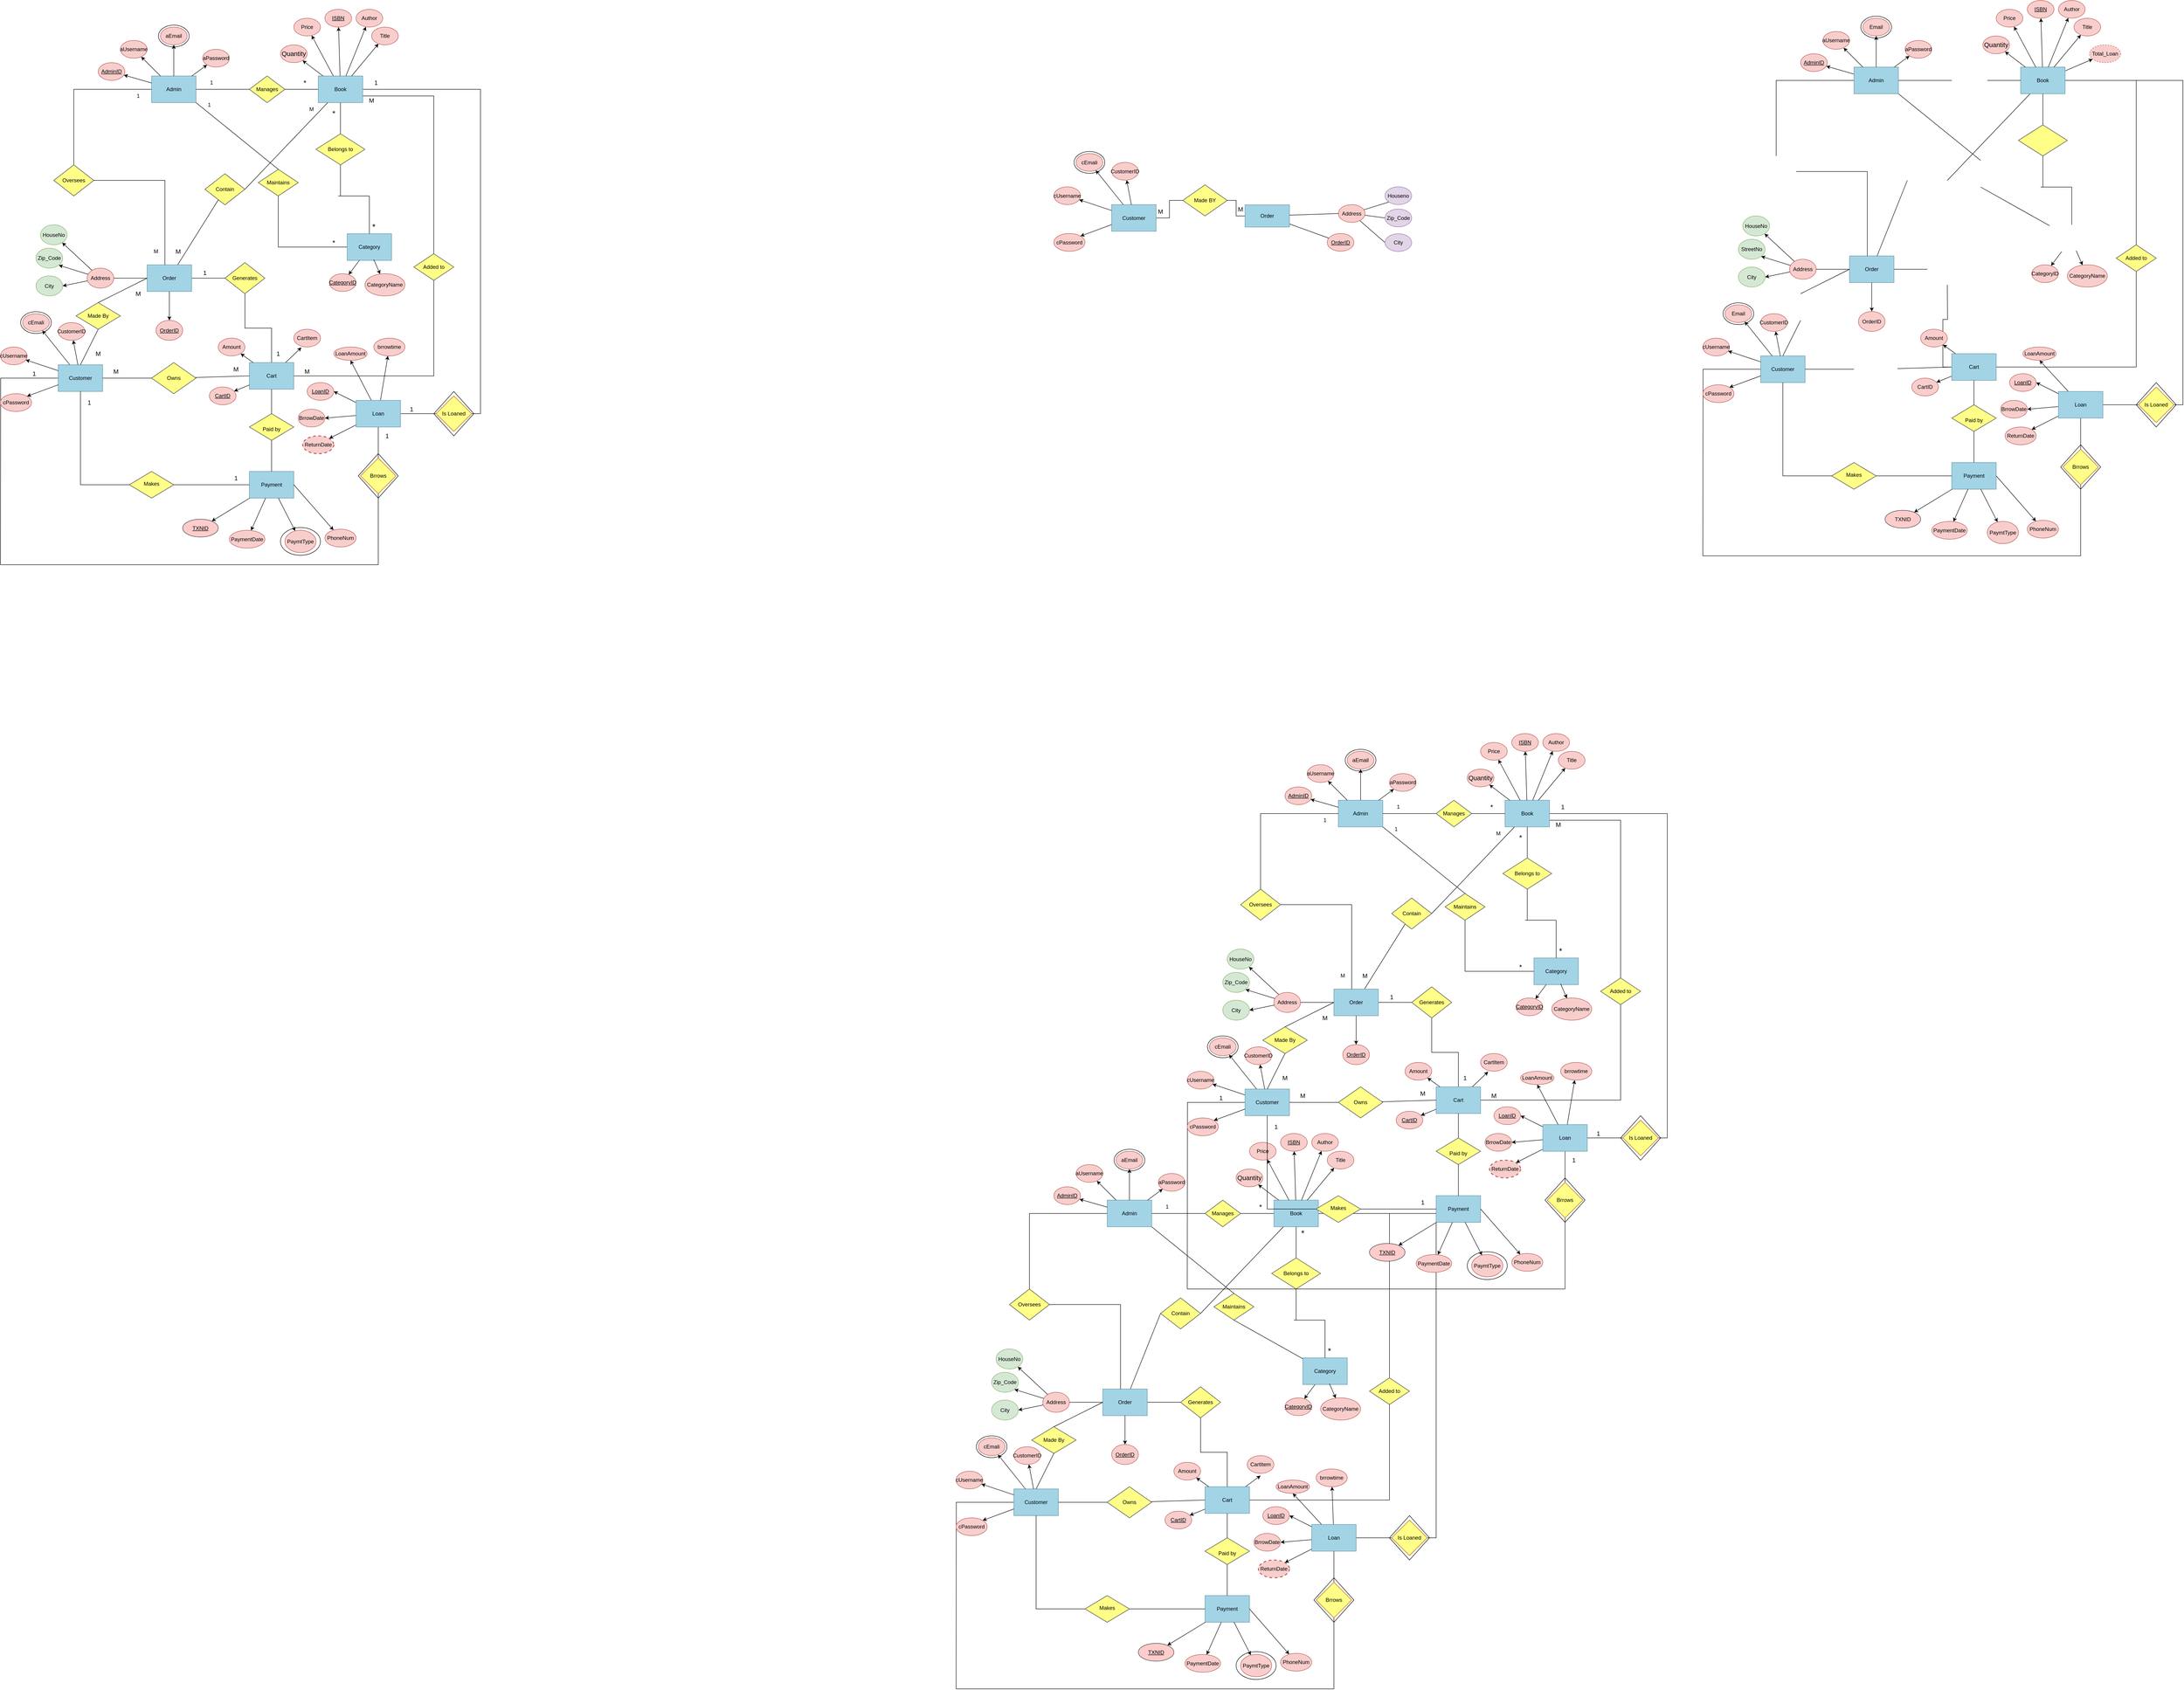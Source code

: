 <mxfile version="26.0.5">
  <diagram name="Page-1" id="6lhcVRIQe2DY9xGinTSk">
    <mxGraphModel dx="3500" dy="2913" grid="1" gridSize="10" guides="1" tooltips="1" connect="1" arrows="1" fold="1" page="0" pageScale="1" pageWidth="1390" pageHeight="980" math="0" shadow="0">
      <root>
        <mxCell id="0" />
        <mxCell id="1" parent="0" />
        <mxCell id="knSOr63fwJM2YxoM46Qa-2" value="Admin" style="rounded=0;whiteSpace=wrap;html=1;fillColor=#a2d4e6;strokeColor=#63919f;" parent="1" vertex="1">
          <mxGeometry x="470" y="-370" width="100" height="60" as="geometry" />
        </mxCell>
        <mxCell id="knSOr63fwJM2YxoM46Qa-3" value="&lt;u&gt;AdminID&lt;/u&gt;" style="ellipse;whiteSpace=wrap;html=1;fillColor=#f8cecc;strokeColor=#b85450;" parent="1" vertex="1">
          <mxGeometry x="350" y="-400" width="60" height="40" as="geometry" />
        </mxCell>
        <mxCell id="knSOr63fwJM2YxoM46Qa-4" parent="1" source="knSOr63fwJM2YxoM46Qa-2" target="knSOr63fwJM2YxoM46Qa-3" edge="1">
          <mxGeometry relative="1" as="geometry" />
        </mxCell>
        <mxCell id="knSOr63fwJM2YxoM46Qa-5" value="aUsername" style="ellipse;whiteSpace=wrap;html=1;fillColor=#f8cecc;strokeColor=#b85450;" parent="1" vertex="1">
          <mxGeometry x="400" y="-450" width="60" height="40" as="geometry" />
        </mxCell>
        <mxCell id="knSOr63fwJM2YxoM46Qa-6" parent="1" source="knSOr63fwJM2YxoM46Qa-2" target="knSOr63fwJM2YxoM46Qa-5" edge="1">
          <mxGeometry relative="1" as="geometry" />
        </mxCell>
        <mxCell id="knSOr63fwJM2YxoM46Qa-7" value="aEmail" style="ellipse;whiteSpace=wrap;html=1;fillColor=#f8cecc;strokeColor=#b85450;" parent="1" vertex="1">
          <mxGeometry x="490" y="-480" width="60" height="40" as="geometry" />
        </mxCell>
        <mxCell id="knSOr63fwJM2YxoM46Qa-8" parent="1" source="knSOr63fwJM2YxoM46Qa-2" target="knSOr63fwJM2YxoM46Qa-7" edge="1">
          <mxGeometry relative="1" as="geometry" />
        </mxCell>
        <mxCell id="knSOr63fwJM2YxoM46Qa-9" value="aPassword" style="ellipse;whiteSpace=wrap;html=1;fillColor=#f8cecc;strokeColor=#b85450;" parent="1" vertex="1">
          <mxGeometry x="585" y="-430" width="60" height="40" as="geometry" />
        </mxCell>
        <mxCell id="knSOr63fwJM2YxoM46Qa-10" parent="1" source="knSOr63fwJM2YxoM46Qa-2" target="knSOr63fwJM2YxoM46Qa-9" edge="1">
          <mxGeometry relative="1" as="geometry" />
        </mxCell>
        <mxCell id="knSOr63fwJM2YxoM46Qa-11" value="Manages" style="rhombus;whiteSpace=wrap;html=1;fillColor=#ffff88;strokeColor=#36393d;" parent="1" vertex="1">
          <mxGeometry x="690" y="-370" width="80" height="60" as="geometry" />
        </mxCell>
        <mxCell id="O4sk9pRc-7Y5kYrbvvXl-145" style="edgeStyle=orthogonalEdgeStyle;rounded=0;orthogonalLoop=1;jettySize=auto;html=1;entryX=0.5;entryY=1;entryDx=0;entryDy=0;endArrow=none;endFill=0;" edge="1" parent="1" source="knSOr63fwJM2YxoM46Qa-12" target="knSOr63fwJM2YxoM46Qa-86">
          <mxGeometry relative="1" as="geometry" />
        </mxCell>
        <mxCell id="knSOr63fwJM2YxoM46Qa-12" value="Category" style="rounded=0;whiteSpace=wrap;html=1;fillColor=#a2d4e6;strokeColor=#63919f;" parent="1" vertex="1">
          <mxGeometry x="910" y="-15" width="100" height="60" as="geometry" />
        </mxCell>
        <mxCell id="knSOr63fwJM2YxoM46Qa-13" value="&lt;u&gt;CategoryID&lt;/u&gt;" style="ellipse;whiteSpace=wrap;html=1;fillColor=#f8cecc;strokeColor=#b85450;" parent="1" vertex="1">
          <mxGeometry x="870" y="75" width="60" height="40" as="geometry" />
        </mxCell>
        <mxCell id="knSOr63fwJM2YxoM46Qa-14" parent="1" source="knSOr63fwJM2YxoM46Qa-12" target="knSOr63fwJM2YxoM46Qa-13" edge="1">
          <mxGeometry relative="1" as="geometry" />
        </mxCell>
        <mxCell id="knSOr63fwJM2YxoM46Qa-15" value="CategoryName" style="ellipse;whiteSpace=wrap;html=1;fillColor=#f8cecc;strokeColor=#b85450;" parent="1" vertex="1">
          <mxGeometry x="950" y="75" width="90" height="50" as="geometry" />
        </mxCell>
        <mxCell id="knSOr63fwJM2YxoM46Qa-16" style="exitX=0.6;exitY=0.971;exitDx=0;exitDy=0;exitPerimeter=0;" parent="1" source="knSOr63fwJM2YxoM46Qa-12" target="knSOr63fwJM2YxoM46Qa-15" edge="1">
          <mxGeometry relative="1" as="geometry">
            <mxPoint x="1000" y="211" as="sourcePoint" />
          </mxGeometry>
        </mxCell>
        <mxCell id="viwkElXMkvqY3WvH5bWG-11" style="edgeStyle=orthogonalEdgeStyle;rounded=0;orthogonalLoop=1;jettySize=auto;html=1;endArrow=none;endFill=0;exitX=1;exitY=0.75;exitDx=0;exitDy=0;" parent="1" source="knSOr63fwJM2YxoM46Qa-17" target="knSOr63fwJM2YxoM46Qa-91" edge="1">
          <mxGeometry relative="1" as="geometry">
            <mxPoint x="1120" y="-190" as="targetPoint" />
            <mxPoint x="940" y="-310" as="sourcePoint" />
          </mxGeometry>
        </mxCell>
        <mxCell id="viwkElXMkvqY3WvH5bWG-37" style="rounded=0;orthogonalLoop=1;jettySize=auto;html=1;entryX=1;entryY=0.5;entryDx=0;entryDy=0;endArrow=none;endFill=0;" parent="1" source="knSOr63fwJM2YxoM46Qa-17" target="viwkElXMkvqY3WvH5bWG-40" edge="1">
          <mxGeometry relative="1" as="geometry">
            <mxPoint x="650" y="-140" as="targetPoint" />
          </mxGeometry>
        </mxCell>
        <mxCell id="XFWJKoRLsI-GRv0qEJuy-27" style="edgeStyle=orthogonalEdgeStyle;rounded=0;orthogonalLoop=1;jettySize=auto;html=1;entryX=1;entryY=0.5;entryDx=0;entryDy=0;endArrow=none;endFill=0;" parent="1" source="knSOr63fwJM2YxoM46Qa-17" target="XFWJKoRLsI-GRv0qEJuy-25" edge="1">
          <mxGeometry relative="1" as="geometry" />
        </mxCell>
        <mxCell id="knSOr63fwJM2YxoM46Qa-17" value="Book" style="rounded=0;whiteSpace=wrap;html=1;fillColor=#a2d4e6;strokeColor=#63919f;" parent="1" vertex="1">
          <mxGeometry x="845" y="-370" width="100" height="60" as="geometry" />
        </mxCell>
        <mxCell id="knSOr63fwJM2YxoM46Qa-18" value="&lt;span id=&quot;docs-internal-guid-73259956-7fff-de5f-6799-3c9fa48e41fe&quot;&gt;&lt;span style=&quot;font-size: 11pt; font-family: Arial, sans-serif; background-color: transparent; font-variant-numeric: normal; font-variant-east-asian: normal; font-variant-alternates: normal; font-variant-position: normal; font-variant-emoji: normal; vertical-align: baseline; white-space-collapse: preserve;&quot;&gt;Quantity&lt;/span&gt;&lt;/span&gt;" style="ellipse;whiteSpace=wrap;html=1;fillColor=#f8cecc;strokeColor=#b85450;" parent="1" vertex="1">
          <mxGeometry x="760" y="-440" width="60" height="40" as="geometry" />
        </mxCell>
        <mxCell id="knSOr63fwJM2YxoM46Qa-19" parent="1" source="knSOr63fwJM2YxoM46Qa-17" target="knSOr63fwJM2YxoM46Qa-18" edge="1">
          <mxGeometry relative="1" as="geometry" />
        </mxCell>
        <mxCell id="knSOr63fwJM2YxoM46Qa-20" value="Title" style="ellipse;whiteSpace=wrap;html=1;fillColor=#f8cecc;strokeColor=#b85450;" parent="1" vertex="1">
          <mxGeometry x="965" y="-480" width="60" height="40" as="geometry" />
        </mxCell>
        <mxCell id="knSOr63fwJM2YxoM46Qa-21" parent="1" source="knSOr63fwJM2YxoM46Qa-17" target="knSOr63fwJM2YxoM46Qa-20" edge="1">
          <mxGeometry relative="1" as="geometry" />
        </mxCell>
        <mxCell id="knSOr63fwJM2YxoM46Qa-22" value="&lt;u&gt;ISBN&lt;/u&gt;" style="ellipse;whiteSpace=wrap;html=1;fillColor=#f8cecc;strokeColor=#b85450;" parent="1" vertex="1">
          <mxGeometry x="860" y="-520" width="60" height="40" as="geometry" />
        </mxCell>
        <mxCell id="knSOr63fwJM2YxoM46Qa-23" parent="1" source="knSOr63fwJM2YxoM46Qa-17" target="knSOr63fwJM2YxoM46Qa-22" edge="1">
          <mxGeometry relative="1" as="geometry" />
        </mxCell>
        <mxCell id="knSOr63fwJM2YxoM46Qa-24" value="Price" style="ellipse;whiteSpace=wrap;html=1;fillColor=#f8cecc;strokeColor=#b85450;" parent="1" vertex="1">
          <mxGeometry x="790" y="-500" width="60" height="40" as="geometry" />
        </mxCell>
        <mxCell id="knSOr63fwJM2YxoM46Qa-25" parent="1" source="knSOr63fwJM2YxoM46Qa-17" target="knSOr63fwJM2YxoM46Qa-24" edge="1">
          <mxGeometry relative="1" as="geometry" />
        </mxCell>
        <mxCell id="knSOr63fwJM2YxoM46Qa-26" value="Author" style="ellipse;whiteSpace=wrap;html=1;fillColor=#f8cecc;strokeColor=#b85450;" parent="1" vertex="1">
          <mxGeometry x="930" y="-520" width="60" height="40" as="geometry" />
        </mxCell>
        <mxCell id="knSOr63fwJM2YxoM46Qa-27" parent="1" source="knSOr63fwJM2YxoM46Qa-17" target="knSOr63fwJM2YxoM46Qa-26" edge="1">
          <mxGeometry relative="1" as="geometry" />
        </mxCell>
        <mxCell id="knSOr63fwJM2YxoM46Qa-28" value="Payment" style="rounded=0;whiteSpace=wrap;html=1;fillColor=#a2d4e6;strokeColor=#63919f;" parent="1" vertex="1">
          <mxGeometry x="690" y="520" width="100" height="60" as="geometry" />
        </mxCell>
        <mxCell id="knSOr63fwJM2YxoM46Qa-31" value="PaymtType" style="ellipse;whiteSpace=wrap;html=1;fillColor=#f8cecc;strokeColor=#b85450;" parent="1" vertex="1">
          <mxGeometry x="770" y="652.5" width="70" height="50" as="geometry" />
        </mxCell>
        <mxCell id="knSOr63fwJM2YxoM46Qa-32" parent="1" source="knSOr63fwJM2YxoM46Qa-28" target="knSOr63fwJM2YxoM46Qa-31" edge="1">
          <mxGeometry relative="1" as="geometry" />
        </mxCell>
        <mxCell id="knSOr63fwJM2YxoM46Qa-33" value="PaymentDate" style="ellipse;whiteSpace=wrap;html=1;fillColor=#f8cecc;strokeColor=#b85450;" parent="1" vertex="1">
          <mxGeometry x="645" y="652.5" width="80" height="40" as="geometry" />
        </mxCell>
        <mxCell id="knSOr63fwJM2YxoM46Qa-34" parent="1" source="knSOr63fwJM2YxoM46Qa-28" target="knSOr63fwJM2YxoM46Qa-33" edge="1">
          <mxGeometry relative="1" as="geometry" />
        </mxCell>
        <mxCell id="knSOr63fwJM2YxoM46Qa-35" value="&lt;u&gt;TXNID&lt;/u&gt;" style="ellipse;whiteSpace=wrap;html=1;fillColor=#ffcccc;strokeColor=#36393d;" parent="1" vertex="1">
          <mxGeometry x="540" y="627.5" width="80" height="40" as="geometry" />
        </mxCell>
        <mxCell id="knSOr63fwJM2YxoM46Qa-36" parent="1" source="knSOr63fwJM2YxoM46Qa-28" target="knSOr63fwJM2YxoM46Qa-35" edge="1">
          <mxGeometry relative="1" as="geometry" />
        </mxCell>
        <mxCell id="viwkElXMkvqY3WvH5bWG-10" style="edgeStyle=orthogonalEdgeStyle;rounded=0;orthogonalLoop=1;jettySize=auto;html=1;entryX=0.5;entryY=1;entryDx=0;entryDy=0;endArrow=none;endFill=0;" parent="1" source="knSOr63fwJM2YxoM46Qa-37" target="knSOr63fwJM2YxoM46Qa-91" edge="1">
          <mxGeometry relative="1" as="geometry" />
        </mxCell>
        <mxCell id="viwkElXMkvqY3WvH5bWG-21" style="edgeStyle=orthogonalEdgeStyle;rounded=0;orthogonalLoop=1;jettySize=auto;html=1;entryX=0.5;entryY=1;entryDx=0;entryDy=0;endArrow=none;endFill=0;" parent="1" source="knSOr63fwJM2YxoM46Qa-37" target="viwkElXMkvqY3WvH5bWG-15" edge="1">
          <mxGeometry relative="1" as="geometry" />
        </mxCell>
        <mxCell id="O4sk9pRc-7Y5kYrbvvXl-2" style="rounded=0;orthogonalLoop=1;jettySize=auto;html=1;entryX=0.283;entryY=1.025;entryDx=0;entryDy=0;entryPerimeter=0;" edge="1" parent="1" source="knSOr63fwJM2YxoM46Qa-37" target="O4sk9pRc-7Y5kYrbvvXl-1">
          <mxGeometry relative="1" as="geometry">
            <mxPoint x="815" y="250" as="targetPoint" />
          </mxGeometry>
        </mxCell>
        <mxCell id="knSOr63fwJM2YxoM46Qa-37" value="Cart" style="rounded=0;whiteSpace=wrap;html=1;fillColor=#a2d4e6;strokeColor=#63919f;" parent="1" vertex="1">
          <mxGeometry x="690" y="275" width="100" height="60" as="geometry" />
        </mxCell>
        <mxCell id="knSOr63fwJM2YxoM46Qa-38" value="&lt;u&gt;CartID&lt;/u&gt;" style="ellipse;whiteSpace=wrap;html=1;fillColor=#f8cecc;strokeColor=#b85450;" parent="1" vertex="1">
          <mxGeometry x="600" y="330" width="60" height="40" as="geometry" />
        </mxCell>
        <mxCell id="knSOr63fwJM2YxoM46Qa-39" parent="1" source="knSOr63fwJM2YxoM46Qa-37" target="knSOr63fwJM2YxoM46Qa-38" edge="1">
          <mxGeometry relative="1" as="geometry" />
        </mxCell>
        <mxCell id="knSOr63fwJM2YxoM46Qa-40" value="Amount" style="ellipse;whiteSpace=wrap;html=1;fillColor=#f8cecc;strokeColor=#b85450;" parent="1" vertex="1">
          <mxGeometry x="620" y="220" width="60" height="40" as="geometry" />
        </mxCell>
        <mxCell id="knSOr63fwJM2YxoM46Qa-41" parent="1" source="knSOr63fwJM2YxoM46Qa-37" target="knSOr63fwJM2YxoM46Qa-40" edge="1">
          <mxGeometry relative="1" as="geometry" />
        </mxCell>
        <mxCell id="viwkElXMkvqY3WvH5bWG-17" style="edgeStyle=orthogonalEdgeStyle;rounded=0;orthogonalLoop=1;jettySize=auto;html=1;entryX=0;entryY=0.5;entryDx=0;entryDy=0;endArrow=none;endFill=0;" parent="1" source="knSOr63fwJM2YxoM46Qa-42" target="viwkElXMkvqY3WvH5bWG-15" edge="1">
          <mxGeometry relative="1" as="geometry" />
        </mxCell>
        <mxCell id="viwkElXMkvqY3WvH5bWG-27" style="rounded=0;orthogonalLoop=1;jettySize=auto;html=1;entryX=1;entryY=0.5;entryDx=0;entryDy=0;endArrow=none;endFill=0;" parent="1" source="knSOr63fwJM2YxoM46Qa-42" target="viwkElXMkvqY3WvH5bWG-22" edge="1">
          <mxGeometry relative="1" as="geometry" />
        </mxCell>
        <mxCell id="viwkElXMkvqY3WvH5bWG-38" style="rounded=0;orthogonalLoop=1;jettySize=auto;html=1;endArrow=none;endFill=0;" parent="1" source="knSOr63fwJM2YxoM46Qa-42" target="viwkElXMkvqY3WvH5bWG-40" edge="1">
          <mxGeometry relative="1" as="geometry">
            <mxPoint x="560" y="10.0" as="targetPoint" />
          </mxGeometry>
        </mxCell>
        <mxCell id="knSOr63fwJM2YxoM46Qa-42" value="Order" style="rounded=0;whiteSpace=wrap;html=1;fillColor=#a2d4e6;strokeColor=#63919f;" parent="1" vertex="1">
          <mxGeometry x="460" y="55" width="100" height="60" as="geometry" />
        </mxCell>
        <mxCell id="knSOr63fwJM2YxoM46Qa-43" value="&lt;u&gt;OrderID&lt;/u&gt;" style="ellipse;whiteSpace=wrap;html=1;fillColor=#f8cecc;strokeColor=#b85450;" parent="1" vertex="1">
          <mxGeometry x="480" y="180" width="60" height="45" as="geometry" />
        </mxCell>
        <mxCell id="knSOr63fwJM2YxoM46Qa-44" parent="1" source="knSOr63fwJM2YxoM46Qa-42" target="knSOr63fwJM2YxoM46Qa-43" edge="1">
          <mxGeometry relative="1" as="geometry" />
        </mxCell>
        <mxCell id="XFWJKoRLsI-GRv0qEJuy-2" style="edgeStyle=orthogonalEdgeStyle;rounded=0;orthogonalLoop=1;jettySize=auto;html=1;elbow=vertical;endArrow=none;endFill=0;" parent="1" source="knSOr63fwJM2YxoM46Qa-49" edge="1">
          <mxGeometry relative="1" as="geometry">
            <mxPoint x="130" y="730" as="targetPoint" />
          </mxGeometry>
        </mxCell>
        <mxCell id="knSOr63fwJM2YxoM46Qa-49" value="Customer" style="rounded=0;whiteSpace=wrap;html=1;fillColor=#a2d4e6;strokeColor=#63919f;" parent="1" vertex="1">
          <mxGeometry x="260" y="280" width="100" height="60" as="geometry" />
        </mxCell>
        <mxCell id="knSOr63fwJM2YxoM46Qa-50" value="CustomerID" style="ellipse;whiteSpace=wrap;html=1;fillColor=#f8cecc;strokeColor=#b85450;" parent="1" vertex="1">
          <mxGeometry x="260" y="185" width="60" height="40" as="geometry" />
        </mxCell>
        <mxCell id="knSOr63fwJM2YxoM46Qa-51" parent="1" source="knSOr63fwJM2YxoM46Qa-49" target="knSOr63fwJM2YxoM46Qa-50" edge="1">
          <mxGeometry relative="1" as="geometry" />
        </mxCell>
        <mxCell id="knSOr63fwJM2YxoM46Qa-52" value="cUsername" style="ellipse;whiteSpace=wrap;html=1;fillColor=#f8cecc;strokeColor=#b85450;" parent="1" vertex="1">
          <mxGeometry x="130" y="240" width="60" height="40" as="geometry" />
        </mxCell>
        <mxCell id="knSOr63fwJM2YxoM46Qa-53" parent="1" source="knSOr63fwJM2YxoM46Qa-49" target="knSOr63fwJM2YxoM46Qa-52" edge="1">
          <mxGeometry relative="1" as="geometry" />
        </mxCell>
        <mxCell id="knSOr63fwJM2YxoM46Qa-54" value="cEmali" style="ellipse;whiteSpace=wrap;html=1;fillColor=#f8cecc;strokeColor=#b85450;" parent="1" vertex="1">
          <mxGeometry x="180" y="165" width="60" height="40" as="geometry" />
        </mxCell>
        <mxCell id="knSOr63fwJM2YxoM46Qa-55" parent="1" source="knSOr63fwJM2YxoM46Qa-49" target="knSOr63fwJM2YxoM46Qa-54" edge="1">
          <mxGeometry relative="1" as="geometry" />
        </mxCell>
        <mxCell id="knSOr63fwJM2YxoM46Qa-56" value="" style="endArrow=none;html=1;rounded=0;entryX=0.5;entryY=1;entryDx=0;entryDy=0;exitX=0.5;exitY=0;exitDx=0;exitDy=0;" parent="1" source="knSOr63fwJM2YxoM46Qa-57" target="knSOr63fwJM2YxoM46Qa-17" edge="1">
          <mxGeometry width="50" height="50" relative="1" as="geometry">
            <mxPoint x="900" y="-210" as="sourcePoint" />
            <mxPoint x="900" y="-171" as="targetPoint" />
          </mxGeometry>
        </mxCell>
        <mxCell id="knSOr63fwJM2YxoM46Qa-57" value="" style="rhombus;whiteSpace=wrap;html=1;fillColor=#ffff88;strokeColor=#36393d;" parent="1" vertex="1">
          <mxGeometry x="840" y="-240" width="110" height="70" as="geometry" />
        </mxCell>
        <mxCell id="knSOr63fwJM2YxoM46Qa-59" value="Belongs to" style="text;html=1;align=center;verticalAlign=middle;whiteSpace=wrap;rounded=0;fillColor=none;strokeColor=none;glass=0;gradientColor=none;" parent="1" vertex="1">
          <mxGeometry x="865" y="-220" width="60" height="30" as="geometry" />
        </mxCell>
        <mxCell id="viwkElXMkvqY3WvH5bWG-7" style="rounded=0;orthogonalLoop=1;jettySize=auto;html=1;entryX=0;entryY=0.5;entryDx=0;entryDy=0;endArrow=none;endFill=0;" parent="1" source="knSOr63fwJM2YxoM46Qa-60" target="knSOr63fwJM2YxoM46Qa-37" edge="1">
          <mxGeometry relative="1" as="geometry">
            <mxPoint x="670" y="300" as="targetPoint" />
          </mxGeometry>
        </mxCell>
        <mxCell id="knSOr63fwJM2YxoM46Qa-60" value="" style="rhombus;whiteSpace=wrap;html=1;fillColor=#ffff88;strokeColor=#36393d;" parent="1" vertex="1">
          <mxGeometry x="470" y="275" width="100" height="70" as="geometry" />
        </mxCell>
        <mxCell id="knSOr63fwJM2YxoM46Qa-61" value="Owns" style="text;html=1;align=center;verticalAlign=middle;whiteSpace=wrap;rounded=0;" parent="1" vertex="1">
          <mxGeometry x="490" y="295" width="60" height="30" as="geometry" />
        </mxCell>
        <mxCell id="knSOr63fwJM2YxoM46Qa-62" value="" style="endArrow=none;html=1;rounded=0;entryX=0;entryY=0.5;entryDx=0;entryDy=0;exitX=1;exitY=0.5;exitDx=0;exitDy=0;" parent="1" source="knSOr63fwJM2YxoM46Qa-11" target="knSOr63fwJM2YxoM46Qa-17" edge="1">
          <mxGeometry width="50" height="50" relative="1" as="geometry">
            <mxPoint x="390" y="-160" as="sourcePoint" />
            <mxPoint x="440" y="-210" as="targetPoint" />
          </mxGeometry>
        </mxCell>
        <mxCell id="knSOr63fwJM2YxoM46Qa-65" value="" style="endArrow=none;html=1;rounded=0;entryX=0;entryY=0.5;entryDx=0;entryDy=0;exitX=1;exitY=0.5;exitDx=0;exitDy=0;" parent="1" source="knSOr63fwJM2YxoM46Qa-49" target="knSOr63fwJM2YxoM46Qa-60" edge="1">
          <mxGeometry width="50" height="50" relative="1" as="geometry">
            <mxPoint x="420" y="245" as="sourcePoint" />
            <mxPoint x="510" y="110" as="targetPoint" />
          </mxGeometry>
        </mxCell>
        <mxCell id="viwkElXMkvqY3WvH5bWG-8" style="rounded=0;orthogonalLoop=1;jettySize=auto;html=1;entryX=0.5;entryY=0;entryDx=0;entryDy=0;endArrow=none;endFill=0;" parent="1" source="knSOr63fwJM2YxoM46Qa-66" target="knSOr63fwJM2YxoM46Qa-28" edge="1">
          <mxGeometry relative="1" as="geometry" />
        </mxCell>
        <mxCell id="knSOr63fwJM2YxoM46Qa-66" value="" style="rhombus;whiteSpace=wrap;html=1;fillColor=#ffff88;strokeColor=#36393d;" parent="1" vertex="1">
          <mxGeometry x="690" y="390" width="100" height="60" as="geometry" />
        </mxCell>
        <mxCell id="knSOr63fwJM2YxoM46Qa-67" value="" style="endArrow=none;html=1;rounded=0;entryX=0.5;entryY=0;entryDx=0;entryDy=0;exitX=0.5;exitY=1;exitDx=0;exitDy=0;" parent="1" source="knSOr63fwJM2YxoM46Qa-37" target="knSOr63fwJM2YxoM46Qa-66" edge="1">
          <mxGeometry width="50" height="50" relative="1" as="geometry">
            <mxPoint x="750" y="260" as="sourcePoint" />
            <mxPoint x="749.81" y="325" as="targetPoint" />
          </mxGeometry>
        </mxCell>
        <mxCell id="knSOr63fwJM2YxoM46Qa-69" value="Paid by" style="text;html=1;align=center;verticalAlign=middle;whiteSpace=wrap;rounded=0;" parent="1" vertex="1">
          <mxGeometry x="710" y="410" width="60" height="30" as="geometry" />
        </mxCell>
        <mxCell id="knSOr63fwJM2YxoM46Qa-70" value="" style="rhombus;whiteSpace=wrap;html=1;fillColor=#ffff88;strokeColor=#36393d;" parent="1" vertex="1">
          <mxGeometry x="250" y="-170" width="90" height="70" as="geometry" />
        </mxCell>
        <mxCell id="knSOr63fwJM2YxoM46Qa-71" value="Oversees" style="text;html=1;align=center;verticalAlign=middle;whiteSpace=wrap;rounded=0;" parent="1" vertex="1">
          <mxGeometry x="265" y="-150" width="60" height="30" as="geometry" />
        </mxCell>
        <mxCell id="knSOr63fwJM2YxoM46Qa-72" value="" style="endArrow=none;html=1;rounded=0;entryX=0;entryY=0.5;entryDx=0;entryDy=0;exitX=0.5;exitY=0;exitDx=0;exitDy=0;" parent="1" source="knSOr63fwJM2YxoM46Qa-70" target="knSOr63fwJM2YxoM46Qa-2" edge="1">
          <mxGeometry width="50" height="50" relative="1" as="geometry">
            <mxPoint x="540" y="50" as="sourcePoint" />
            <mxPoint x="590" as="targetPoint" />
            <Array as="points">
              <mxPoint x="295" y="-340" />
            </Array>
          </mxGeometry>
        </mxCell>
        <mxCell id="knSOr63fwJM2YxoM46Qa-73" value="" style="endArrow=none;html=1;rounded=0;entryX=1;entryY=0.5;entryDx=0;entryDy=0;exitX=0.4;exitY=0;exitDx=0;exitDy=0;exitPerimeter=0;" parent="1" source="knSOr63fwJM2YxoM46Qa-42" target="knSOr63fwJM2YxoM46Qa-70" edge="1">
          <mxGeometry width="50" height="50" relative="1" as="geometry">
            <mxPoint x="560" y="40" as="sourcePoint" />
            <mxPoint x="570" y="-10" as="targetPoint" />
            <Array as="points">
              <mxPoint x="500" y="-135" />
            </Array>
          </mxGeometry>
        </mxCell>
        <mxCell id="knSOr63fwJM2YxoM46Qa-78" value="" style="rhombus;whiteSpace=wrap;html=1;fillColor=#ffff88;strokeColor=#36393d;" parent="1" vertex="1">
          <mxGeometry x="300" y="140" width="100" height="60" as="geometry" />
        </mxCell>
        <mxCell id="knSOr63fwJM2YxoM46Qa-79" value="" style="endArrow=none;html=1;rounded=0;exitX=0.5;exitY=0;exitDx=0;exitDy=0;entryX=0;entryY=0.5;entryDx=0;entryDy=0;" parent="1" source="knSOr63fwJM2YxoM46Qa-78" target="knSOr63fwJM2YxoM46Qa-42" edge="1">
          <mxGeometry width="50" height="50" relative="1" as="geometry">
            <mxPoint x="730" y="120" as="sourcePoint" />
            <mxPoint x="520" y="70" as="targetPoint" />
          </mxGeometry>
        </mxCell>
        <mxCell id="knSOr63fwJM2YxoM46Qa-80" value="" style="endArrow=none;html=1;rounded=0;exitX=0.5;exitY=0;exitDx=0;exitDy=0;entryX=0.5;entryY=1;entryDx=0;entryDy=0;" parent="1" source="knSOr63fwJM2YxoM46Qa-49" target="knSOr63fwJM2YxoM46Qa-78" edge="1">
          <mxGeometry width="50" height="50" relative="1" as="geometry">
            <mxPoint x="730" y="120" as="sourcePoint" />
            <mxPoint x="780" y="70" as="targetPoint" />
          </mxGeometry>
        </mxCell>
        <mxCell id="knSOr63fwJM2YxoM46Qa-81" value="Made By" style="text;html=1;align=center;verticalAlign=middle;whiteSpace=wrap;rounded=0;" parent="1" vertex="1">
          <mxGeometry x="320" y="155" width="60" height="30" as="geometry" />
        </mxCell>
        <mxCell id="knSOr63fwJM2YxoM46Qa-82" value="" style="rhombus;whiteSpace=wrap;html=1;fillColor=#ffff88;strokeColor=#36393d;" parent="1" vertex="1">
          <mxGeometry x="420" y="520" width="100" height="60" as="geometry" />
        </mxCell>
        <mxCell id="knSOr63fwJM2YxoM46Qa-83" value="Makes" style="text;html=1;align=center;verticalAlign=middle;whiteSpace=wrap;rounded=0;" parent="1" vertex="1">
          <mxGeometry x="440" y="535" width="60" height="25" as="geometry" />
        </mxCell>
        <mxCell id="knSOr63fwJM2YxoM46Qa-84" value="" style="endArrow=none;html=1;rounded=0;entryX=0;entryY=0.5;entryDx=0;entryDy=0;exitX=1;exitY=0.5;exitDx=0;exitDy=0;" parent="1" source="knSOr63fwJM2YxoM46Qa-82" target="knSOr63fwJM2YxoM46Qa-28" edge="1">
          <mxGeometry width="50" height="50" relative="1" as="geometry">
            <mxPoint x="610" y="420" as="sourcePoint" />
            <mxPoint x="660" y="370" as="targetPoint" />
          </mxGeometry>
        </mxCell>
        <mxCell id="knSOr63fwJM2YxoM46Qa-85" value="" style="endArrow=none;html=1;rounded=0;exitX=0.5;exitY=1;exitDx=0;exitDy=0;entryX=0;entryY=0.5;entryDx=0;entryDy=0;" parent="1" source="knSOr63fwJM2YxoM46Qa-49" target="knSOr63fwJM2YxoM46Qa-82" edge="1">
          <mxGeometry width="50" height="50" relative="1" as="geometry">
            <mxPoint x="610" y="420" as="sourcePoint" />
            <mxPoint x="660" y="370" as="targetPoint" />
            <Array as="points">
              <mxPoint x="310" y="550" />
            </Array>
          </mxGeometry>
        </mxCell>
        <mxCell id="knSOr63fwJM2YxoM46Qa-86" value="" style="rhombus;whiteSpace=wrap;html=1;fillColor=#ffff88;strokeColor=#36393d;" parent="1" vertex="1">
          <mxGeometry x="710" y="-160" width="90" height="60" as="geometry" />
        </mxCell>
        <mxCell id="knSOr63fwJM2YxoM46Qa-89" value="Maintains" style="text;html=1;align=center;verticalAlign=middle;whiteSpace=wrap;rounded=0;" parent="1" vertex="1">
          <mxGeometry x="725" y="-145" width="60" height="30" as="geometry" />
        </mxCell>
        <mxCell id="knSOr63fwJM2YxoM46Qa-91" value="" style="rhombus;whiteSpace=wrap;html=1;fillColor=#ffff88;strokeColor=#36393d;" parent="1" vertex="1">
          <mxGeometry x="1060" y="30" width="90" height="60" as="geometry" />
        </mxCell>
        <mxCell id="knSOr63fwJM2YxoM46Qa-94" value="Added to" style="text;html=1;align=center;verticalAlign=middle;whiteSpace=wrap;rounded=0;" parent="1" vertex="1">
          <mxGeometry x="1075" y="45" width="60" height="30" as="geometry" />
        </mxCell>
        <mxCell id="pzduVk1Wxx4do5fI0MAX-31" value="" style="endArrow=classic;html=1;rounded=0;exitX=1;exitY=0.5;exitDx=0;exitDy=0;" parent="1" source="knSOr63fwJM2YxoM46Qa-28" target="pzduVk1Wxx4do5fI0MAX-32" edge="1">
          <mxGeometry width="50" height="50" relative="1" as="geometry">
            <mxPoint x="990" y="600" as="sourcePoint" />
            <mxPoint x="1010" y="630" as="targetPoint" />
          </mxGeometry>
        </mxCell>
        <mxCell id="pzduVk1Wxx4do5fI0MAX-32" value="PhoneNum" style="ellipse;whiteSpace=wrap;html=1;fillColor=#f8cecc;strokeColor=#b85450;" parent="1" vertex="1">
          <mxGeometry x="860" y="650" width="70" height="40" as="geometry" />
        </mxCell>
        <mxCell id="pzduVk1Wxx4do5fI0MAX-35" value="" style="endArrow=classic;html=1;rounded=0;exitX=0;exitY=0.75;exitDx=0;exitDy=0;entryX=1;entryY=0;entryDx=0;entryDy=0;" parent="1" source="knSOr63fwJM2YxoM46Qa-49" target="pzduVk1Wxx4do5fI0MAX-36" edge="1">
          <mxGeometry width="50" height="50" relative="1" as="geometry">
            <mxPoint x="220" y="250" as="sourcePoint" />
            <mxPoint x="70" y="300" as="targetPoint" />
          </mxGeometry>
        </mxCell>
        <mxCell id="pzduVk1Wxx4do5fI0MAX-36" value="cPassword" style="ellipse;whiteSpace=wrap;html=1;fillColor=#f8cecc;strokeColor=#b85450;" parent="1" vertex="1">
          <mxGeometry x="130" y="345" width="70" height="40" as="geometry" />
        </mxCell>
        <mxCell id="pzduVk1Wxx4do5fI0MAX-38" value="" style="endArrow=none;html=1;rounded=0;entryX=0;entryY=0.5;entryDx=0;entryDy=0;exitX=1;exitY=0.5;exitDx=0;exitDy=0;" parent="1" source="knSOr63fwJM2YxoM46Qa-2" target="knSOr63fwJM2YxoM46Qa-11" edge="1">
          <mxGeometry width="50" height="50" relative="1" as="geometry">
            <mxPoint x="610" y="-310" as="sourcePoint" />
            <mxPoint x="660" y="-360" as="targetPoint" />
          </mxGeometry>
        </mxCell>
        <mxCell id="pzduVk1Wxx4do5fI0MAX-40" value="" style="endArrow=none;html=1;rounded=0;entryX=0.5;entryY=1;entryDx=0;entryDy=0;" parent="1" target="knSOr63fwJM2YxoM46Qa-57" edge="1">
          <mxGeometry width="50" height="50" relative="1" as="geometry">
            <mxPoint x="895" y="-100" as="sourcePoint" />
            <mxPoint x="990" y="-120" as="targetPoint" />
          </mxGeometry>
        </mxCell>
        <mxCell id="pzduVk1Wxx4do5fI0MAX-42" value="" style="endArrow=none;html=1;rounded=0;exitX=0.5;exitY=0;exitDx=0;exitDy=0;" parent="1" source="knSOr63fwJM2YxoM46Qa-12" edge="1">
          <mxGeometry width="50" height="50" relative="1" as="geometry">
            <mxPoint x="952.607" y="-15.0" as="sourcePoint" />
            <mxPoint x="960" y="-100" as="targetPoint" />
          </mxGeometry>
        </mxCell>
        <mxCell id="pzduVk1Wxx4do5fI0MAX-43" value="" style="endArrow=none;html=1;rounded=0;" parent="1" edge="1">
          <mxGeometry width="50" height="50" relative="1" as="geometry">
            <mxPoint x="890" y="-100" as="sourcePoint" />
            <mxPoint x="960" y="-100" as="targetPoint" />
          </mxGeometry>
        </mxCell>
        <mxCell id="pzduVk1Wxx4do5fI0MAX-44" value="" style="endArrow=none;html=1;rounded=0;entryX=0.5;entryY=0;entryDx=0;entryDy=0;exitX=1;exitY=1;exitDx=0;exitDy=0;" parent="1" source="knSOr63fwJM2YxoM46Qa-2" target="knSOr63fwJM2YxoM46Qa-86" edge="1">
          <mxGeometry width="50" height="50" relative="1" as="geometry">
            <mxPoint x="630" y="-280" as="sourcePoint" />
            <mxPoint x="580" y="-230" as="targetPoint" />
          </mxGeometry>
        </mxCell>
        <mxCell id="viwkElXMkvqY3WvH5bWG-15" value="" style="rhombus;whiteSpace=wrap;html=1;fillColor=#ffff88;strokeColor=#36393d;" parent="1" vertex="1">
          <mxGeometry x="635" y="50" width="90" height="70" as="geometry" />
        </mxCell>
        <mxCell id="viwkElXMkvqY3WvH5bWG-16" value="Generates" style="text;html=1;align=center;verticalAlign=middle;whiteSpace=wrap;rounded=0;" parent="1" vertex="1">
          <mxGeometry x="650" y="70" width="60" height="30" as="geometry" />
        </mxCell>
        <mxCell id="viwkElXMkvqY3WvH5bWG-29" style="rounded=0;orthogonalLoop=1;jettySize=auto;html=1;entryX=1;entryY=1;entryDx=0;entryDy=0;" parent="1" source="viwkElXMkvqY3WvH5bWG-22" target="viwkElXMkvqY3WvH5bWG-34" edge="1">
          <mxGeometry relative="1" as="geometry">
            <mxPoint x="272" y="3" as="targetPoint" />
          </mxGeometry>
        </mxCell>
        <mxCell id="viwkElXMkvqY3WvH5bWG-31" style="rounded=0;orthogonalLoop=1;jettySize=auto;html=1;entryX=1;entryY=0.5;entryDx=0;entryDy=0;" parent="1" source="viwkElXMkvqY3WvH5bWG-22" target="viwkElXMkvqY3WvH5bWG-30" edge="1">
          <mxGeometry relative="1" as="geometry" />
        </mxCell>
        <mxCell id="viwkElXMkvqY3WvH5bWG-36" style="rounded=0;orthogonalLoop=1;jettySize=auto;html=1;" parent="1" source="viwkElXMkvqY3WvH5bWG-22" target="viwkElXMkvqY3WvH5bWG-35" edge="1">
          <mxGeometry relative="1" as="geometry" />
        </mxCell>
        <mxCell id="viwkElXMkvqY3WvH5bWG-22" value="Address" style="ellipse;whiteSpace=wrap;html=1;fillColor=#f8cecc;strokeColor=#b85450;" parent="1" vertex="1">
          <mxGeometry x="325" y="62.5" width="60" height="45" as="geometry" />
        </mxCell>
        <mxCell id="viwkElXMkvqY3WvH5bWG-30" value="City" style="ellipse;whiteSpace=wrap;html=1;fillColor=#d5e8d4;strokeColor=#82b366;" parent="1" vertex="1">
          <mxGeometry x="210" y="80" width="60" height="45" as="geometry" />
        </mxCell>
        <mxCell id="viwkElXMkvqY3WvH5bWG-34" value="Zip_Code" style="ellipse;whiteSpace=wrap;html=1;fillColor=#d5e8d4;strokeColor=#82b366;" parent="1" vertex="1">
          <mxGeometry x="210" y="17.5" width="60" height="45" as="geometry" />
        </mxCell>
        <mxCell id="viwkElXMkvqY3WvH5bWG-35" value="HouseNo" style="ellipse;whiteSpace=wrap;html=1;fillColor=#d5e8d4;strokeColor=#82b366;" parent="1" vertex="1">
          <mxGeometry x="220" y="-35" width="60" height="45" as="geometry" />
        </mxCell>
        <mxCell id="viwkElXMkvqY3WvH5bWG-40" value="" style="rhombus;whiteSpace=wrap;html=1;fillColor=#ffff88;strokeColor=#36393d;" parent="1" vertex="1">
          <mxGeometry x="590" y="-150" width="90" height="70" as="geometry" />
        </mxCell>
        <mxCell id="viwkElXMkvqY3WvH5bWG-41" value="Contain" style="text;html=1;align=center;verticalAlign=middle;whiteSpace=wrap;rounded=0;" parent="1" vertex="1">
          <mxGeometry x="605" y="-130" width="60" height="30" as="geometry" />
        </mxCell>
        <mxCell id="viwkElXMkvqY3WvH5bWG-46" value="" style="ellipse;whiteSpace=wrap;html=1;fillColor=none;fontStyle=0" parent="1" vertex="1">
          <mxGeometry x="175.5" y="160.5" width="69" height="49" as="geometry" />
        </mxCell>
        <mxCell id="XFWJKoRLsI-GRv0qEJuy-6" value="" style="edgeStyle=orthogonalEdgeStyle;rounded=0;orthogonalLoop=1;jettySize=auto;html=1;endArrow=none;endFill=0;" parent="1" source="XFWJKoRLsI-GRv0qEJuy-1" target="XFWJKoRLsI-GRv0qEJuy-5" edge="1">
          <mxGeometry relative="1" as="geometry" />
        </mxCell>
        <mxCell id="XFWJKoRLsI-GRv0qEJuy-13" style="rounded=0;orthogonalLoop=1;jettySize=auto;html=1;entryX=1;entryY=0.5;entryDx=0;entryDy=0;" parent="1" source="XFWJKoRLsI-GRv0qEJuy-1" target="XFWJKoRLsI-GRv0qEJuy-12" edge="1">
          <mxGeometry relative="1" as="geometry" />
        </mxCell>
        <mxCell id="XFWJKoRLsI-GRv0qEJuy-15" style="rounded=0;orthogonalLoop=1;jettySize=auto;html=1;entryX=1;entryY=0;entryDx=0;entryDy=0;" parent="1" source="XFWJKoRLsI-GRv0qEJuy-1" target="XFWJKoRLsI-GRv0qEJuy-14" edge="1">
          <mxGeometry relative="1" as="geometry" />
        </mxCell>
        <mxCell id="XFWJKoRLsI-GRv0qEJuy-16" style="rounded=0;orthogonalLoop=1;jettySize=auto;html=1;entryX=1;entryY=0.5;entryDx=0;entryDy=0;" parent="1" source="XFWJKoRLsI-GRv0qEJuy-1" target="XFWJKoRLsI-GRv0qEJuy-10" edge="1">
          <mxGeometry relative="1" as="geometry" />
        </mxCell>
        <mxCell id="XFWJKoRLsI-GRv0qEJuy-26" style="rounded=0;orthogonalLoop=1;jettySize=auto;html=1;entryX=0;entryY=0.5;entryDx=0;entryDy=0;endArrow=none;endFill=0;" parent="1" source="XFWJKoRLsI-GRv0qEJuy-1" target="XFWJKoRLsI-GRv0qEJuy-25" edge="1">
          <mxGeometry relative="1" as="geometry" />
        </mxCell>
        <mxCell id="XFWJKoRLsI-GRv0qEJuy-29" style="rounded=0;orthogonalLoop=1;jettySize=auto;html=1;entryX=0.5;entryY=1;entryDx=0;entryDy=0;" parent="1" source="XFWJKoRLsI-GRv0qEJuy-1" target="XFWJKoRLsI-GRv0qEJuy-28" edge="1">
          <mxGeometry relative="1" as="geometry" />
        </mxCell>
        <mxCell id="sQEM4rGQxNSdItZbO9cQ-2" style="rounded=0;orthogonalLoop=1;jettySize=auto;html=1;" parent="1" source="XFWJKoRLsI-GRv0qEJuy-1" target="sQEM4rGQxNSdItZbO9cQ-1" edge="1">
          <mxGeometry relative="1" as="geometry" />
        </mxCell>
        <mxCell id="XFWJKoRLsI-GRv0qEJuy-1" value="Loan" style="rounded=0;whiteSpace=wrap;html=1;fillColor=#a2d4e6;strokeColor=#63919f;" parent="1" vertex="1">
          <mxGeometry x="930" y="360" width="100" height="60" as="geometry" />
        </mxCell>
        <mxCell id="XFWJKoRLsI-GRv0qEJuy-7" style="rounded=0;orthogonalLoop=1;jettySize=auto;html=1;endArrow=none;endFill=0;" parent="1" source="XFWJKoRLsI-GRv0qEJuy-5" edge="1">
          <mxGeometry relative="1" as="geometry">
            <mxPoint x="980" y="730" as="targetPoint" />
          </mxGeometry>
        </mxCell>
        <mxCell id="XFWJKoRLsI-GRv0qEJuy-5" value="Brrows" style="rhombus;whiteSpace=wrap;html=1;fillColor=#FFFF88;strokeColor=#b46504;rounded=0;" parent="1" vertex="1">
          <mxGeometry x="940" y="490" width="80" height="80" as="geometry" />
        </mxCell>
        <mxCell id="XFWJKoRLsI-GRv0qEJuy-8" value="" style="endArrow=none;html=1;rounded=0;" parent="1" edge="1">
          <mxGeometry width="50" height="50" relative="1" as="geometry">
            <mxPoint x="130" y="730" as="sourcePoint" />
            <mxPoint x="980" y="730" as="targetPoint" />
          </mxGeometry>
        </mxCell>
        <mxCell id="XFWJKoRLsI-GRv0qEJuy-10" value="&lt;u&gt;LoanID&lt;/u&gt;" style="ellipse;whiteSpace=wrap;html=1;fillColor=#f8cecc;strokeColor=#b85450;" parent="1" vertex="1">
          <mxGeometry x="820" y="320" width="60" height="40" as="geometry" />
        </mxCell>
        <mxCell id="XFWJKoRLsI-GRv0qEJuy-12" value="BrrowDate" style="ellipse;whiteSpace=wrap;html=1;fillColor=#f8cecc;strokeColor=#b85450;" parent="1" vertex="1">
          <mxGeometry x="800" y="380" width="60" height="40" as="geometry" />
        </mxCell>
        <mxCell id="XFWJKoRLsI-GRv0qEJuy-14" value="ReturnDate" style="ellipse;whiteSpace=wrap;html=1;fillColor=#f8cecc;strokeColor=#b85450;dashed=1;strokeWidth=2;" parent="1" vertex="1">
          <mxGeometry x="810" y="440" width="70" height="40" as="geometry" />
        </mxCell>
        <mxCell id="XFWJKoRLsI-GRv0qEJuy-25" value="Is Loaned" style="rhombus;whiteSpace=wrap;html=1;fillColor=#FFFF88;strokeColor=#b46504;rounded=0;" parent="1" vertex="1">
          <mxGeometry x="1110" y="350" width="80" height="80" as="geometry" />
        </mxCell>
        <mxCell id="XFWJKoRLsI-GRv0qEJuy-28" value="LoanAmount" style="ellipse;whiteSpace=wrap;html=1;fillColor=#f8cecc;strokeColor=#b85450;" parent="1" vertex="1">
          <mxGeometry x="880" y="240" width="75" height="30" as="geometry" />
        </mxCell>
        <mxCell id="XFWJKoRLsI-GRv0qEJuy-30" value="" style="rhombus;whiteSpace=wrap;html=1;fillColor=none;" parent="1" vertex="1">
          <mxGeometry x="935" y="480" width="90" height="100" as="geometry" />
        </mxCell>
        <mxCell id="XFWJKoRLsI-GRv0qEJuy-31" value="" style="rhombus;whiteSpace=wrap;html=1;fillColor=none;" parent="1" vertex="1">
          <mxGeometry x="1105" y="340" width="90" height="100" as="geometry" />
        </mxCell>
        <mxCell id="XFWJKoRLsI-GRv0qEJuy-32" value="" style="ellipse;whiteSpace=wrap;html=1;fillColor=none;fontStyle=0" parent="1" vertex="1">
          <mxGeometry x="485.5" y="-484.5" width="69" height="49" as="geometry" />
        </mxCell>
        <mxCell id="wVvBTP1eq_UGhcqoFyjs-1" value="Admin" style="rounded=0;whiteSpace=wrap;html=1;fillColor=#a2d4e6;strokeColor=#63919f;" parent="1" vertex="1">
          <mxGeometry x="4300" y="-390" width="100" height="60" as="geometry" />
        </mxCell>
        <mxCell id="wVvBTP1eq_UGhcqoFyjs-2" value="&lt;u&gt;AdminID&lt;/u&gt;" style="ellipse;whiteSpace=wrap;html=1;fillColor=#f8cecc;strokeColor=#b85450;" parent="1" vertex="1">
          <mxGeometry x="4180" y="-420" width="60" height="40" as="geometry" />
        </mxCell>
        <mxCell id="wVvBTP1eq_UGhcqoFyjs-3" parent="1" source="wVvBTP1eq_UGhcqoFyjs-1" target="wVvBTP1eq_UGhcqoFyjs-2" edge="1">
          <mxGeometry relative="1" as="geometry" />
        </mxCell>
        <mxCell id="wVvBTP1eq_UGhcqoFyjs-4" value="aUsername" style="ellipse;whiteSpace=wrap;html=1;fillColor=#f8cecc;strokeColor=#b85450;" parent="1" vertex="1">
          <mxGeometry x="4230" y="-470" width="60" height="40" as="geometry" />
        </mxCell>
        <mxCell id="wVvBTP1eq_UGhcqoFyjs-5" parent="1" source="wVvBTP1eq_UGhcqoFyjs-1" target="wVvBTP1eq_UGhcqoFyjs-4" edge="1">
          <mxGeometry relative="1" as="geometry" />
        </mxCell>
        <mxCell id="wVvBTP1eq_UGhcqoFyjs-6" value="Email" style="ellipse;whiteSpace=wrap;html=1;fillColor=#f8cecc;strokeColor=#b85450;" parent="1" vertex="1">
          <mxGeometry x="4320" y="-500" width="60" height="40" as="geometry" />
        </mxCell>
        <mxCell id="wVvBTP1eq_UGhcqoFyjs-7" parent="1" source="wVvBTP1eq_UGhcqoFyjs-1" target="wVvBTP1eq_UGhcqoFyjs-6" edge="1">
          <mxGeometry relative="1" as="geometry" />
        </mxCell>
        <mxCell id="wVvBTP1eq_UGhcqoFyjs-8" value="aPassword" style="ellipse;whiteSpace=wrap;html=1;fillColor=#f8cecc;strokeColor=#b85450;" parent="1" vertex="1">
          <mxGeometry x="4415" y="-450" width="60" height="40" as="geometry" />
        </mxCell>
        <mxCell id="wVvBTP1eq_UGhcqoFyjs-9" parent="1" source="wVvBTP1eq_UGhcqoFyjs-1" target="wVvBTP1eq_UGhcqoFyjs-8" edge="1">
          <mxGeometry relative="1" as="geometry" />
        </mxCell>
        <mxCell id="wVvBTP1eq_UGhcqoFyjs-12" value="CategoryID" style="ellipse;whiteSpace=wrap;html=1;fillColor=#f8cecc;strokeColor=#b85450;" parent="1" vertex="1">
          <mxGeometry x="4700" y="55" width="60" height="40" as="geometry" />
        </mxCell>
        <mxCell id="wVvBTP1eq_UGhcqoFyjs-13" parent="1" target="wVvBTP1eq_UGhcqoFyjs-12" edge="1">
          <mxGeometry relative="1" as="geometry">
            <mxPoint x="4767.5" y="25" as="sourcePoint" />
          </mxGeometry>
        </mxCell>
        <mxCell id="wVvBTP1eq_UGhcqoFyjs-14" value="CategoryName" style="ellipse;whiteSpace=wrap;html=1;fillColor=#f8cecc;strokeColor=#b85450;" parent="1" vertex="1">
          <mxGeometry x="4780" y="55" width="90" height="50" as="geometry" />
        </mxCell>
        <mxCell id="wVvBTP1eq_UGhcqoFyjs-15" style="exitX=0.6;exitY=0.971;exitDx=0;exitDy=0;exitPerimeter=0;" parent="1" target="wVvBTP1eq_UGhcqoFyjs-14" edge="1">
          <mxGeometry relative="1" as="geometry">
            <mxPoint x="4800" y="23.26" as="sourcePoint" />
          </mxGeometry>
        </mxCell>
        <mxCell id="wVvBTP1eq_UGhcqoFyjs-16" style="edgeStyle=orthogonalEdgeStyle;rounded=0;orthogonalLoop=1;jettySize=auto;html=1;endArrow=none;endFill=0;" parent="1" source="wVvBTP1eq_UGhcqoFyjs-20" target="wVvBTP1eq_UGhcqoFyjs-85" edge="1">
          <mxGeometry relative="1" as="geometry">
            <mxPoint x="4950" y="-210" as="targetPoint" />
          </mxGeometry>
        </mxCell>
        <mxCell id="wVvBTP1eq_UGhcqoFyjs-17" style="rounded=0;orthogonalLoop=1;jettySize=auto;html=1;entryX=1;entryY=0.5;entryDx=0;entryDy=0;endArrow=none;endFill=0;" parent="1" source="wVvBTP1eq_UGhcqoFyjs-20" edge="1">
          <mxGeometry relative="1" as="geometry">
            <mxPoint x="4510" y="-135" as="targetPoint" />
          </mxGeometry>
        </mxCell>
        <mxCell id="wVvBTP1eq_UGhcqoFyjs-18" style="edgeStyle=orthogonalEdgeStyle;rounded=0;orthogonalLoop=1;jettySize=auto;html=1;entryX=1;entryY=0.5;entryDx=0;entryDy=0;endArrow=none;endFill=0;" parent="1" source="wVvBTP1eq_UGhcqoFyjs-20" target="wVvBTP1eq_UGhcqoFyjs-122" edge="1">
          <mxGeometry relative="1" as="geometry" />
        </mxCell>
        <mxCell id="wVvBTP1eq_UGhcqoFyjs-19" style="rounded=0;orthogonalLoop=1;jettySize=auto;html=1;" parent="1" source="wVvBTP1eq_UGhcqoFyjs-20" target="wVvBTP1eq_UGhcqoFyjs-127" edge="1">
          <mxGeometry relative="1" as="geometry" />
        </mxCell>
        <mxCell id="wVvBTP1eq_UGhcqoFyjs-20" value="Book" style="rounded=0;whiteSpace=wrap;html=1;fillColor=#a2d4e6;strokeColor=#63919f;" parent="1" vertex="1">
          <mxGeometry x="4675" y="-390" width="100" height="60" as="geometry" />
        </mxCell>
        <mxCell id="wVvBTP1eq_UGhcqoFyjs-21" value="&lt;span id=&quot;docs-internal-guid-73259956-7fff-de5f-6799-3c9fa48e41fe&quot;&gt;&lt;span style=&quot;font-size: 11pt; font-family: Arial, sans-serif; background-color: transparent; font-variant-numeric: normal; font-variant-east-asian: normal; font-variant-alternates: normal; font-variant-position: normal; font-variant-emoji: normal; vertical-align: baseline; white-space-collapse: preserve;&quot;&gt;Quantity&lt;/span&gt;&lt;/span&gt;" style="ellipse;whiteSpace=wrap;html=1;fillColor=#f8cecc;strokeColor=#b85450;" parent="1" vertex="1">
          <mxGeometry x="4590" y="-460" width="60" height="40" as="geometry" />
        </mxCell>
        <mxCell id="wVvBTP1eq_UGhcqoFyjs-22" parent="1" source="wVvBTP1eq_UGhcqoFyjs-20" target="wVvBTP1eq_UGhcqoFyjs-21" edge="1">
          <mxGeometry relative="1" as="geometry" />
        </mxCell>
        <mxCell id="wVvBTP1eq_UGhcqoFyjs-23" value="Title" style="ellipse;whiteSpace=wrap;html=1;fillColor=#f8cecc;strokeColor=#b85450;" parent="1" vertex="1">
          <mxGeometry x="4795" y="-500" width="60" height="40" as="geometry" />
        </mxCell>
        <mxCell id="wVvBTP1eq_UGhcqoFyjs-24" parent="1" source="wVvBTP1eq_UGhcqoFyjs-20" target="wVvBTP1eq_UGhcqoFyjs-23" edge="1">
          <mxGeometry relative="1" as="geometry" />
        </mxCell>
        <mxCell id="wVvBTP1eq_UGhcqoFyjs-25" value="&lt;u&gt;ISBN&lt;/u&gt;" style="ellipse;whiteSpace=wrap;html=1;fillColor=#f8cecc;strokeColor=#b85450;" parent="1" vertex="1">
          <mxGeometry x="4690" y="-540" width="60" height="40" as="geometry" />
        </mxCell>
        <mxCell id="wVvBTP1eq_UGhcqoFyjs-26" parent="1" source="wVvBTP1eq_UGhcqoFyjs-20" target="wVvBTP1eq_UGhcqoFyjs-25" edge="1">
          <mxGeometry relative="1" as="geometry" />
        </mxCell>
        <mxCell id="wVvBTP1eq_UGhcqoFyjs-27" value="Price" style="ellipse;whiteSpace=wrap;html=1;fillColor=#f8cecc;strokeColor=#b85450;" parent="1" vertex="1">
          <mxGeometry x="4620" y="-520" width="60" height="40" as="geometry" />
        </mxCell>
        <mxCell id="wVvBTP1eq_UGhcqoFyjs-28" parent="1" source="wVvBTP1eq_UGhcqoFyjs-20" target="wVvBTP1eq_UGhcqoFyjs-27" edge="1">
          <mxGeometry relative="1" as="geometry" />
        </mxCell>
        <mxCell id="wVvBTP1eq_UGhcqoFyjs-29" value="Author" style="ellipse;whiteSpace=wrap;html=1;fillColor=#f8cecc;strokeColor=#b85450;" parent="1" vertex="1">
          <mxGeometry x="4760" y="-540" width="60" height="40" as="geometry" />
        </mxCell>
        <mxCell id="wVvBTP1eq_UGhcqoFyjs-30" parent="1" source="wVvBTP1eq_UGhcqoFyjs-20" target="wVvBTP1eq_UGhcqoFyjs-29" edge="1">
          <mxGeometry relative="1" as="geometry" />
        </mxCell>
        <mxCell id="wVvBTP1eq_UGhcqoFyjs-31" value="Payment" style="rounded=0;whiteSpace=wrap;html=1;fillColor=#a2d4e6;strokeColor=#63919f;" parent="1" vertex="1">
          <mxGeometry x="4520" y="500" width="100" height="60" as="geometry" />
        </mxCell>
        <mxCell id="wVvBTP1eq_UGhcqoFyjs-32" value="PaymtType" style="ellipse;whiteSpace=wrap;html=1;fillColor=#f8cecc;strokeColor=#b85450;" parent="1" vertex="1">
          <mxGeometry x="4600" y="632.5" width="70" height="50" as="geometry" />
        </mxCell>
        <mxCell id="wVvBTP1eq_UGhcqoFyjs-33" parent="1" source="wVvBTP1eq_UGhcqoFyjs-31" target="wVvBTP1eq_UGhcqoFyjs-32" edge="1">
          <mxGeometry relative="1" as="geometry" />
        </mxCell>
        <mxCell id="wVvBTP1eq_UGhcqoFyjs-34" value="PaymentDate" style="ellipse;whiteSpace=wrap;html=1;fillColor=#f8cecc;strokeColor=#b85450;" parent="1" vertex="1">
          <mxGeometry x="4475" y="632.5" width="80" height="40" as="geometry" />
        </mxCell>
        <mxCell id="wVvBTP1eq_UGhcqoFyjs-35" parent="1" source="wVvBTP1eq_UGhcqoFyjs-31" target="wVvBTP1eq_UGhcqoFyjs-34" edge="1">
          <mxGeometry relative="1" as="geometry" />
        </mxCell>
        <mxCell id="wVvBTP1eq_UGhcqoFyjs-36" value="TXNID" style="ellipse;whiteSpace=wrap;html=1;fillColor=#ffcccc;strokeColor=#36393d;" parent="1" vertex="1">
          <mxGeometry x="4370" y="607.5" width="80" height="40" as="geometry" />
        </mxCell>
        <mxCell id="wVvBTP1eq_UGhcqoFyjs-37" parent="1" source="wVvBTP1eq_UGhcqoFyjs-31" target="wVvBTP1eq_UGhcqoFyjs-36" edge="1">
          <mxGeometry relative="1" as="geometry" />
        </mxCell>
        <mxCell id="wVvBTP1eq_UGhcqoFyjs-38" style="edgeStyle=orthogonalEdgeStyle;rounded=0;orthogonalLoop=1;jettySize=auto;html=1;entryX=0.5;entryY=1;entryDx=0;entryDy=0;endArrow=none;endFill=0;" parent="1" source="wVvBTP1eq_UGhcqoFyjs-40" target="wVvBTP1eq_UGhcqoFyjs-85" edge="1">
          <mxGeometry relative="1" as="geometry" />
        </mxCell>
        <mxCell id="wVvBTP1eq_UGhcqoFyjs-39" style="edgeStyle=orthogonalEdgeStyle;rounded=0;orthogonalLoop=1;jettySize=auto;html=1;entryX=0.5;entryY=1;entryDx=0;entryDy=0;endArrow=none;endFill=0;" parent="1" source="wVvBTP1eq_UGhcqoFyjs-40" edge="1">
          <mxGeometry relative="1" as="geometry">
            <mxPoint x="4510" y="100" as="targetPoint" />
          </mxGeometry>
        </mxCell>
        <mxCell id="wVvBTP1eq_UGhcqoFyjs-40" value="Cart" style="rounded=0;whiteSpace=wrap;html=1;fillColor=#a2d4e6;strokeColor=#63919f;" parent="1" vertex="1">
          <mxGeometry x="4520" y="255" width="100" height="60" as="geometry" />
        </mxCell>
        <mxCell id="wVvBTP1eq_UGhcqoFyjs-41" value="CartID" style="ellipse;whiteSpace=wrap;html=1;fillColor=#f8cecc;strokeColor=#b85450;" parent="1" vertex="1">
          <mxGeometry x="4430" y="310" width="60" height="40" as="geometry" />
        </mxCell>
        <mxCell id="wVvBTP1eq_UGhcqoFyjs-42" parent="1" source="wVvBTP1eq_UGhcqoFyjs-40" target="wVvBTP1eq_UGhcqoFyjs-41" edge="1">
          <mxGeometry relative="1" as="geometry" />
        </mxCell>
        <mxCell id="wVvBTP1eq_UGhcqoFyjs-43" value="Amount" style="ellipse;whiteSpace=wrap;html=1;fillColor=#f8cecc;strokeColor=#b85450;" parent="1" vertex="1">
          <mxGeometry x="4450" y="200" width="60" height="40" as="geometry" />
        </mxCell>
        <mxCell id="wVvBTP1eq_UGhcqoFyjs-44" parent="1" source="wVvBTP1eq_UGhcqoFyjs-40" target="wVvBTP1eq_UGhcqoFyjs-43" edge="1">
          <mxGeometry relative="1" as="geometry" />
        </mxCell>
        <mxCell id="wVvBTP1eq_UGhcqoFyjs-45" style="edgeStyle=orthogonalEdgeStyle;rounded=0;orthogonalLoop=1;jettySize=auto;html=1;entryX=0;entryY=0.5;entryDx=0;entryDy=0;endArrow=none;endFill=0;" parent="1" source="wVvBTP1eq_UGhcqoFyjs-48" edge="1">
          <mxGeometry relative="1" as="geometry">
            <mxPoint x="4465" y="65" as="targetPoint" />
          </mxGeometry>
        </mxCell>
        <mxCell id="wVvBTP1eq_UGhcqoFyjs-46" style="rounded=0;orthogonalLoop=1;jettySize=auto;html=1;entryX=1;entryY=0.5;entryDx=0;entryDy=0;endArrow=none;endFill=0;" parent="1" source="wVvBTP1eq_UGhcqoFyjs-48" target="wVvBTP1eq_UGhcqoFyjs-102" edge="1">
          <mxGeometry relative="1" as="geometry" />
        </mxCell>
        <mxCell id="wVvBTP1eq_UGhcqoFyjs-47" style="rounded=0;orthogonalLoop=1;jettySize=auto;html=1;entryX=0;entryY=0.5;entryDx=0;entryDy=0;endArrow=none;endFill=0;" parent="1" source="wVvBTP1eq_UGhcqoFyjs-48" edge="1">
          <mxGeometry relative="1" as="geometry">
            <mxPoint x="4420" y="-135" as="targetPoint" />
          </mxGeometry>
        </mxCell>
        <mxCell id="wVvBTP1eq_UGhcqoFyjs-48" value="Order" style="rounded=0;whiteSpace=wrap;html=1;fillColor=#a2d4e6;strokeColor=#63919f;" parent="1" vertex="1">
          <mxGeometry x="4290" y="35" width="100" height="60" as="geometry" />
        </mxCell>
        <mxCell id="wVvBTP1eq_UGhcqoFyjs-49" value="OrderID" style="ellipse;whiteSpace=wrap;html=1;fillColor=#f8cecc;strokeColor=#b85450;" parent="1" vertex="1">
          <mxGeometry x="4310" y="160" width="60" height="45" as="geometry" />
        </mxCell>
        <mxCell id="wVvBTP1eq_UGhcqoFyjs-50" parent="1" source="wVvBTP1eq_UGhcqoFyjs-48" target="wVvBTP1eq_UGhcqoFyjs-49" edge="1">
          <mxGeometry relative="1" as="geometry" />
        </mxCell>
        <mxCell id="wVvBTP1eq_UGhcqoFyjs-51" style="edgeStyle=orthogonalEdgeStyle;rounded=0;orthogonalLoop=1;jettySize=auto;html=1;elbow=vertical;endArrow=none;endFill=0;" parent="1" source="wVvBTP1eq_UGhcqoFyjs-52" edge="1">
          <mxGeometry relative="1" as="geometry">
            <mxPoint x="3960" y="710" as="targetPoint" />
          </mxGeometry>
        </mxCell>
        <mxCell id="wVvBTP1eq_UGhcqoFyjs-52" value="Customer" style="rounded=0;whiteSpace=wrap;html=1;fillColor=#a2d4e6;strokeColor=#63919f;" parent="1" vertex="1">
          <mxGeometry x="4090" y="260" width="100" height="60" as="geometry" />
        </mxCell>
        <mxCell id="wVvBTP1eq_UGhcqoFyjs-53" value="CustomerID" style="ellipse;whiteSpace=wrap;html=1;fillColor=#f8cecc;strokeColor=#b85450;" parent="1" vertex="1">
          <mxGeometry x="4090" y="165" width="60" height="40" as="geometry" />
        </mxCell>
        <mxCell id="wVvBTP1eq_UGhcqoFyjs-54" parent="1" source="wVvBTP1eq_UGhcqoFyjs-52" target="wVvBTP1eq_UGhcqoFyjs-53" edge="1">
          <mxGeometry relative="1" as="geometry" />
        </mxCell>
        <mxCell id="wVvBTP1eq_UGhcqoFyjs-55" value="cUsername" style="ellipse;whiteSpace=wrap;html=1;fillColor=#f8cecc;strokeColor=#b85450;" parent="1" vertex="1">
          <mxGeometry x="3960" y="220" width="60" height="40" as="geometry" />
        </mxCell>
        <mxCell id="wVvBTP1eq_UGhcqoFyjs-56" parent="1" source="wVvBTP1eq_UGhcqoFyjs-52" target="wVvBTP1eq_UGhcqoFyjs-55" edge="1">
          <mxGeometry relative="1" as="geometry" />
        </mxCell>
        <mxCell id="wVvBTP1eq_UGhcqoFyjs-57" value="Email" style="ellipse;whiteSpace=wrap;html=1;fillColor=#f8cecc;strokeColor=#b85450;" parent="1" vertex="1">
          <mxGeometry x="4010" y="145" width="60" height="40" as="geometry" />
        </mxCell>
        <mxCell id="wVvBTP1eq_UGhcqoFyjs-58" parent="1" source="wVvBTP1eq_UGhcqoFyjs-52" target="wVvBTP1eq_UGhcqoFyjs-57" edge="1">
          <mxGeometry relative="1" as="geometry" />
        </mxCell>
        <mxCell id="wVvBTP1eq_UGhcqoFyjs-59" value="" style="endArrow=none;html=1;rounded=0;entryX=0.5;entryY=1;entryDx=0;entryDy=0;exitX=0.5;exitY=0;exitDx=0;exitDy=0;" parent="1" source="wVvBTP1eq_UGhcqoFyjs-60" target="wVvBTP1eq_UGhcqoFyjs-20" edge="1">
          <mxGeometry width="50" height="50" relative="1" as="geometry">
            <mxPoint x="4730" y="-230" as="sourcePoint" />
            <mxPoint x="4730" y="-191" as="targetPoint" />
          </mxGeometry>
        </mxCell>
        <mxCell id="wVvBTP1eq_UGhcqoFyjs-60" value="" style="rhombus;whiteSpace=wrap;html=1;fillColor=#ffff88;strokeColor=#36393d;" parent="1" vertex="1">
          <mxGeometry x="4670" y="-260" width="110" height="70" as="geometry" />
        </mxCell>
        <mxCell id="wVvBTP1eq_UGhcqoFyjs-62" style="rounded=0;orthogonalLoop=1;jettySize=auto;html=1;entryX=0;entryY=0.5;entryDx=0;entryDy=0;endArrow=none;endFill=0;" parent="1" target="wVvBTP1eq_UGhcqoFyjs-40" edge="1">
          <mxGeometry relative="1" as="geometry">
            <mxPoint x="4500" y="280" as="targetPoint" />
            <mxPoint x="4397.984" y="288.589" as="sourcePoint" />
          </mxGeometry>
        </mxCell>
        <mxCell id="wVvBTP1eq_UGhcqoFyjs-65" value="" style="endArrow=none;html=1;rounded=0;entryX=0;entryY=0.5;entryDx=0;entryDy=0;exitX=1;exitY=0.5;exitDx=0;exitDy=0;" parent="1" target="wVvBTP1eq_UGhcqoFyjs-20" edge="1">
          <mxGeometry width="50" height="50" relative="1" as="geometry">
            <mxPoint x="4600" y="-360" as="sourcePoint" />
            <mxPoint x="4270" y="-230" as="targetPoint" />
          </mxGeometry>
        </mxCell>
        <mxCell id="wVvBTP1eq_UGhcqoFyjs-66" value="" style="endArrow=none;html=1;rounded=0;entryX=0;entryY=0.5;entryDx=0;entryDy=0;exitX=1;exitY=0.5;exitDx=0;exitDy=0;" parent="1" source="wVvBTP1eq_UGhcqoFyjs-52" edge="1">
          <mxGeometry width="50" height="50" relative="1" as="geometry">
            <mxPoint x="4250" y="225" as="sourcePoint" />
            <mxPoint x="4300" y="290" as="targetPoint" />
          </mxGeometry>
        </mxCell>
        <mxCell id="wVvBTP1eq_UGhcqoFyjs-67" style="rounded=0;orthogonalLoop=1;jettySize=auto;html=1;entryX=0.5;entryY=0;entryDx=0;entryDy=0;endArrow=none;endFill=0;" parent="1" source="wVvBTP1eq_UGhcqoFyjs-68" target="wVvBTP1eq_UGhcqoFyjs-31" edge="1">
          <mxGeometry relative="1" as="geometry" />
        </mxCell>
        <mxCell id="wVvBTP1eq_UGhcqoFyjs-68" value="" style="rhombus;whiteSpace=wrap;html=1;fillColor=#ffff88;strokeColor=#36393d;" parent="1" vertex="1">
          <mxGeometry x="4520" y="370" width="100" height="60" as="geometry" />
        </mxCell>
        <mxCell id="wVvBTP1eq_UGhcqoFyjs-69" value="" style="endArrow=none;html=1;rounded=0;entryX=0.5;entryY=0;entryDx=0;entryDy=0;exitX=0.5;exitY=1;exitDx=0;exitDy=0;" parent="1" source="wVvBTP1eq_UGhcqoFyjs-40" target="wVvBTP1eq_UGhcqoFyjs-68" edge="1">
          <mxGeometry width="50" height="50" relative="1" as="geometry">
            <mxPoint x="4580" y="240" as="sourcePoint" />
            <mxPoint x="4579.81" y="305" as="targetPoint" />
          </mxGeometry>
        </mxCell>
        <mxCell id="wVvBTP1eq_UGhcqoFyjs-70" value="Paid by" style="text;html=1;align=center;verticalAlign=middle;whiteSpace=wrap;rounded=0;" parent="1" vertex="1">
          <mxGeometry x="4540" y="390" width="60" height="30" as="geometry" />
        </mxCell>
        <mxCell id="wVvBTP1eq_UGhcqoFyjs-73" value="" style="endArrow=none;html=1;rounded=0;entryX=0;entryY=0.5;entryDx=0;entryDy=0;exitX=0.5;exitY=0;exitDx=0;exitDy=0;" parent="1" target="wVvBTP1eq_UGhcqoFyjs-1" edge="1">
          <mxGeometry width="50" height="50" relative="1" as="geometry">
            <mxPoint x="4125" y="-190" as="sourcePoint" />
            <mxPoint x="4420" y="-20" as="targetPoint" />
            <Array as="points">
              <mxPoint x="4125" y="-360" />
            </Array>
          </mxGeometry>
        </mxCell>
        <mxCell id="wVvBTP1eq_UGhcqoFyjs-74" value="" style="endArrow=none;html=1;rounded=0;entryX=1;entryY=0.5;entryDx=0;entryDy=0;exitX=0.4;exitY=0;exitDx=0;exitDy=0;exitPerimeter=0;" parent="1" source="wVvBTP1eq_UGhcqoFyjs-48" edge="1">
          <mxGeometry width="50" height="50" relative="1" as="geometry">
            <mxPoint x="4390" y="20" as="sourcePoint" />
            <mxPoint x="4170" y="-155" as="targetPoint" />
            <Array as="points">
              <mxPoint x="4330" y="-155" />
            </Array>
          </mxGeometry>
        </mxCell>
        <mxCell id="wVvBTP1eq_UGhcqoFyjs-76" value="" style="endArrow=none;html=1;rounded=0;exitX=0.5;exitY=0;exitDx=0;exitDy=0;entryX=0;entryY=0.5;entryDx=0;entryDy=0;" parent="1" target="wVvBTP1eq_UGhcqoFyjs-48" edge="1">
          <mxGeometry width="50" height="50" relative="1" as="geometry">
            <mxPoint x="4180" y="120" as="sourcePoint" />
            <mxPoint x="4350" y="50" as="targetPoint" />
          </mxGeometry>
        </mxCell>
        <mxCell id="wVvBTP1eq_UGhcqoFyjs-77" value="" style="endArrow=none;html=1;rounded=0;exitX=0.5;exitY=0;exitDx=0;exitDy=0;entryX=0.5;entryY=1;entryDx=0;entryDy=0;" parent="1" source="wVvBTP1eq_UGhcqoFyjs-52" edge="1">
          <mxGeometry width="50" height="50" relative="1" as="geometry">
            <mxPoint x="4560" y="100" as="sourcePoint" />
            <mxPoint x="4180" y="180" as="targetPoint" />
          </mxGeometry>
        </mxCell>
        <mxCell id="wVvBTP1eq_UGhcqoFyjs-79" value="" style="rhombus;whiteSpace=wrap;html=1;fillColor=#ffff88;strokeColor=#36393d;" parent="1" vertex="1">
          <mxGeometry x="4250" y="500" width="100" height="60" as="geometry" />
        </mxCell>
        <mxCell id="wVvBTP1eq_UGhcqoFyjs-80" value="Makes" style="text;html=1;align=center;verticalAlign=middle;whiteSpace=wrap;rounded=0;" parent="1" vertex="1">
          <mxGeometry x="4270" y="515" width="60" height="25" as="geometry" />
        </mxCell>
        <mxCell id="wVvBTP1eq_UGhcqoFyjs-81" value="" style="endArrow=none;html=1;rounded=0;entryX=0;entryY=0.5;entryDx=0;entryDy=0;exitX=1;exitY=0.5;exitDx=0;exitDy=0;" parent="1" source="wVvBTP1eq_UGhcqoFyjs-79" target="wVvBTP1eq_UGhcqoFyjs-31" edge="1">
          <mxGeometry width="50" height="50" relative="1" as="geometry">
            <mxPoint x="4440" y="400" as="sourcePoint" />
            <mxPoint x="4490" y="350" as="targetPoint" />
          </mxGeometry>
        </mxCell>
        <mxCell id="wVvBTP1eq_UGhcqoFyjs-82" value="" style="endArrow=none;html=1;rounded=0;exitX=0.5;exitY=1;exitDx=0;exitDy=0;entryX=0;entryY=0.5;entryDx=0;entryDy=0;" parent="1" source="wVvBTP1eq_UGhcqoFyjs-52" target="wVvBTP1eq_UGhcqoFyjs-79" edge="1">
          <mxGeometry width="50" height="50" relative="1" as="geometry">
            <mxPoint x="4440" y="400" as="sourcePoint" />
            <mxPoint x="4490" y="350" as="targetPoint" />
            <Array as="points">
              <mxPoint x="4140" y="530" />
            </Array>
          </mxGeometry>
        </mxCell>
        <mxCell id="wVvBTP1eq_UGhcqoFyjs-85" value="" style="rhombus;whiteSpace=wrap;html=1;fillColor=#ffff88;strokeColor=#36393d;" parent="1" vertex="1">
          <mxGeometry x="4890" y="10" width="90" height="60" as="geometry" />
        </mxCell>
        <mxCell id="wVvBTP1eq_UGhcqoFyjs-86" value="Added to" style="text;html=1;align=center;verticalAlign=middle;whiteSpace=wrap;rounded=0;" parent="1" vertex="1">
          <mxGeometry x="4905" y="25" width="60" height="30" as="geometry" />
        </mxCell>
        <mxCell id="wVvBTP1eq_UGhcqoFyjs-87" value="" style="endArrow=classic;html=1;rounded=0;exitX=1;exitY=0.5;exitDx=0;exitDy=0;" parent="1" source="wVvBTP1eq_UGhcqoFyjs-31" target="wVvBTP1eq_UGhcqoFyjs-88" edge="1">
          <mxGeometry width="50" height="50" relative="1" as="geometry">
            <mxPoint x="4820" y="580" as="sourcePoint" />
            <mxPoint x="4840" y="610" as="targetPoint" />
          </mxGeometry>
        </mxCell>
        <mxCell id="wVvBTP1eq_UGhcqoFyjs-88" value="PhoneNum" style="ellipse;whiteSpace=wrap;html=1;fillColor=#f8cecc;strokeColor=#b85450;" parent="1" vertex="1">
          <mxGeometry x="4690" y="630" width="70" height="40" as="geometry" />
        </mxCell>
        <mxCell id="wVvBTP1eq_UGhcqoFyjs-89" value="" style="endArrow=classic;html=1;rounded=0;exitX=0;exitY=0.75;exitDx=0;exitDy=0;entryX=1;entryY=0;entryDx=0;entryDy=0;" parent="1" source="wVvBTP1eq_UGhcqoFyjs-52" target="wVvBTP1eq_UGhcqoFyjs-90" edge="1">
          <mxGeometry width="50" height="50" relative="1" as="geometry">
            <mxPoint x="4050" y="230" as="sourcePoint" />
            <mxPoint x="3900" y="280" as="targetPoint" />
          </mxGeometry>
        </mxCell>
        <mxCell id="wVvBTP1eq_UGhcqoFyjs-90" value="cPassword" style="ellipse;whiteSpace=wrap;html=1;fillColor=#f8cecc;strokeColor=#b85450;" parent="1" vertex="1">
          <mxGeometry x="3960" y="325" width="70" height="40" as="geometry" />
        </mxCell>
        <mxCell id="wVvBTP1eq_UGhcqoFyjs-91" value="" style="endArrow=none;html=1;rounded=0;entryX=0;entryY=0.5;entryDx=0;entryDy=0;exitX=1;exitY=0.5;exitDx=0;exitDy=0;" parent="1" source="wVvBTP1eq_UGhcqoFyjs-1" edge="1">
          <mxGeometry width="50" height="50" relative="1" as="geometry">
            <mxPoint x="4440" y="-330" as="sourcePoint" />
            <mxPoint x="4520" y="-360" as="targetPoint" />
          </mxGeometry>
        </mxCell>
        <mxCell id="wVvBTP1eq_UGhcqoFyjs-92" value="" style="endArrow=none;html=1;rounded=0;entryX=0.5;entryY=1;entryDx=0;entryDy=0;" parent="1" target="wVvBTP1eq_UGhcqoFyjs-60" edge="1">
          <mxGeometry width="50" height="50" relative="1" as="geometry">
            <mxPoint x="4725" y="-120" as="sourcePoint" />
            <mxPoint x="4820" y="-140" as="targetPoint" />
          </mxGeometry>
        </mxCell>
        <mxCell id="wVvBTP1eq_UGhcqoFyjs-93" value="" style="endArrow=none;html=1;rounded=0;exitX=0.5;exitY=0;exitDx=0;exitDy=0;" parent="1" edge="1">
          <mxGeometry width="50" height="50" relative="1" as="geometry">
            <mxPoint x="4790" y="-35" as="sourcePoint" />
            <mxPoint x="4790" y="-120" as="targetPoint" />
          </mxGeometry>
        </mxCell>
        <mxCell id="wVvBTP1eq_UGhcqoFyjs-94" value="" style="endArrow=none;html=1;rounded=0;" parent="1" edge="1">
          <mxGeometry width="50" height="50" relative="1" as="geometry">
            <mxPoint x="4720" y="-120" as="sourcePoint" />
            <mxPoint x="4790" y="-120" as="targetPoint" />
          </mxGeometry>
        </mxCell>
        <mxCell id="wVvBTP1eq_UGhcqoFyjs-95" value="" style="endArrow=none;html=1;rounded=0;entryX=0.5;entryY=0;entryDx=0;entryDy=0;exitX=1;exitY=1;exitDx=0;exitDy=0;" parent="1" source="wVvBTP1eq_UGhcqoFyjs-1" edge="1">
          <mxGeometry width="50" height="50" relative="1" as="geometry">
            <mxPoint x="4460" y="-300" as="sourcePoint" />
            <mxPoint x="4585" y="-180" as="targetPoint" />
          </mxGeometry>
        </mxCell>
        <mxCell id="wVvBTP1eq_UGhcqoFyjs-96" value="" style="endArrow=none;html=1;rounded=0;entryX=0.5;entryY=1;entryDx=0;entryDy=0;" parent="1" edge="1">
          <mxGeometry width="50" height="50" relative="1" as="geometry">
            <mxPoint x="4740" y="-33.049" as="sourcePoint" />
            <mxPoint x="4585" y="-120" as="targetPoint" />
          </mxGeometry>
        </mxCell>
        <mxCell id="wVvBTP1eq_UGhcqoFyjs-99" style="rounded=0;orthogonalLoop=1;jettySize=auto;html=1;entryX=1;entryY=1;entryDx=0;entryDy=0;" parent="1" source="wVvBTP1eq_UGhcqoFyjs-102" target="wVvBTP1eq_UGhcqoFyjs-104" edge="1">
          <mxGeometry relative="1" as="geometry">
            <mxPoint x="4102" y="-17" as="targetPoint" />
          </mxGeometry>
        </mxCell>
        <mxCell id="wVvBTP1eq_UGhcqoFyjs-100" style="rounded=0;orthogonalLoop=1;jettySize=auto;html=1;entryX=1;entryY=0.5;entryDx=0;entryDy=0;" parent="1" source="wVvBTP1eq_UGhcqoFyjs-102" target="wVvBTP1eq_UGhcqoFyjs-103" edge="1">
          <mxGeometry relative="1" as="geometry" />
        </mxCell>
        <mxCell id="wVvBTP1eq_UGhcqoFyjs-101" style="rounded=0;orthogonalLoop=1;jettySize=auto;html=1;" parent="1" source="wVvBTP1eq_UGhcqoFyjs-102" target="wVvBTP1eq_UGhcqoFyjs-105" edge="1">
          <mxGeometry relative="1" as="geometry" />
        </mxCell>
        <mxCell id="wVvBTP1eq_UGhcqoFyjs-102" value="Address" style="ellipse;whiteSpace=wrap;html=1;fillColor=#f8cecc;strokeColor=#b85450;" parent="1" vertex="1">
          <mxGeometry x="4155" y="42.5" width="60" height="45" as="geometry" />
        </mxCell>
        <mxCell id="wVvBTP1eq_UGhcqoFyjs-103" value="City" style="ellipse;whiteSpace=wrap;html=1;fillColor=#d5e8d4;strokeColor=#82b366;" parent="1" vertex="1">
          <mxGeometry x="4040" y="60" width="60" height="45" as="geometry" />
        </mxCell>
        <mxCell id="wVvBTP1eq_UGhcqoFyjs-104" value="StreetNo" style="ellipse;whiteSpace=wrap;html=1;fillColor=#d5e8d4;strokeColor=#82b366;" parent="1" vertex="1">
          <mxGeometry x="4040" y="-2.5" width="60" height="45" as="geometry" />
        </mxCell>
        <mxCell id="wVvBTP1eq_UGhcqoFyjs-105" value="HouseNo" style="ellipse;whiteSpace=wrap;html=1;fillColor=#d5e8d4;strokeColor=#82b366;" parent="1" vertex="1">
          <mxGeometry x="4050" y="-55" width="60" height="45" as="geometry" />
        </mxCell>
        <mxCell id="wVvBTP1eq_UGhcqoFyjs-108" value="" style="ellipse;whiteSpace=wrap;html=1;fillColor=none;fontStyle=0" parent="1" vertex="1">
          <mxGeometry x="4005.5" y="140.5" width="69" height="49" as="geometry" />
        </mxCell>
        <mxCell id="wVvBTP1eq_UGhcqoFyjs-109" value="" style="edgeStyle=orthogonalEdgeStyle;rounded=0;orthogonalLoop=1;jettySize=auto;html=1;endArrow=none;endFill=0;" parent="1" source="wVvBTP1eq_UGhcqoFyjs-115" target="wVvBTP1eq_UGhcqoFyjs-117" edge="1">
          <mxGeometry relative="1" as="geometry" />
        </mxCell>
        <mxCell id="wVvBTP1eq_UGhcqoFyjs-110" style="rounded=0;orthogonalLoop=1;jettySize=auto;html=1;entryX=1;entryY=0.5;entryDx=0;entryDy=0;" parent="1" source="wVvBTP1eq_UGhcqoFyjs-115" target="wVvBTP1eq_UGhcqoFyjs-120" edge="1">
          <mxGeometry relative="1" as="geometry" />
        </mxCell>
        <mxCell id="wVvBTP1eq_UGhcqoFyjs-111" style="rounded=0;orthogonalLoop=1;jettySize=auto;html=1;entryX=1;entryY=0;entryDx=0;entryDy=0;" parent="1" source="wVvBTP1eq_UGhcqoFyjs-115" target="wVvBTP1eq_UGhcqoFyjs-121" edge="1">
          <mxGeometry relative="1" as="geometry" />
        </mxCell>
        <mxCell id="wVvBTP1eq_UGhcqoFyjs-112" style="rounded=0;orthogonalLoop=1;jettySize=auto;html=1;entryX=1;entryY=0.5;entryDx=0;entryDy=0;" parent="1" source="wVvBTP1eq_UGhcqoFyjs-115" target="wVvBTP1eq_UGhcqoFyjs-119" edge="1">
          <mxGeometry relative="1" as="geometry" />
        </mxCell>
        <mxCell id="wVvBTP1eq_UGhcqoFyjs-113" style="rounded=0;orthogonalLoop=1;jettySize=auto;html=1;entryX=0;entryY=0.5;entryDx=0;entryDy=0;endArrow=none;endFill=0;" parent="1" source="wVvBTP1eq_UGhcqoFyjs-115" target="wVvBTP1eq_UGhcqoFyjs-122" edge="1">
          <mxGeometry relative="1" as="geometry" />
        </mxCell>
        <mxCell id="wVvBTP1eq_UGhcqoFyjs-114" style="rounded=0;orthogonalLoop=1;jettySize=auto;html=1;entryX=0.5;entryY=1;entryDx=0;entryDy=0;" parent="1" source="wVvBTP1eq_UGhcqoFyjs-115" target="wVvBTP1eq_UGhcqoFyjs-123" edge="1">
          <mxGeometry relative="1" as="geometry" />
        </mxCell>
        <mxCell id="wVvBTP1eq_UGhcqoFyjs-115" value="Loan" style="rounded=0;whiteSpace=wrap;html=1;fillColor=#a2d4e6;strokeColor=#63919f;" parent="1" vertex="1">
          <mxGeometry x="4760" y="340" width="100" height="60" as="geometry" />
        </mxCell>
        <mxCell id="wVvBTP1eq_UGhcqoFyjs-116" style="rounded=0;orthogonalLoop=1;jettySize=auto;html=1;endArrow=none;endFill=0;" parent="1" source="wVvBTP1eq_UGhcqoFyjs-117" edge="1">
          <mxGeometry relative="1" as="geometry">
            <mxPoint x="4810" y="710" as="targetPoint" />
          </mxGeometry>
        </mxCell>
        <mxCell id="wVvBTP1eq_UGhcqoFyjs-117" value="Brrows" style="rhombus;whiteSpace=wrap;html=1;fillColor=#FFFF88;strokeColor=#b46504;rounded=0;" parent="1" vertex="1">
          <mxGeometry x="4770" y="470" width="80" height="80" as="geometry" />
        </mxCell>
        <mxCell id="wVvBTP1eq_UGhcqoFyjs-118" value="" style="endArrow=none;html=1;rounded=0;" parent="1" edge="1">
          <mxGeometry width="50" height="50" relative="1" as="geometry">
            <mxPoint x="3960" y="710" as="sourcePoint" />
            <mxPoint x="4810" y="710" as="targetPoint" />
          </mxGeometry>
        </mxCell>
        <mxCell id="wVvBTP1eq_UGhcqoFyjs-119" value="&lt;u&gt;LoanID&lt;/u&gt;" style="ellipse;whiteSpace=wrap;html=1;fillColor=#f8cecc;strokeColor=#b85450;" parent="1" vertex="1">
          <mxGeometry x="4650" y="300" width="60" height="40" as="geometry" />
        </mxCell>
        <mxCell id="wVvBTP1eq_UGhcqoFyjs-120" value="BrrowDate" style="ellipse;whiteSpace=wrap;html=1;fillColor=#f8cecc;strokeColor=#b85450;" parent="1" vertex="1">
          <mxGeometry x="4630" y="360" width="60" height="40" as="geometry" />
        </mxCell>
        <mxCell id="wVvBTP1eq_UGhcqoFyjs-121" value="ReturnDate" style="ellipse;whiteSpace=wrap;html=1;fillColor=#f8cecc;strokeColor=#b85450;" parent="1" vertex="1">
          <mxGeometry x="4640" y="420" width="70" height="40" as="geometry" />
        </mxCell>
        <mxCell id="wVvBTP1eq_UGhcqoFyjs-122" value="Is Loaned" style="rhombus;whiteSpace=wrap;html=1;fillColor=#FFFF88;strokeColor=#b46504;rounded=0;" parent="1" vertex="1">
          <mxGeometry x="4940" y="330" width="80" height="80" as="geometry" />
        </mxCell>
        <mxCell id="wVvBTP1eq_UGhcqoFyjs-123" value="LoanAmount" style="ellipse;whiteSpace=wrap;html=1;fillColor=#f8cecc;strokeColor=#b85450;" parent="1" vertex="1">
          <mxGeometry x="4680" y="240" width="75" height="30" as="geometry" />
        </mxCell>
        <mxCell id="wVvBTP1eq_UGhcqoFyjs-124" value="" style="rhombus;whiteSpace=wrap;html=1;fillColor=none;" parent="1" vertex="1">
          <mxGeometry x="4765" y="460" width="90" height="100" as="geometry" />
        </mxCell>
        <mxCell id="wVvBTP1eq_UGhcqoFyjs-125" value="" style="rhombus;whiteSpace=wrap;html=1;fillColor=none;" parent="1" vertex="1">
          <mxGeometry x="4935" y="320" width="90" height="100" as="geometry" />
        </mxCell>
        <mxCell id="wVvBTP1eq_UGhcqoFyjs-126" value="" style="ellipse;whiteSpace=wrap;html=1;fillColor=none;fontStyle=0" parent="1" vertex="1">
          <mxGeometry x="4315.5" y="-504.5" width="69" height="49" as="geometry" />
        </mxCell>
        <mxCell id="wVvBTP1eq_UGhcqoFyjs-127" value="Total_Loan" style="ellipse;whiteSpace=wrap;html=1;fillColor=#f8cecc;strokeColor=#b85450;dashed=1;" parent="1" vertex="1">
          <mxGeometry x="4830" y="-440" width="70" height="40" as="geometry" />
        </mxCell>
        <mxCell id="sQEM4rGQxNSdItZbO9cQ-1" value="brrowtime" style="ellipse;whiteSpace=wrap;html=1;fillColor=#f8cecc;strokeColor=#b85450;" parent="1" vertex="1">
          <mxGeometry x="970" y="220" width="70" height="40" as="geometry" />
        </mxCell>
        <mxCell id="sQEM4rGQxNSdItZbO9cQ-3" value="" style="ellipse;whiteSpace=wrap;html=1;fillColor=none;" parent="1" vertex="1">
          <mxGeometry x="760" y="646.25" width="90" height="62.5" as="geometry" />
        </mxCell>
        <mxCell id="O4sk9pRc-7Y5kYrbvvXl-1" value="CartItem" style="ellipse;whiteSpace=wrap;html=1;fillColor=#f8cecc;strokeColor=#b85450;" vertex="1" parent="1">
          <mxGeometry x="790" y="200" width="60" height="40" as="geometry" />
        </mxCell>
        <mxCell id="O4sk9pRc-7Y5kYrbvvXl-3" value="1" style="text;html=1;align=center;verticalAlign=middle;whiteSpace=wrap;rounded=0;" vertex="1" parent="1">
          <mxGeometry x="575" y="-370" width="60" height="30" as="geometry" />
        </mxCell>
        <mxCell id="O4sk9pRc-7Y5kYrbvvXl-4" value="&lt;font style=&quot;font-size: 16px;&quot;&gt;*&lt;/font&gt;" style="text;html=1;align=center;verticalAlign=middle;whiteSpace=wrap;rounded=0;" vertex="1" parent="1">
          <mxGeometry x="785" y="-370" width="60" height="30" as="geometry" />
        </mxCell>
        <mxCell id="O4sk9pRc-7Y5kYrbvvXl-7" value="&lt;font style=&quot;font-size: 18px;&quot;&gt;*&lt;/font&gt;" style="text;html=1;align=center;verticalAlign=middle;whiteSpace=wrap;rounded=0;" vertex="1" parent="1">
          <mxGeometry x="940" y="-45" width="60" height="30" as="geometry" />
        </mxCell>
        <mxCell id="O4sk9pRc-7Y5kYrbvvXl-8" value="Admin" style="rounded=0;whiteSpace=wrap;html=1;fillColor=#a2d4e6;strokeColor=#63919f;" vertex="1" parent="1">
          <mxGeometry x="2620" y="2160" width="100" height="60" as="geometry" />
        </mxCell>
        <mxCell id="O4sk9pRc-7Y5kYrbvvXl-9" value="&lt;u&gt;AdminID&lt;/u&gt;" style="ellipse;whiteSpace=wrap;html=1;fillColor=#f8cecc;strokeColor=#b85450;" vertex="1" parent="1">
          <mxGeometry x="2500" y="2130" width="60" height="40" as="geometry" />
        </mxCell>
        <mxCell id="O4sk9pRc-7Y5kYrbvvXl-10" edge="1" source="O4sk9pRc-7Y5kYrbvvXl-8" target="O4sk9pRc-7Y5kYrbvvXl-9" parent="1">
          <mxGeometry relative="1" as="geometry" />
        </mxCell>
        <mxCell id="O4sk9pRc-7Y5kYrbvvXl-11" value="aUsername" style="ellipse;whiteSpace=wrap;html=1;fillColor=#f8cecc;strokeColor=#b85450;" vertex="1" parent="1">
          <mxGeometry x="2550" y="2080" width="60" height="40" as="geometry" />
        </mxCell>
        <mxCell id="O4sk9pRc-7Y5kYrbvvXl-12" edge="1" source="O4sk9pRc-7Y5kYrbvvXl-8" target="O4sk9pRc-7Y5kYrbvvXl-11" parent="1">
          <mxGeometry relative="1" as="geometry" />
        </mxCell>
        <mxCell id="O4sk9pRc-7Y5kYrbvvXl-13" value="aEmail" style="ellipse;whiteSpace=wrap;html=1;fillColor=#f8cecc;strokeColor=#b85450;" vertex="1" parent="1">
          <mxGeometry x="2640" y="2050" width="60" height="40" as="geometry" />
        </mxCell>
        <mxCell id="O4sk9pRc-7Y5kYrbvvXl-14" edge="1" source="O4sk9pRc-7Y5kYrbvvXl-8" target="O4sk9pRc-7Y5kYrbvvXl-13" parent="1">
          <mxGeometry relative="1" as="geometry" />
        </mxCell>
        <mxCell id="O4sk9pRc-7Y5kYrbvvXl-15" value="aPassword" style="ellipse;whiteSpace=wrap;html=1;fillColor=#f8cecc;strokeColor=#b85450;" vertex="1" parent="1">
          <mxGeometry x="2735" y="2100" width="60" height="40" as="geometry" />
        </mxCell>
        <mxCell id="O4sk9pRc-7Y5kYrbvvXl-16" edge="1" source="O4sk9pRc-7Y5kYrbvvXl-8" target="O4sk9pRc-7Y5kYrbvvXl-15" parent="1">
          <mxGeometry relative="1" as="geometry" />
        </mxCell>
        <mxCell id="O4sk9pRc-7Y5kYrbvvXl-17" value="Manages" style="rhombus;whiteSpace=wrap;html=1;fillColor=#ffff88;strokeColor=#36393d;" vertex="1" parent="1">
          <mxGeometry x="2840" y="2160" width="80" height="60" as="geometry" />
        </mxCell>
        <mxCell id="O4sk9pRc-7Y5kYrbvvXl-18" value="Category" style="rounded=0;whiteSpace=wrap;html=1;fillColor=#a2d4e6;strokeColor=#63919f;" vertex="1" parent="1">
          <mxGeometry x="3060" y="2515" width="100" height="60" as="geometry" />
        </mxCell>
        <mxCell id="O4sk9pRc-7Y5kYrbvvXl-19" value="&lt;u&gt;CategoryID&lt;/u&gt;" style="ellipse;whiteSpace=wrap;html=1;fillColor=#f8cecc;strokeColor=#b85450;" vertex="1" parent="1">
          <mxGeometry x="3020" y="2605" width="60" height="40" as="geometry" />
        </mxCell>
        <mxCell id="O4sk9pRc-7Y5kYrbvvXl-20" edge="1" source="O4sk9pRc-7Y5kYrbvvXl-18" target="O4sk9pRc-7Y5kYrbvvXl-19" parent="1">
          <mxGeometry relative="1" as="geometry" />
        </mxCell>
        <mxCell id="O4sk9pRc-7Y5kYrbvvXl-21" value="CategoryName" style="ellipse;whiteSpace=wrap;html=1;fillColor=#f8cecc;strokeColor=#b85450;" vertex="1" parent="1">
          <mxGeometry x="3100" y="2605" width="90" height="50" as="geometry" />
        </mxCell>
        <mxCell id="O4sk9pRc-7Y5kYrbvvXl-22" style="exitX=0.6;exitY=0.971;exitDx=0;exitDy=0;exitPerimeter=0;" edge="1" source="O4sk9pRc-7Y5kYrbvvXl-18" target="O4sk9pRc-7Y5kYrbvvXl-21" parent="1">
          <mxGeometry relative="1" as="geometry">
            <mxPoint x="3150" y="2741" as="sourcePoint" />
          </mxGeometry>
        </mxCell>
        <mxCell id="O4sk9pRc-7Y5kYrbvvXl-23" style="edgeStyle=orthogonalEdgeStyle;rounded=0;orthogonalLoop=1;jettySize=auto;html=1;endArrow=none;endFill=0;" edge="1" source="O4sk9pRc-7Y5kYrbvvXl-26" target="O4sk9pRc-7Y5kYrbvvXl-92" parent="1">
          <mxGeometry relative="1" as="geometry">
            <mxPoint x="3270" y="2340" as="targetPoint" />
          </mxGeometry>
        </mxCell>
        <mxCell id="O4sk9pRc-7Y5kYrbvvXl-24" style="rounded=0;orthogonalLoop=1;jettySize=auto;html=1;entryX=1;entryY=0.5;entryDx=0;entryDy=0;endArrow=none;endFill=0;" edge="1" source="O4sk9pRc-7Y5kYrbvvXl-26" target="O4sk9pRc-7Y5kYrbvvXl-113" parent="1">
          <mxGeometry relative="1" as="geometry">
            <mxPoint x="2800" y="2390" as="targetPoint" />
          </mxGeometry>
        </mxCell>
        <mxCell id="O4sk9pRc-7Y5kYrbvvXl-25" style="edgeStyle=orthogonalEdgeStyle;rounded=0;orthogonalLoop=1;jettySize=auto;html=1;entryX=1;entryY=0.5;entryDx=0;entryDy=0;endArrow=none;endFill=0;" edge="1" source="O4sk9pRc-7Y5kYrbvvXl-26" target="O4sk9pRc-7Y5kYrbvvXl-130" parent="1">
          <mxGeometry relative="1" as="geometry" />
        </mxCell>
        <mxCell id="O4sk9pRc-7Y5kYrbvvXl-26" value="Book" style="rounded=0;whiteSpace=wrap;html=1;fillColor=#a2d4e6;strokeColor=#63919f;" vertex="1" parent="1">
          <mxGeometry x="2995" y="2160" width="100" height="60" as="geometry" />
        </mxCell>
        <mxCell id="O4sk9pRc-7Y5kYrbvvXl-27" value="&lt;span id=&quot;docs-internal-guid-73259956-7fff-de5f-6799-3c9fa48e41fe&quot;&gt;&lt;span style=&quot;font-size: 11pt; font-family: Arial, sans-serif; background-color: transparent; font-variant-numeric: normal; font-variant-east-asian: normal; font-variant-alternates: normal; font-variant-position: normal; font-variant-emoji: normal; vertical-align: baseline; white-space-collapse: preserve;&quot;&gt;Quantity&lt;/span&gt;&lt;/span&gt;" style="ellipse;whiteSpace=wrap;html=1;fillColor=#f8cecc;strokeColor=#b85450;" vertex="1" parent="1">
          <mxGeometry x="2910" y="2090" width="60" height="40" as="geometry" />
        </mxCell>
        <mxCell id="O4sk9pRc-7Y5kYrbvvXl-28" edge="1" source="O4sk9pRc-7Y5kYrbvvXl-26" target="O4sk9pRc-7Y5kYrbvvXl-27" parent="1">
          <mxGeometry relative="1" as="geometry" />
        </mxCell>
        <mxCell id="O4sk9pRc-7Y5kYrbvvXl-29" value="Title" style="ellipse;whiteSpace=wrap;html=1;fillColor=#f8cecc;strokeColor=#b85450;" vertex="1" parent="1">
          <mxGeometry x="3115" y="2050" width="60" height="40" as="geometry" />
        </mxCell>
        <mxCell id="O4sk9pRc-7Y5kYrbvvXl-30" edge="1" source="O4sk9pRc-7Y5kYrbvvXl-26" target="O4sk9pRc-7Y5kYrbvvXl-29" parent="1">
          <mxGeometry relative="1" as="geometry" />
        </mxCell>
        <mxCell id="O4sk9pRc-7Y5kYrbvvXl-31" value="&lt;u&gt;ISBN&lt;/u&gt;" style="ellipse;whiteSpace=wrap;html=1;fillColor=#f8cecc;strokeColor=#b85450;" vertex="1" parent="1">
          <mxGeometry x="3010" y="2010" width="60" height="40" as="geometry" />
        </mxCell>
        <mxCell id="O4sk9pRc-7Y5kYrbvvXl-32" edge="1" source="O4sk9pRc-7Y5kYrbvvXl-26" target="O4sk9pRc-7Y5kYrbvvXl-31" parent="1">
          <mxGeometry relative="1" as="geometry" />
        </mxCell>
        <mxCell id="O4sk9pRc-7Y5kYrbvvXl-33" value="Price" style="ellipse;whiteSpace=wrap;html=1;fillColor=#f8cecc;strokeColor=#b85450;" vertex="1" parent="1">
          <mxGeometry x="2940" y="2030" width="60" height="40" as="geometry" />
        </mxCell>
        <mxCell id="O4sk9pRc-7Y5kYrbvvXl-34" edge="1" source="O4sk9pRc-7Y5kYrbvvXl-26" target="O4sk9pRc-7Y5kYrbvvXl-33" parent="1">
          <mxGeometry relative="1" as="geometry" />
        </mxCell>
        <mxCell id="O4sk9pRc-7Y5kYrbvvXl-35" value="Author" style="ellipse;whiteSpace=wrap;html=1;fillColor=#f8cecc;strokeColor=#b85450;" vertex="1" parent="1">
          <mxGeometry x="3080" y="2010" width="60" height="40" as="geometry" />
        </mxCell>
        <mxCell id="O4sk9pRc-7Y5kYrbvvXl-36" edge="1" source="O4sk9pRc-7Y5kYrbvvXl-26" target="O4sk9pRc-7Y5kYrbvvXl-35" parent="1">
          <mxGeometry relative="1" as="geometry" />
        </mxCell>
        <mxCell id="O4sk9pRc-7Y5kYrbvvXl-37" value="Payment" style="rounded=0;whiteSpace=wrap;html=1;fillColor=#a2d4e6;strokeColor=#63919f;" vertex="1" parent="1">
          <mxGeometry x="2840" y="3050" width="100" height="60" as="geometry" />
        </mxCell>
        <mxCell id="O4sk9pRc-7Y5kYrbvvXl-38" value="PaymtType" style="ellipse;whiteSpace=wrap;html=1;fillColor=#f8cecc;strokeColor=#b85450;" vertex="1" parent="1">
          <mxGeometry x="2920" y="3182.5" width="70" height="50" as="geometry" />
        </mxCell>
        <mxCell id="O4sk9pRc-7Y5kYrbvvXl-39" edge="1" source="O4sk9pRc-7Y5kYrbvvXl-37" target="O4sk9pRc-7Y5kYrbvvXl-38" parent="1">
          <mxGeometry relative="1" as="geometry" />
        </mxCell>
        <mxCell id="O4sk9pRc-7Y5kYrbvvXl-40" value="PaymentDate" style="ellipse;whiteSpace=wrap;html=1;fillColor=#f8cecc;strokeColor=#b85450;" vertex="1" parent="1">
          <mxGeometry x="2795" y="3182.5" width="80" height="40" as="geometry" />
        </mxCell>
        <mxCell id="O4sk9pRc-7Y5kYrbvvXl-41" edge="1" source="O4sk9pRc-7Y5kYrbvvXl-37" target="O4sk9pRc-7Y5kYrbvvXl-40" parent="1">
          <mxGeometry relative="1" as="geometry" />
        </mxCell>
        <mxCell id="O4sk9pRc-7Y5kYrbvvXl-42" value="&lt;u&gt;TXNID&lt;/u&gt;" style="ellipse;whiteSpace=wrap;html=1;fillColor=#ffcccc;strokeColor=#36393d;" vertex="1" parent="1">
          <mxGeometry x="2690" y="3157.5" width="80" height="40" as="geometry" />
        </mxCell>
        <mxCell id="O4sk9pRc-7Y5kYrbvvXl-43" edge="1" source="O4sk9pRc-7Y5kYrbvvXl-37" target="O4sk9pRc-7Y5kYrbvvXl-42" parent="1">
          <mxGeometry relative="1" as="geometry" />
        </mxCell>
        <mxCell id="O4sk9pRc-7Y5kYrbvvXl-44" style="edgeStyle=orthogonalEdgeStyle;rounded=0;orthogonalLoop=1;jettySize=auto;html=1;entryX=0.5;entryY=1;entryDx=0;entryDy=0;endArrow=none;endFill=0;" edge="1" source="O4sk9pRc-7Y5kYrbvvXl-47" target="O4sk9pRc-7Y5kYrbvvXl-92" parent="1">
          <mxGeometry relative="1" as="geometry" />
        </mxCell>
        <mxCell id="O4sk9pRc-7Y5kYrbvvXl-45" style="edgeStyle=orthogonalEdgeStyle;rounded=0;orthogonalLoop=1;jettySize=auto;html=1;entryX=0.5;entryY=1;entryDx=0;entryDy=0;endArrow=none;endFill=0;" edge="1" source="O4sk9pRc-7Y5kYrbvvXl-47" target="O4sk9pRc-7Y5kYrbvvXl-104" parent="1">
          <mxGeometry relative="1" as="geometry" />
        </mxCell>
        <mxCell id="O4sk9pRc-7Y5kYrbvvXl-46" style="rounded=0;orthogonalLoop=1;jettySize=auto;html=1;" edge="1" source="O4sk9pRc-7Y5kYrbvvXl-47" parent="1">
          <mxGeometry relative="1" as="geometry">
            <mxPoint x="2965" y="2780" as="targetPoint" />
          </mxGeometry>
        </mxCell>
        <mxCell id="O4sk9pRc-7Y5kYrbvvXl-47" value="Cart" style="rounded=0;whiteSpace=wrap;html=1;fillColor=#a2d4e6;strokeColor=#63919f;" vertex="1" parent="1">
          <mxGeometry x="2840" y="2805" width="100" height="60" as="geometry" />
        </mxCell>
        <mxCell id="O4sk9pRc-7Y5kYrbvvXl-48" value="&lt;u&gt;CartID&lt;/u&gt;" style="ellipse;whiteSpace=wrap;html=1;fillColor=#f8cecc;strokeColor=#b85450;" vertex="1" parent="1">
          <mxGeometry x="2750" y="2860" width="60" height="40" as="geometry" />
        </mxCell>
        <mxCell id="O4sk9pRc-7Y5kYrbvvXl-49" edge="1" source="O4sk9pRc-7Y5kYrbvvXl-47" target="O4sk9pRc-7Y5kYrbvvXl-48" parent="1">
          <mxGeometry relative="1" as="geometry" />
        </mxCell>
        <mxCell id="O4sk9pRc-7Y5kYrbvvXl-50" value="Amount" style="ellipse;whiteSpace=wrap;html=1;fillColor=#f8cecc;strokeColor=#b85450;" vertex="1" parent="1">
          <mxGeometry x="2770" y="2750" width="60" height="40" as="geometry" />
        </mxCell>
        <mxCell id="O4sk9pRc-7Y5kYrbvvXl-51" edge="1" source="O4sk9pRc-7Y5kYrbvvXl-47" target="O4sk9pRc-7Y5kYrbvvXl-50" parent="1">
          <mxGeometry relative="1" as="geometry" />
        </mxCell>
        <mxCell id="O4sk9pRc-7Y5kYrbvvXl-52" style="edgeStyle=orthogonalEdgeStyle;rounded=0;orthogonalLoop=1;jettySize=auto;html=1;entryX=0;entryY=0.5;entryDx=0;entryDy=0;endArrow=none;endFill=0;" edge="1" source="O4sk9pRc-7Y5kYrbvvXl-55" target="O4sk9pRc-7Y5kYrbvvXl-104" parent="1">
          <mxGeometry relative="1" as="geometry" />
        </mxCell>
        <mxCell id="O4sk9pRc-7Y5kYrbvvXl-53" style="rounded=0;orthogonalLoop=1;jettySize=auto;html=1;entryX=1;entryY=0.5;entryDx=0;entryDy=0;endArrow=none;endFill=0;" edge="1" source="O4sk9pRc-7Y5kYrbvvXl-55" target="O4sk9pRc-7Y5kYrbvvXl-109" parent="1">
          <mxGeometry relative="1" as="geometry" />
        </mxCell>
        <mxCell id="O4sk9pRc-7Y5kYrbvvXl-54" style="rounded=0;orthogonalLoop=1;jettySize=auto;html=1;entryX=0;entryY=0.5;entryDx=0;entryDy=0;endArrow=none;endFill=0;" edge="1" source="O4sk9pRc-7Y5kYrbvvXl-55" target="O4sk9pRc-7Y5kYrbvvXl-113" parent="1">
          <mxGeometry relative="1" as="geometry">
            <mxPoint x="2710" y="2540" as="targetPoint" />
          </mxGeometry>
        </mxCell>
        <mxCell id="O4sk9pRc-7Y5kYrbvvXl-55" value="Order" style="rounded=0;whiteSpace=wrap;html=1;fillColor=#a2d4e6;strokeColor=#63919f;" vertex="1" parent="1">
          <mxGeometry x="2610" y="2585" width="100" height="60" as="geometry" />
        </mxCell>
        <mxCell id="O4sk9pRc-7Y5kYrbvvXl-56" value="&lt;u&gt;OrderID&lt;/u&gt;" style="ellipse;whiteSpace=wrap;html=1;fillColor=#f8cecc;strokeColor=#b85450;" vertex="1" parent="1">
          <mxGeometry x="2630" y="2710" width="60" height="45" as="geometry" />
        </mxCell>
        <mxCell id="O4sk9pRc-7Y5kYrbvvXl-57" edge="1" source="O4sk9pRc-7Y5kYrbvvXl-55" target="O4sk9pRc-7Y5kYrbvvXl-56" parent="1">
          <mxGeometry relative="1" as="geometry" />
        </mxCell>
        <mxCell id="O4sk9pRc-7Y5kYrbvvXl-58" style="edgeStyle=orthogonalEdgeStyle;rounded=0;orthogonalLoop=1;jettySize=auto;html=1;elbow=vertical;endArrow=none;endFill=0;" edge="1" source="O4sk9pRc-7Y5kYrbvvXl-59" parent="1">
          <mxGeometry relative="1" as="geometry">
            <mxPoint x="2280" y="3260" as="targetPoint" />
          </mxGeometry>
        </mxCell>
        <mxCell id="O4sk9pRc-7Y5kYrbvvXl-59" value="Customer" style="rounded=0;whiteSpace=wrap;html=1;fillColor=#a2d4e6;strokeColor=#63919f;" vertex="1" parent="1">
          <mxGeometry x="2410" y="2810" width="100" height="60" as="geometry" />
        </mxCell>
        <mxCell id="O4sk9pRc-7Y5kYrbvvXl-60" value="CustomerID" style="ellipse;whiteSpace=wrap;html=1;fillColor=#f8cecc;strokeColor=#b85450;" vertex="1" parent="1">
          <mxGeometry x="2410" y="2715" width="60" height="40" as="geometry" />
        </mxCell>
        <mxCell id="O4sk9pRc-7Y5kYrbvvXl-61" edge="1" source="O4sk9pRc-7Y5kYrbvvXl-59" target="O4sk9pRc-7Y5kYrbvvXl-60" parent="1">
          <mxGeometry relative="1" as="geometry" />
        </mxCell>
        <mxCell id="O4sk9pRc-7Y5kYrbvvXl-62" value="cUsername" style="ellipse;whiteSpace=wrap;html=1;fillColor=#f8cecc;strokeColor=#b85450;" vertex="1" parent="1">
          <mxGeometry x="2280" y="2770" width="60" height="40" as="geometry" />
        </mxCell>
        <mxCell id="O4sk9pRc-7Y5kYrbvvXl-63" edge="1" source="O4sk9pRc-7Y5kYrbvvXl-59" target="O4sk9pRc-7Y5kYrbvvXl-62" parent="1">
          <mxGeometry relative="1" as="geometry" />
        </mxCell>
        <mxCell id="O4sk9pRc-7Y5kYrbvvXl-64" value="cEmali" style="ellipse;whiteSpace=wrap;html=1;fillColor=#f8cecc;strokeColor=#b85450;" vertex="1" parent="1">
          <mxGeometry x="2330" y="2695" width="60" height="40" as="geometry" />
        </mxCell>
        <mxCell id="O4sk9pRc-7Y5kYrbvvXl-65" edge="1" source="O4sk9pRc-7Y5kYrbvvXl-59" target="O4sk9pRc-7Y5kYrbvvXl-64" parent="1">
          <mxGeometry relative="1" as="geometry" />
        </mxCell>
        <mxCell id="O4sk9pRc-7Y5kYrbvvXl-66" value="" style="endArrow=none;html=1;rounded=0;entryX=0.5;entryY=1;entryDx=0;entryDy=0;exitX=0.5;exitY=0;exitDx=0;exitDy=0;" edge="1" source="O4sk9pRc-7Y5kYrbvvXl-67" target="O4sk9pRc-7Y5kYrbvvXl-26" parent="1">
          <mxGeometry width="50" height="50" relative="1" as="geometry">
            <mxPoint x="3050" y="2320" as="sourcePoint" />
            <mxPoint x="3050" y="2359" as="targetPoint" />
          </mxGeometry>
        </mxCell>
        <mxCell id="O4sk9pRc-7Y5kYrbvvXl-67" value="" style="rhombus;whiteSpace=wrap;html=1;fillColor=#ffff88;strokeColor=#36393d;" vertex="1" parent="1">
          <mxGeometry x="2990" y="2290" width="110" height="70" as="geometry" />
        </mxCell>
        <mxCell id="O4sk9pRc-7Y5kYrbvvXl-68" value="Belongs to" style="text;html=1;align=center;verticalAlign=middle;whiteSpace=wrap;rounded=0;fillColor=none;strokeColor=none;glass=0;gradientColor=none;" vertex="1" parent="1">
          <mxGeometry x="3015" y="2310" width="60" height="30" as="geometry" />
        </mxCell>
        <mxCell id="O4sk9pRc-7Y5kYrbvvXl-69" style="rounded=0;orthogonalLoop=1;jettySize=auto;html=1;entryX=0;entryY=0.5;entryDx=0;entryDy=0;endArrow=none;endFill=0;" edge="1" source="O4sk9pRc-7Y5kYrbvvXl-70" target="O4sk9pRc-7Y5kYrbvvXl-47" parent="1">
          <mxGeometry relative="1" as="geometry">
            <mxPoint x="2820" y="2830" as="targetPoint" />
          </mxGeometry>
        </mxCell>
        <mxCell id="O4sk9pRc-7Y5kYrbvvXl-70" value="" style="rhombus;whiteSpace=wrap;html=1;fillColor=#ffff88;strokeColor=#36393d;" vertex="1" parent="1">
          <mxGeometry x="2620" y="2805" width="100" height="70" as="geometry" />
        </mxCell>
        <mxCell id="O4sk9pRc-7Y5kYrbvvXl-71" value="Owns" style="text;html=1;align=center;verticalAlign=middle;whiteSpace=wrap;rounded=0;" vertex="1" parent="1">
          <mxGeometry x="2640" y="2825" width="60" height="30" as="geometry" />
        </mxCell>
        <mxCell id="O4sk9pRc-7Y5kYrbvvXl-72" value="" style="endArrow=none;html=1;rounded=0;entryX=0;entryY=0.5;entryDx=0;entryDy=0;exitX=1;exitY=0.5;exitDx=0;exitDy=0;" edge="1" source="O4sk9pRc-7Y5kYrbvvXl-17" target="O4sk9pRc-7Y5kYrbvvXl-26" parent="1">
          <mxGeometry width="50" height="50" relative="1" as="geometry">
            <mxPoint x="2540" y="2370" as="sourcePoint" />
            <mxPoint x="2590" y="2320" as="targetPoint" />
          </mxGeometry>
        </mxCell>
        <mxCell id="O4sk9pRc-7Y5kYrbvvXl-73" value="" style="endArrow=none;html=1;rounded=0;entryX=0;entryY=0.5;entryDx=0;entryDy=0;exitX=1;exitY=0.5;exitDx=0;exitDy=0;" edge="1" source="O4sk9pRc-7Y5kYrbvvXl-59" target="O4sk9pRc-7Y5kYrbvvXl-70" parent="1">
          <mxGeometry width="50" height="50" relative="1" as="geometry">
            <mxPoint x="2570" y="2775" as="sourcePoint" />
            <mxPoint x="2660" y="2640" as="targetPoint" />
          </mxGeometry>
        </mxCell>
        <mxCell id="O4sk9pRc-7Y5kYrbvvXl-74" style="rounded=0;orthogonalLoop=1;jettySize=auto;html=1;entryX=0.5;entryY=0;entryDx=0;entryDy=0;endArrow=none;endFill=0;" edge="1" source="O4sk9pRc-7Y5kYrbvvXl-75" target="O4sk9pRc-7Y5kYrbvvXl-37" parent="1">
          <mxGeometry relative="1" as="geometry" />
        </mxCell>
        <mxCell id="O4sk9pRc-7Y5kYrbvvXl-75" value="" style="rhombus;whiteSpace=wrap;html=1;fillColor=#ffff88;strokeColor=#36393d;" vertex="1" parent="1">
          <mxGeometry x="2840" y="2920" width="100" height="60" as="geometry" />
        </mxCell>
        <mxCell id="O4sk9pRc-7Y5kYrbvvXl-76" value="" style="endArrow=none;html=1;rounded=0;entryX=0.5;entryY=0;entryDx=0;entryDy=0;exitX=0.5;exitY=1;exitDx=0;exitDy=0;" edge="1" source="O4sk9pRc-7Y5kYrbvvXl-47" target="O4sk9pRc-7Y5kYrbvvXl-75" parent="1">
          <mxGeometry width="50" height="50" relative="1" as="geometry">
            <mxPoint x="2900" y="2790" as="sourcePoint" />
            <mxPoint x="2899.81" y="2855" as="targetPoint" />
          </mxGeometry>
        </mxCell>
        <mxCell id="O4sk9pRc-7Y5kYrbvvXl-77" value="Paid by" style="text;html=1;align=center;verticalAlign=middle;whiteSpace=wrap;rounded=0;" vertex="1" parent="1">
          <mxGeometry x="2860" y="2940" width="60" height="30" as="geometry" />
        </mxCell>
        <mxCell id="O4sk9pRc-7Y5kYrbvvXl-78" value="" style="rhombus;whiteSpace=wrap;html=1;fillColor=#ffff88;strokeColor=#36393d;" vertex="1" parent="1">
          <mxGeometry x="2400" y="2360" width="90" height="70" as="geometry" />
        </mxCell>
        <mxCell id="O4sk9pRc-7Y5kYrbvvXl-79" value="Oversees" style="text;html=1;align=center;verticalAlign=middle;whiteSpace=wrap;rounded=0;" vertex="1" parent="1">
          <mxGeometry x="2415" y="2380" width="60" height="30" as="geometry" />
        </mxCell>
        <mxCell id="O4sk9pRc-7Y5kYrbvvXl-80" value="" style="endArrow=none;html=1;rounded=0;entryX=0;entryY=0.5;entryDx=0;entryDy=0;exitX=0.5;exitY=0;exitDx=0;exitDy=0;" edge="1" source="O4sk9pRc-7Y5kYrbvvXl-78" target="O4sk9pRc-7Y5kYrbvvXl-8" parent="1">
          <mxGeometry width="50" height="50" relative="1" as="geometry">
            <mxPoint x="2690" y="2580" as="sourcePoint" />
            <mxPoint x="2740" y="2530" as="targetPoint" />
            <Array as="points">
              <mxPoint x="2445" y="2190" />
            </Array>
          </mxGeometry>
        </mxCell>
        <mxCell id="O4sk9pRc-7Y5kYrbvvXl-81" value="" style="endArrow=none;html=1;rounded=0;entryX=1;entryY=0.5;entryDx=0;entryDy=0;exitX=0.4;exitY=0;exitDx=0;exitDy=0;exitPerimeter=0;" edge="1" source="O4sk9pRc-7Y5kYrbvvXl-55" target="O4sk9pRc-7Y5kYrbvvXl-78" parent="1">
          <mxGeometry width="50" height="50" relative="1" as="geometry">
            <mxPoint x="2710" y="2570" as="sourcePoint" />
            <mxPoint x="2720" y="2520" as="targetPoint" />
            <Array as="points">
              <mxPoint x="2650" y="2395" />
            </Array>
          </mxGeometry>
        </mxCell>
        <mxCell id="O4sk9pRc-7Y5kYrbvvXl-82" value="" style="rhombus;whiteSpace=wrap;html=1;fillColor=#ffff88;strokeColor=#36393d;" vertex="1" parent="1">
          <mxGeometry x="2450" y="2670" width="100" height="60" as="geometry" />
        </mxCell>
        <mxCell id="O4sk9pRc-7Y5kYrbvvXl-83" value="" style="endArrow=none;html=1;rounded=0;exitX=0.5;exitY=0;exitDx=0;exitDy=0;entryX=0;entryY=0.5;entryDx=0;entryDy=0;" edge="1" source="O4sk9pRc-7Y5kYrbvvXl-82" target="O4sk9pRc-7Y5kYrbvvXl-55" parent="1">
          <mxGeometry width="50" height="50" relative="1" as="geometry">
            <mxPoint x="2880" y="2650" as="sourcePoint" />
            <mxPoint x="2670" y="2600" as="targetPoint" />
          </mxGeometry>
        </mxCell>
        <mxCell id="O4sk9pRc-7Y5kYrbvvXl-84" value="" style="endArrow=none;html=1;rounded=0;exitX=0.5;exitY=0;exitDx=0;exitDy=0;entryX=0.5;entryY=1;entryDx=0;entryDy=0;" edge="1" source="O4sk9pRc-7Y5kYrbvvXl-59" target="O4sk9pRc-7Y5kYrbvvXl-82" parent="1">
          <mxGeometry width="50" height="50" relative="1" as="geometry">
            <mxPoint x="2880" y="2650" as="sourcePoint" />
            <mxPoint x="2930" y="2600" as="targetPoint" />
          </mxGeometry>
        </mxCell>
        <mxCell id="O4sk9pRc-7Y5kYrbvvXl-85" value="Made By" style="text;html=1;align=center;verticalAlign=middle;whiteSpace=wrap;rounded=0;" vertex="1" parent="1">
          <mxGeometry x="2470" y="2685" width="60" height="30" as="geometry" />
        </mxCell>
        <mxCell id="O4sk9pRc-7Y5kYrbvvXl-86" value="" style="rhombus;whiteSpace=wrap;html=1;fillColor=#ffff88;strokeColor=#36393d;" vertex="1" parent="1">
          <mxGeometry x="2570" y="3050" width="100" height="60" as="geometry" />
        </mxCell>
        <mxCell id="O4sk9pRc-7Y5kYrbvvXl-87" value="Makes" style="text;html=1;align=center;verticalAlign=middle;whiteSpace=wrap;rounded=0;" vertex="1" parent="1">
          <mxGeometry x="2590" y="3065" width="60" height="25" as="geometry" />
        </mxCell>
        <mxCell id="O4sk9pRc-7Y5kYrbvvXl-88" value="" style="endArrow=none;html=1;rounded=0;entryX=0;entryY=0.5;entryDx=0;entryDy=0;exitX=1;exitY=0.5;exitDx=0;exitDy=0;" edge="1" source="O4sk9pRc-7Y5kYrbvvXl-86" target="O4sk9pRc-7Y5kYrbvvXl-37" parent="1">
          <mxGeometry width="50" height="50" relative="1" as="geometry">
            <mxPoint x="2760" y="2950" as="sourcePoint" />
            <mxPoint x="2810" y="2900" as="targetPoint" />
          </mxGeometry>
        </mxCell>
        <mxCell id="O4sk9pRc-7Y5kYrbvvXl-89" value="" style="endArrow=none;html=1;rounded=0;exitX=0.5;exitY=1;exitDx=0;exitDy=0;entryX=0;entryY=0.5;entryDx=0;entryDy=0;" edge="1" source="O4sk9pRc-7Y5kYrbvvXl-59" target="O4sk9pRc-7Y5kYrbvvXl-86" parent="1">
          <mxGeometry width="50" height="50" relative="1" as="geometry">
            <mxPoint x="2760" y="2950" as="sourcePoint" />
            <mxPoint x="2810" y="2900" as="targetPoint" />
            <Array as="points">
              <mxPoint x="2460" y="3080" />
            </Array>
          </mxGeometry>
        </mxCell>
        <mxCell id="O4sk9pRc-7Y5kYrbvvXl-90" value="" style="rhombus;whiteSpace=wrap;html=1;fillColor=#ffff88;strokeColor=#36393d;" vertex="1" parent="1">
          <mxGeometry x="2860" y="2370" width="90" height="60" as="geometry" />
        </mxCell>
        <mxCell id="O4sk9pRc-7Y5kYrbvvXl-91" value="Maintains" style="text;html=1;align=center;verticalAlign=middle;whiteSpace=wrap;rounded=0;" vertex="1" parent="1">
          <mxGeometry x="2875" y="2385" width="60" height="30" as="geometry" />
        </mxCell>
        <mxCell id="O4sk9pRc-7Y5kYrbvvXl-92" value="" style="rhombus;whiteSpace=wrap;html=1;fillColor=#ffff88;strokeColor=#36393d;" vertex="1" parent="1">
          <mxGeometry x="3210" y="2560" width="90" height="60" as="geometry" />
        </mxCell>
        <mxCell id="O4sk9pRc-7Y5kYrbvvXl-93" value="Added to" style="text;html=1;align=center;verticalAlign=middle;whiteSpace=wrap;rounded=0;" vertex="1" parent="1">
          <mxGeometry x="3225" y="2575" width="60" height="30" as="geometry" />
        </mxCell>
        <mxCell id="O4sk9pRc-7Y5kYrbvvXl-94" value="" style="endArrow=classic;html=1;rounded=0;exitX=1;exitY=0.5;exitDx=0;exitDy=0;" edge="1" source="O4sk9pRc-7Y5kYrbvvXl-37" target="O4sk9pRc-7Y5kYrbvvXl-95" parent="1">
          <mxGeometry width="50" height="50" relative="1" as="geometry">
            <mxPoint x="3140" y="3130" as="sourcePoint" />
            <mxPoint x="3160" y="3160" as="targetPoint" />
          </mxGeometry>
        </mxCell>
        <mxCell id="O4sk9pRc-7Y5kYrbvvXl-95" value="PhoneNum" style="ellipse;whiteSpace=wrap;html=1;fillColor=#f8cecc;strokeColor=#b85450;" vertex="1" parent="1">
          <mxGeometry x="3010" y="3180" width="70" height="40" as="geometry" />
        </mxCell>
        <mxCell id="O4sk9pRc-7Y5kYrbvvXl-96" value="" style="endArrow=classic;html=1;rounded=0;exitX=0;exitY=0.75;exitDx=0;exitDy=0;entryX=1;entryY=0;entryDx=0;entryDy=0;" edge="1" source="O4sk9pRc-7Y5kYrbvvXl-59" target="O4sk9pRc-7Y5kYrbvvXl-97" parent="1">
          <mxGeometry width="50" height="50" relative="1" as="geometry">
            <mxPoint x="2370" y="2780" as="sourcePoint" />
            <mxPoint x="2220" y="2830" as="targetPoint" />
          </mxGeometry>
        </mxCell>
        <mxCell id="O4sk9pRc-7Y5kYrbvvXl-97" value="cPassword" style="ellipse;whiteSpace=wrap;html=1;fillColor=#f8cecc;strokeColor=#b85450;" vertex="1" parent="1">
          <mxGeometry x="2280" y="2875" width="70" height="40" as="geometry" />
        </mxCell>
        <mxCell id="O4sk9pRc-7Y5kYrbvvXl-98" value="" style="endArrow=none;html=1;rounded=0;entryX=0;entryY=0.5;entryDx=0;entryDy=0;exitX=1;exitY=0.5;exitDx=0;exitDy=0;" edge="1" source="O4sk9pRc-7Y5kYrbvvXl-8" target="O4sk9pRc-7Y5kYrbvvXl-17" parent="1">
          <mxGeometry width="50" height="50" relative="1" as="geometry">
            <mxPoint x="2760" y="2220" as="sourcePoint" />
            <mxPoint x="2810" y="2170" as="targetPoint" />
          </mxGeometry>
        </mxCell>
        <mxCell id="O4sk9pRc-7Y5kYrbvvXl-99" value="" style="endArrow=none;html=1;rounded=0;entryX=0.5;entryY=1;entryDx=0;entryDy=0;" edge="1" target="O4sk9pRc-7Y5kYrbvvXl-67" parent="1">
          <mxGeometry width="50" height="50" relative="1" as="geometry">
            <mxPoint x="3045" y="2430" as="sourcePoint" />
            <mxPoint x="3140" y="2410" as="targetPoint" />
          </mxGeometry>
        </mxCell>
        <mxCell id="O4sk9pRc-7Y5kYrbvvXl-100" value="" style="endArrow=none;html=1;rounded=0;exitX=0.5;exitY=0;exitDx=0;exitDy=0;" edge="1" source="O4sk9pRc-7Y5kYrbvvXl-18" parent="1">
          <mxGeometry width="50" height="50" relative="1" as="geometry">
            <mxPoint x="3102.607" y="2515" as="sourcePoint" />
            <mxPoint x="3110" y="2430" as="targetPoint" />
          </mxGeometry>
        </mxCell>
        <mxCell id="O4sk9pRc-7Y5kYrbvvXl-101" value="" style="endArrow=none;html=1;rounded=0;" edge="1" parent="1">
          <mxGeometry width="50" height="50" relative="1" as="geometry">
            <mxPoint x="3040" y="2430" as="sourcePoint" />
            <mxPoint x="3110" y="2430" as="targetPoint" />
          </mxGeometry>
        </mxCell>
        <mxCell id="O4sk9pRc-7Y5kYrbvvXl-102" value="" style="endArrow=none;html=1;rounded=0;entryX=0.5;entryY=0;entryDx=0;entryDy=0;exitX=1;exitY=1;exitDx=0;exitDy=0;" edge="1" source="O4sk9pRc-7Y5kYrbvvXl-8" target="O4sk9pRc-7Y5kYrbvvXl-90" parent="1">
          <mxGeometry width="50" height="50" relative="1" as="geometry">
            <mxPoint x="2780" y="2250" as="sourcePoint" />
            <mxPoint x="2730" y="2300" as="targetPoint" />
          </mxGeometry>
        </mxCell>
        <mxCell id="O4sk9pRc-7Y5kYrbvvXl-103" value="" style="endArrow=none;html=1;rounded=0;entryX=0.5;entryY=1;entryDx=0;entryDy=0;" edge="1" source="O4sk9pRc-7Y5kYrbvvXl-18" target="O4sk9pRc-7Y5kYrbvvXl-90" parent="1">
          <mxGeometry width="50" height="50" relative="1" as="geometry">
            <mxPoint x="2930" y="2510" as="sourcePoint" />
            <mxPoint x="2915" y="2431" as="targetPoint" />
          </mxGeometry>
        </mxCell>
        <mxCell id="O4sk9pRc-7Y5kYrbvvXl-104" value="" style="rhombus;whiteSpace=wrap;html=1;fillColor=#ffff88;strokeColor=#36393d;" vertex="1" parent="1">
          <mxGeometry x="2785" y="2580" width="90" height="70" as="geometry" />
        </mxCell>
        <mxCell id="O4sk9pRc-7Y5kYrbvvXl-105" value="Generates" style="text;html=1;align=center;verticalAlign=middle;whiteSpace=wrap;rounded=0;" vertex="1" parent="1">
          <mxGeometry x="2800" y="2600" width="60" height="30" as="geometry" />
        </mxCell>
        <mxCell id="O4sk9pRc-7Y5kYrbvvXl-106" style="rounded=0;orthogonalLoop=1;jettySize=auto;html=1;entryX=1;entryY=1;entryDx=0;entryDy=0;" edge="1" source="O4sk9pRc-7Y5kYrbvvXl-109" target="O4sk9pRc-7Y5kYrbvvXl-111" parent="1">
          <mxGeometry relative="1" as="geometry">
            <mxPoint x="2422" y="2533" as="targetPoint" />
          </mxGeometry>
        </mxCell>
        <mxCell id="O4sk9pRc-7Y5kYrbvvXl-107" style="rounded=0;orthogonalLoop=1;jettySize=auto;html=1;entryX=1;entryY=0.5;entryDx=0;entryDy=0;" edge="1" source="O4sk9pRc-7Y5kYrbvvXl-109" target="O4sk9pRc-7Y5kYrbvvXl-110" parent="1">
          <mxGeometry relative="1" as="geometry" />
        </mxCell>
        <mxCell id="O4sk9pRc-7Y5kYrbvvXl-108" style="rounded=0;orthogonalLoop=1;jettySize=auto;html=1;" edge="1" source="O4sk9pRc-7Y5kYrbvvXl-109" target="O4sk9pRc-7Y5kYrbvvXl-112" parent="1">
          <mxGeometry relative="1" as="geometry" />
        </mxCell>
        <mxCell id="O4sk9pRc-7Y5kYrbvvXl-109" value="Address" style="ellipse;whiteSpace=wrap;html=1;fillColor=#f8cecc;strokeColor=#b85450;" vertex="1" parent="1">
          <mxGeometry x="2475" y="2592.5" width="60" height="45" as="geometry" />
        </mxCell>
        <mxCell id="O4sk9pRc-7Y5kYrbvvXl-110" value="City" style="ellipse;whiteSpace=wrap;html=1;fillColor=#d5e8d4;strokeColor=#82b366;" vertex="1" parent="1">
          <mxGeometry x="2360" y="2610" width="60" height="45" as="geometry" />
        </mxCell>
        <mxCell id="O4sk9pRc-7Y5kYrbvvXl-111" value="Zip_Code" style="ellipse;whiteSpace=wrap;html=1;fillColor=#d5e8d4;strokeColor=#82b366;" vertex="1" parent="1">
          <mxGeometry x="2360" y="2547.5" width="60" height="45" as="geometry" />
        </mxCell>
        <mxCell id="O4sk9pRc-7Y5kYrbvvXl-112" value="HouseNo" style="ellipse;whiteSpace=wrap;html=1;fillColor=#d5e8d4;strokeColor=#82b366;" vertex="1" parent="1">
          <mxGeometry x="2370" y="2495" width="60" height="45" as="geometry" />
        </mxCell>
        <mxCell id="O4sk9pRc-7Y5kYrbvvXl-113" value="" style="rhombus;whiteSpace=wrap;html=1;fillColor=#ffff88;strokeColor=#36393d;" vertex="1" parent="1">
          <mxGeometry x="2740" y="2380" width="90" height="70" as="geometry" />
        </mxCell>
        <mxCell id="O4sk9pRc-7Y5kYrbvvXl-114" value="Contain" style="text;html=1;align=center;verticalAlign=middle;whiteSpace=wrap;rounded=0;" vertex="1" parent="1">
          <mxGeometry x="2755" y="2400" width="60" height="30" as="geometry" />
        </mxCell>
        <mxCell id="O4sk9pRc-7Y5kYrbvvXl-115" value="" style="ellipse;whiteSpace=wrap;html=1;fillColor=none;fontStyle=0" vertex="1" parent="1">
          <mxGeometry x="2325.5" y="2690.5" width="69" height="49" as="geometry" />
        </mxCell>
        <mxCell id="O4sk9pRc-7Y5kYrbvvXl-116" value="" style="edgeStyle=orthogonalEdgeStyle;rounded=0;orthogonalLoop=1;jettySize=auto;html=1;endArrow=none;endFill=0;" edge="1" source="O4sk9pRc-7Y5kYrbvvXl-123" target="O4sk9pRc-7Y5kYrbvvXl-125" parent="1">
          <mxGeometry relative="1" as="geometry" />
        </mxCell>
        <mxCell id="O4sk9pRc-7Y5kYrbvvXl-117" style="rounded=0;orthogonalLoop=1;jettySize=auto;html=1;entryX=1;entryY=0.5;entryDx=0;entryDy=0;" edge="1" source="O4sk9pRc-7Y5kYrbvvXl-123" target="O4sk9pRc-7Y5kYrbvvXl-128" parent="1">
          <mxGeometry relative="1" as="geometry" />
        </mxCell>
        <mxCell id="O4sk9pRc-7Y5kYrbvvXl-118" style="rounded=0;orthogonalLoop=1;jettySize=auto;html=1;entryX=1;entryY=0;entryDx=0;entryDy=0;" edge="1" source="O4sk9pRc-7Y5kYrbvvXl-123" target="O4sk9pRc-7Y5kYrbvvXl-129" parent="1">
          <mxGeometry relative="1" as="geometry" />
        </mxCell>
        <mxCell id="O4sk9pRc-7Y5kYrbvvXl-119" style="rounded=0;orthogonalLoop=1;jettySize=auto;html=1;entryX=1;entryY=0.5;entryDx=0;entryDy=0;" edge="1" source="O4sk9pRc-7Y5kYrbvvXl-123" target="O4sk9pRc-7Y5kYrbvvXl-127" parent="1">
          <mxGeometry relative="1" as="geometry" />
        </mxCell>
        <mxCell id="O4sk9pRc-7Y5kYrbvvXl-120" style="rounded=0;orthogonalLoop=1;jettySize=auto;html=1;entryX=0;entryY=0.5;entryDx=0;entryDy=0;endArrow=none;endFill=0;" edge="1" source="O4sk9pRc-7Y5kYrbvvXl-123" target="O4sk9pRc-7Y5kYrbvvXl-130" parent="1">
          <mxGeometry relative="1" as="geometry" />
        </mxCell>
        <mxCell id="O4sk9pRc-7Y5kYrbvvXl-121" style="rounded=0;orthogonalLoop=1;jettySize=auto;html=1;entryX=0.5;entryY=1;entryDx=0;entryDy=0;" edge="1" source="O4sk9pRc-7Y5kYrbvvXl-123" target="O4sk9pRc-7Y5kYrbvvXl-131" parent="1">
          <mxGeometry relative="1" as="geometry" />
        </mxCell>
        <mxCell id="O4sk9pRc-7Y5kYrbvvXl-122" style="rounded=0;orthogonalLoop=1;jettySize=auto;html=1;" edge="1" source="O4sk9pRc-7Y5kYrbvvXl-123" target="O4sk9pRc-7Y5kYrbvvXl-135" parent="1">
          <mxGeometry relative="1" as="geometry" />
        </mxCell>
        <mxCell id="O4sk9pRc-7Y5kYrbvvXl-123" value="Loan" style="rounded=0;whiteSpace=wrap;html=1;fillColor=#a2d4e6;strokeColor=#63919f;" vertex="1" parent="1">
          <mxGeometry x="3080" y="2890" width="100" height="60" as="geometry" />
        </mxCell>
        <mxCell id="O4sk9pRc-7Y5kYrbvvXl-124" style="rounded=0;orthogonalLoop=1;jettySize=auto;html=1;endArrow=none;endFill=0;" edge="1" source="O4sk9pRc-7Y5kYrbvvXl-125" parent="1">
          <mxGeometry relative="1" as="geometry">
            <mxPoint x="3130" y="3260" as="targetPoint" />
          </mxGeometry>
        </mxCell>
        <mxCell id="O4sk9pRc-7Y5kYrbvvXl-125" value="Brrows" style="rhombus;whiteSpace=wrap;html=1;fillColor=#FFFF88;strokeColor=#b46504;rounded=0;" vertex="1" parent="1">
          <mxGeometry x="3090" y="3020" width="80" height="80" as="geometry" />
        </mxCell>
        <mxCell id="O4sk9pRc-7Y5kYrbvvXl-126" value="" style="endArrow=none;html=1;rounded=0;" edge="1" parent="1">
          <mxGeometry width="50" height="50" relative="1" as="geometry">
            <mxPoint x="2280" y="3260" as="sourcePoint" />
            <mxPoint x="3130" y="3260" as="targetPoint" />
          </mxGeometry>
        </mxCell>
        <mxCell id="O4sk9pRc-7Y5kYrbvvXl-127" value="&lt;u&gt;LoanID&lt;/u&gt;" style="ellipse;whiteSpace=wrap;html=1;fillColor=#f8cecc;strokeColor=#b85450;" vertex="1" parent="1">
          <mxGeometry x="2970" y="2850" width="60" height="40" as="geometry" />
        </mxCell>
        <mxCell id="O4sk9pRc-7Y5kYrbvvXl-128" value="BrrowDate" style="ellipse;whiteSpace=wrap;html=1;fillColor=#f8cecc;strokeColor=#b85450;" vertex="1" parent="1">
          <mxGeometry x="2950" y="2910" width="60" height="40" as="geometry" />
        </mxCell>
        <mxCell id="O4sk9pRc-7Y5kYrbvvXl-129" value="ReturnDate" style="ellipse;whiteSpace=wrap;html=1;fillColor=#f8cecc;strokeColor=#b85450;dashed=1;strokeWidth=2;" vertex="1" parent="1">
          <mxGeometry x="2960" y="2970" width="70" height="40" as="geometry" />
        </mxCell>
        <mxCell id="O4sk9pRc-7Y5kYrbvvXl-130" value="Is Loaned" style="rhombus;whiteSpace=wrap;html=1;fillColor=#FFFF88;strokeColor=#b46504;rounded=0;" vertex="1" parent="1">
          <mxGeometry x="3260" y="2880" width="80" height="80" as="geometry" />
        </mxCell>
        <mxCell id="O4sk9pRc-7Y5kYrbvvXl-131" value="LoanAmount" style="ellipse;whiteSpace=wrap;html=1;fillColor=#f8cecc;strokeColor=#b85450;" vertex="1" parent="1">
          <mxGeometry x="3000" y="2790" width="75" height="30" as="geometry" />
        </mxCell>
        <mxCell id="O4sk9pRc-7Y5kYrbvvXl-132" value="" style="rhombus;whiteSpace=wrap;html=1;fillColor=none;" vertex="1" parent="1">
          <mxGeometry x="3085" y="3010" width="90" height="100" as="geometry" />
        </mxCell>
        <mxCell id="O4sk9pRc-7Y5kYrbvvXl-133" value="" style="rhombus;whiteSpace=wrap;html=1;fillColor=none;" vertex="1" parent="1">
          <mxGeometry x="3255" y="2870" width="90" height="100" as="geometry" />
        </mxCell>
        <mxCell id="O4sk9pRc-7Y5kYrbvvXl-134" value="" style="ellipse;whiteSpace=wrap;html=1;fillColor=none;fontStyle=0" vertex="1" parent="1">
          <mxGeometry x="2635.5" y="2045.5" width="69" height="49" as="geometry" />
        </mxCell>
        <mxCell id="O4sk9pRc-7Y5kYrbvvXl-135" value="brrowtime" style="ellipse;whiteSpace=wrap;html=1;fillColor=#f8cecc;strokeColor=#b85450;" vertex="1" parent="1">
          <mxGeometry x="3090" y="2765" width="70" height="40" as="geometry" />
        </mxCell>
        <mxCell id="O4sk9pRc-7Y5kYrbvvXl-136" value="" style="ellipse;whiteSpace=wrap;html=1;fillColor=none;" vertex="1" parent="1">
          <mxGeometry x="2910" y="3176.25" width="90" height="62.5" as="geometry" />
        </mxCell>
        <mxCell id="O4sk9pRc-7Y5kYrbvvXl-137" value="CartItem" style="ellipse;whiteSpace=wrap;html=1;fillColor=#f8cecc;strokeColor=#b85450;" vertex="1" parent="1">
          <mxGeometry x="2935" y="2735" width="60" height="40" as="geometry" />
        </mxCell>
        <mxCell id="O4sk9pRc-7Y5kYrbvvXl-138" value="1" style="text;html=1;align=center;verticalAlign=middle;whiteSpace=wrap;rounded=0;" vertex="1" parent="1">
          <mxGeometry x="2725" y="2160" width="60" height="30" as="geometry" />
        </mxCell>
        <mxCell id="O4sk9pRc-7Y5kYrbvvXl-139" value="&lt;font style=&quot;font-size: 16px;&quot;&gt;*&lt;/font&gt;" style="text;html=1;align=center;verticalAlign=middle;whiteSpace=wrap;rounded=0;" vertex="1" parent="1">
          <mxGeometry x="2935" y="2160" width="60" height="30" as="geometry" />
        </mxCell>
        <mxCell id="O4sk9pRc-7Y5kYrbvvXl-140" value="&lt;font style=&quot;font-size: 18px;&quot;&gt;*&lt;/font&gt;" style="text;html=1;align=center;verticalAlign=middle;whiteSpace=wrap;rounded=0;" vertex="1" parent="1">
          <mxGeometry x="3030" y="2220" width="60" height="30" as="geometry" />
        </mxCell>
        <mxCell id="O4sk9pRc-7Y5kYrbvvXl-141" value="&lt;font style=&quot;font-size: 18px;&quot;&gt;*&lt;/font&gt;" style="text;html=1;align=center;verticalAlign=middle;whiteSpace=wrap;rounded=0;" vertex="1" parent="1">
          <mxGeometry x="3090" y="2485" width="60" height="30" as="geometry" />
        </mxCell>
        <mxCell id="O4sk9pRc-7Y5kYrbvvXl-142" value="1" style="text;html=1;align=center;verticalAlign=middle;whiteSpace=wrap;rounded=0;" vertex="1" parent="1">
          <mxGeometry x="570" y="-320" width="60" height="30" as="geometry" />
        </mxCell>
        <mxCell id="O4sk9pRc-7Y5kYrbvvXl-143" value="&lt;font style=&quot;font-size: 16px;&quot;&gt;*&lt;/font&gt;" style="text;html=1;align=center;verticalAlign=middle;whiteSpace=wrap;rounded=0;" vertex="1" parent="1">
          <mxGeometry x="850" y="-10" width="60" height="30" as="geometry" />
        </mxCell>
        <mxCell id="O4sk9pRc-7Y5kYrbvvXl-147" value="1" style="text;html=1;align=center;verticalAlign=middle;whiteSpace=wrap;rounded=0;" vertex="1" parent="1">
          <mxGeometry x="410" y="-340" width="60" height="30" as="geometry" />
        </mxCell>
        <mxCell id="O4sk9pRc-7Y5kYrbvvXl-148" value="M" style="text;html=1;align=center;verticalAlign=middle;whiteSpace=wrap;rounded=0;" vertex="1" parent="1">
          <mxGeometry x="450" y="10" width="60" height="30" as="geometry" />
        </mxCell>
        <mxCell id="O4sk9pRc-7Y5kYrbvvXl-151" value="M" style="text;html=1;align=center;verticalAlign=middle;whiteSpace=wrap;rounded=0;" vertex="1" parent="1">
          <mxGeometry x="800" y="-310" width="60" height="30" as="geometry" />
        </mxCell>
        <mxCell id="O4sk9pRc-7Y5kYrbvvXl-152" value="&lt;font style=&quot;font-size: 14px;&quot;&gt;M&lt;/font&gt;" style="text;html=1;align=center;verticalAlign=middle;whiteSpace=wrap;rounded=0;" vertex="1" parent="1">
          <mxGeometry x="500" y="10" width="60" height="30" as="geometry" />
        </mxCell>
        <mxCell id="O4sk9pRc-7Y5kYrbvvXl-153" value="&lt;font style=&quot;font-size: 14px;&quot;&gt;M&lt;/font&gt;" style="text;html=1;align=center;verticalAlign=middle;whiteSpace=wrap;rounded=0;" vertex="1" parent="1">
          <mxGeometry x="360" y="280" width="60" height="30" as="geometry" />
        </mxCell>
        <mxCell id="O4sk9pRc-7Y5kYrbvvXl-154" value="&lt;font style=&quot;font-size: 14px;&quot;&gt;M&lt;/font&gt;" style="text;html=1;align=center;verticalAlign=middle;whiteSpace=wrap;rounded=0;" vertex="1" parent="1">
          <mxGeometry x="630" y="275" width="60" height="30" as="geometry" />
        </mxCell>
        <mxCell id="O4sk9pRc-7Y5kYrbvvXl-155" value="&lt;font style=&quot;font-size: 14px;&quot;&gt;M&lt;/font&gt;" style="text;html=1;align=center;verticalAlign=middle;whiteSpace=wrap;rounded=0;" vertex="1" parent="1">
          <mxGeometry x="320" y="240" width="60" height="30" as="geometry" />
        </mxCell>
        <mxCell id="O4sk9pRc-7Y5kYrbvvXl-157" value="&lt;font style=&quot;font-size: 14px;&quot;&gt;M&lt;/font&gt;" style="text;html=1;align=center;verticalAlign=middle;whiteSpace=wrap;rounded=0;" vertex="1" parent="1">
          <mxGeometry x="410" y="105" width="60" height="30" as="geometry" />
        </mxCell>
        <mxCell id="O4sk9pRc-7Y5kYrbvvXl-158" value="&lt;font style=&quot;font-size: 14px;&quot;&gt;1&lt;/font&gt;" style="text;html=1;align=center;verticalAlign=middle;whiteSpace=wrap;rounded=0;" vertex="1" parent="1">
          <mxGeometry x="560" y="57.5" width="60" height="30" as="geometry" />
        </mxCell>
        <mxCell id="O4sk9pRc-7Y5kYrbvvXl-159" value="&lt;font style=&quot;font-size: 14px;&quot;&gt;1&lt;/font&gt;" style="text;html=1;align=center;verticalAlign=middle;whiteSpace=wrap;rounded=0;" vertex="1" parent="1">
          <mxGeometry x="725" y="240" width="60" height="30" as="geometry" />
        </mxCell>
        <mxCell id="O4sk9pRc-7Y5kYrbvvXl-162" value="&lt;font style=&quot;font-size: 14px;&quot;&gt;1&lt;/font&gt;" style="text;html=1;align=center;verticalAlign=middle;whiteSpace=wrap;rounded=0;" vertex="1" parent="1">
          <mxGeometry x="300" y="350" width="60" height="30" as="geometry" />
        </mxCell>
        <mxCell id="O4sk9pRc-7Y5kYrbvvXl-163" value="&lt;font style=&quot;font-size: 14px;&quot;&gt;1&lt;/font&gt;" style="text;html=1;align=center;verticalAlign=middle;whiteSpace=wrap;rounded=0;" vertex="1" parent="1">
          <mxGeometry x="630" y="520" width="60" height="30" as="geometry" />
        </mxCell>
        <mxCell id="O4sk9pRc-7Y5kYrbvvXl-164" value="&lt;font style=&quot;font-size: 14px;&quot;&gt;1&lt;/font&gt;" style="text;html=1;align=center;verticalAlign=middle;whiteSpace=wrap;rounded=0;" vertex="1" parent="1">
          <mxGeometry x="175.5" y="285" width="60" height="30" as="geometry" />
        </mxCell>
        <mxCell id="O4sk9pRc-7Y5kYrbvvXl-165" value="&lt;font style=&quot;font-size: 14px;&quot;&gt;1&lt;/font&gt;" style="text;html=1;align=center;verticalAlign=middle;whiteSpace=wrap;rounded=0;" vertex="1" parent="1">
          <mxGeometry x="970" y="425" width="60" height="30" as="geometry" />
        </mxCell>
        <mxCell id="O4sk9pRc-7Y5kYrbvvXl-167" value="&lt;font style=&quot;font-size: 17px;&quot;&gt;*&lt;/font&gt;" style="text;html=1;align=center;verticalAlign=middle;whiteSpace=wrap;rounded=0;" vertex="1" parent="1">
          <mxGeometry x="850" y="-300" width="60" height="30" as="geometry" />
        </mxCell>
        <mxCell id="O4sk9pRc-7Y5kYrbvvXl-168" value="&lt;font style=&quot;font-size: 14px;&quot;&gt;1&lt;/font&gt;" style="text;html=1;align=center;verticalAlign=middle;whiteSpace=wrap;rounded=0;" vertex="1" parent="1">
          <mxGeometry x="945" y="-370" width="60" height="30" as="geometry" />
        </mxCell>
        <mxCell id="O4sk9pRc-7Y5kYrbvvXl-169" value="&lt;font style=&quot;font-size: 14px;&quot;&gt;1&lt;/font&gt;" style="text;html=1;align=center;verticalAlign=middle;whiteSpace=wrap;rounded=0;" vertex="1" parent="1">
          <mxGeometry x="1025" y="365" width="60" height="30" as="geometry" />
        </mxCell>
        <mxCell id="O4sk9pRc-7Y5kYrbvvXl-170" value="&lt;font style=&quot;font-size: 14px;&quot;&gt;M&lt;/font&gt;" style="text;html=1;align=center;verticalAlign=middle;whiteSpace=wrap;rounded=0;" vertex="1" parent="1">
          <mxGeometry x="935" y="-330" width="60" height="30" as="geometry" />
        </mxCell>
        <mxCell id="O4sk9pRc-7Y5kYrbvvXl-171" value="&lt;font style=&quot;font-size: 14px;&quot;&gt;M&lt;/font&gt;" style="text;html=1;align=center;verticalAlign=middle;whiteSpace=wrap;rounded=0;" vertex="1" parent="1">
          <mxGeometry x="790" y="280" width="60" height="30" as="geometry" />
        </mxCell>
        <mxCell id="O4sk9pRc-7Y5kYrbvvXl-172" value="Admin" style="rounded=0;whiteSpace=wrap;html=1;fillColor=#a2d4e6;strokeColor=#63919f;" vertex="1" parent="1">
          <mxGeometry x="3140" y="1260" width="100" height="60" as="geometry" />
        </mxCell>
        <mxCell id="O4sk9pRc-7Y5kYrbvvXl-173" value="&lt;u&gt;AdminID&lt;/u&gt;" style="ellipse;whiteSpace=wrap;html=1;fillColor=#f8cecc;strokeColor=#b85450;" vertex="1" parent="1">
          <mxGeometry x="3020" y="1230" width="60" height="40" as="geometry" />
        </mxCell>
        <mxCell id="O4sk9pRc-7Y5kYrbvvXl-174" edge="1" parent="1" source="O4sk9pRc-7Y5kYrbvvXl-172" target="O4sk9pRc-7Y5kYrbvvXl-173">
          <mxGeometry relative="1" as="geometry" />
        </mxCell>
        <mxCell id="O4sk9pRc-7Y5kYrbvvXl-175" value="aUsername" style="ellipse;whiteSpace=wrap;html=1;fillColor=#f8cecc;strokeColor=#b85450;" vertex="1" parent="1">
          <mxGeometry x="3070" y="1180" width="60" height="40" as="geometry" />
        </mxCell>
        <mxCell id="O4sk9pRc-7Y5kYrbvvXl-176" edge="1" parent="1" source="O4sk9pRc-7Y5kYrbvvXl-172" target="O4sk9pRc-7Y5kYrbvvXl-175">
          <mxGeometry relative="1" as="geometry" />
        </mxCell>
        <mxCell id="O4sk9pRc-7Y5kYrbvvXl-177" value="aEmail" style="ellipse;whiteSpace=wrap;html=1;fillColor=#f8cecc;strokeColor=#b85450;" vertex="1" parent="1">
          <mxGeometry x="3160" y="1150" width="60" height="40" as="geometry" />
        </mxCell>
        <mxCell id="O4sk9pRc-7Y5kYrbvvXl-178" edge="1" parent="1" source="O4sk9pRc-7Y5kYrbvvXl-172" target="O4sk9pRc-7Y5kYrbvvXl-177">
          <mxGeometry relative="1" as="geometry" />
        </mxCell>
        <mxCell id="O4sk9pRc-7Y5kYrbvvXl-179" value="aPassword" style="ellipse;whiteSpace=wrap;html=1;fillColor=#f8cecc;strokeColor=#b85450;" vertex="1" parent="1">
          <mxGeometry x="3255" y="1200" width="60" height="40" as="geometry" />
        </mxCell>
        <mxCell id="O4sk9pRc-7Y5kYrbvvXl-180" edge="1" parent="1" source="O4sk9pRc-7Y5kYrbvvXl-172" target="O4sk9pRc-7Y5kYrbvvXl-179">
          <mxGeometry relative="1" as="geometry" />
        </mxCell>
        <mxCell id="O4sk9pRc-7Y5kYrbvvXl-181" value="Manages" style="rhombus;whiteSpace=wrap;html=1;fillColor=#ffff88;strokeColor=#36393d;" vertex="1" parent="1">
          <mxGeometry x="3360" y="1260" width="80" height="60" as="geometry" />
        </mxCell>
        <mxCell id="O4sk9pRc-7Y5kYrbvvXl-182" style="edgeStyle=orthogonalEdgeStyle;rounded=0;orthogonalLoop=1;jettySize=auto;html=1;entryX=0.5;entryY=1;entryDx=0;entryDy=0;endArrow=none;endFill=0;" edge="1" parent="1" source="O4sk9pRc-7Y5kYrbvvXl-183" target="O4sk9pRc-7Y5kYrbvvXl-255">
          <mxGeometry relative="1" as="geometry" />
        </mxCell>
        <mxCell id="O4sk9pRc-7Y5kYrbvvXl-183" value="Category" style="rounded=0;whiteSpace=wrap;html=1;fillColor=#a2d4e6;strokeColor=#63919f;" vertex="1" parent="1">
          <mxGeometry x="3580" y="1615" width="100" height="60" as="geometry" />
        </mxCell>
        <mxCell id="O4sk9pRc-7Y5kYrbvvXl-184" value="&lt;u&gt;CategoryID&lt;/u&gt;" style="ellipse;whiteSpace=wrap;html=1;fillColor=#f8cecc;strokeColor=#b85450;" vertex="1" parent="1">
          <mxGeometry x="3540" y="1705" width="60" height="40" as="geometry" />
        </mxCell>
        <mxCell id="O4sk9pRc-7Y5kYrbvvXl-185" edge="1" parent="1" source="O4sk9pRc-7Y5kYrbvvXl-183" target="O4sk9pRc-7Y5kYrbvvXl-184">
          <mxGeometry relative="1" as="geometry" />
        </mxCell>
        <mxCell id="O4sk9pRc-7Y5kYrbvvXl-186" value="CategoryName" style="ellipse;whiteSpace=wrap;html=1;fillColor=#f8cecc;strokeColor=#b85450;" vertex="1" parent="1">
          <mxGeometry x="3620" y="1705" width="90" height="50" as="geometry" />
        </mxCell>
        <mxCell id="O4sk9pRc-7Y5kYrbvvXl-187" style="exitX=0.6;exitY=0.971;exitDx=0;exitDy=0;exitPerimeter=0;" edge="1" parent="1" source="O4sk9pRc-7Y5kYrbvvXl-183" target="O4sk9pRc-7Y5kYrbvvXl-186">
          <mxGeometry relative="1" as="geometry">
            <mxPoint x="3670" y="1841" as="sourcePoint" />
          </mxGeometry>
        </mxCell>
        <mxCell id="O4sk9pRc-7Y5kYrbvvXl-188" style="edgeStyle=orthogonalEdgeStyle;rounded=0;orthogonalLoop=1;jettySize=auto;html=1;endArrow=none;endFill=0;exitX=1;exitY=0.75;exitDx=0;exitDy=0;" edge="1" parent="1" source="O4sk9pRc-7Y5kYrbvvXl-191" target="O4sk9pRc-7Y5kYrbvvXl-257">
          <mxGeometry relative="1" as="geometry">
            <mxPoint x="3790" y="1440" as="targetPoint" />
            <mxPoint x="3610" y="1320" as="sourcePoint" />
          </mxGeometry>
        </mxCell>
        <mxCell id="O4sk9pRc-7Y5kYrbvvXl-189" style="rounded=0;orthogonalLoop=1;jettySize=auto;html=1;entryX=1;entryY=0.5;entryDx=0;entryDy=0;endArrow=none;endFill=0;" edge="1" parent="1" source="O4sk9pRc-7Y5kYrbvvXl-191" target="O4sk9pRc-7Y5kYrbvvXl-277">
          <mxGeometry relative="1" as="geometry">
            <mxPoint x="3320" y="1490" as="targetPoint" />
          </mxGeometry>
        </mxCell>
        <mxCell id="O4sk9pRc-7Y5kYrbvvXl-190" style="edgeStyle=orthogonalEdgeStyle;rounded=0;orthogonalLoop=1;jettySize=auto;html=1;entryX=1;entryY=0.5;entryDx=0;entryDy=0;endArrow=none;endFill=0;" edge="1" parent="1" source="O4sk9pRc-7Y5kYrbvvXl-191" target="O4sk9pRc-7Y5kYrbvvXl-294">
          <mxGeometry relative="1" as="geometry" />
        </mxCell>
        <mxCell id="O4sk9pRc-7Y5kYrbvvXl-191" value="Book" style="rounded=0;whiteSpace=wrap;html=1;fillColor=#a2d4e6;strokeColor=#63919f;" vertex="1" parent="1">
          <mxGeometry x="3515" y="1260" width="100" height="60" as="geometry" />
        </mxCell>
        <mxCell id="O4sk9pRc-7Y5kYrbvvXl-192" value="&lt;span id=&quot;docs-internal-guid-73259956-7fff-de5f-6799-3c9fa48e41fe&quot;&gt;&lt;span style=&quot;font-size: 11pt; font-family: Arial, sans-serif; background-color: transparent; font-variant-numeric: normal; font-variant-east-asian: normal; font-variant-alternates: normal; font-variant-position: normal; font-variant-emoji: normal; vertical-align: baseline; white-space-collapse: preserve;&quot;&gt;Quantity&lt;/span&gt;&lt;/span&gt;" style="ellipse;whiteSpace=wrap;html=1;fillColor=#f8cecc;strokeColor=#b85450;" vertex="1" parent="1">
          <mxGeometry x="3430" y="1190" width="60" height="40" as="geometry" />
        </mxCell>
        <mxCell id="O4sk9pRc-7Y5kYrbvvXl-193" edge="1" parent="1" source="O4sk9pRc-7Y5kYrbvvXl-191" target="O4sk9pRc-7Y5kYrbvvXl-192">
          <mxGeometry relative="1" as="geometry" />
        </mxCell>
        <mxCell id="O4sk9pRc-7Y5kYrbvvXl-194" value="Title" style="ellipse;whiteSpace=wrap;html=1;fillColor=#f8cecc;strokeColor=#b85450;" vertex="1" parent="1">
          <mxGeometry x="3635" y="1150" width="60" height="40" as="geometry" />
        </mxCell>
        <mxCell id="O4sk9pRc-7Y5kYrbvvXl-195" edge="1" parent="1" source="O4sk9pRc-7Y5kYrbvvXl-191" target="O4sk9pRc-7Y5kYrbvvXl-194">
          <mxGeometry relative="1" as="geometry" />
        </mxCell>
        <mxCell id="O4sk9pRc-7Y5kYrbvvXl-196" value="&lt;u&gt;ISBN&lt;/u&gt;" style="ellipse;whiteSpace=wrap;html=1;fillColor=#f8cecc;strokeColor=#b85450;" vertex="1" parent="1">
          <mxGeometry x="3530" y="1110" width="60" height="40" as="geometry" />
        </mxCell>
        <mxCell id="O4sk9pRc-7Y5kYrbvvXl-197" edge="1" parent="1" source="O4sk9pRc-7Y5kYrbvvXl-191" target="O4sk9pRc-7Y5kYrbvvXl-196">
          <mxGeometry relative="1" as="geometry" />
        </mxCell>
        <mxCell id="O4sk9pRc-7Y5kYrbvvXl-198" value="Price" style="ellipse;whiteSpace=wrap;html=1;fillColor=#f8cecc;strokeColor=#b85450;" vertex="1" parent="1">
          <mxGeometry x="3460" y="1130" width="60" height="40" as="geometry" />
        </mxCell>
        <mxCell id="O4sk9pRc-7Y5kYrbvvXl-199" edge="1" parent="1" source="O4sk9pRc-7Y5kYrbvvXl-191" target="O4sk9pRc-7Y5kYrbvvXl-198">
          <mxGeometry relative="1" as="geometry" />
        </mxCell>
        <mxCell id="O4sk9pRc-7Y5kYrbvvXl-200" value="Author" style="ellipse;whiteSpace=wrap;html=1;fillColor=#f8cecc;strokeColor=#b85450;" vertex="1" parent="1">
          <mxGeometry x="3600" y="1110" width="60" height="40" as="geometry" />
        </mxCell>
        <mxCell id="O4sk9pRc-7Y5kYrbvvXl-201" edge="1" parent="1" source="O4sk9pRc-7Y5kYrbvvXl-191" target="O4sk9pRc-7Y5kYrbvvXl-200">
          <mxGeometry relative="1" as="geometry" />
        </mxCell>
        <mxCell id="O4sk9pRc-7Y5kYrbvvXl-202" value="Payment" style="rounded=0;whiteSpace=wrap;html=1;fillColor=#a2d4e6;strokeColor=#63919f;" vertex="1" parent="1">
          <mxGeometry x="3360" y="2150" width="100" height="60" as="geometry" />
        </mxCell>
        <mxCell id="O4sk9pRc-7Y5kYrbvvXl-203" value="PaymtType" style="ellipse;whiteSpace=wrap;html=1;fillColor=#f8cecc;strokeColor=#b85450;" vertex="1" parent="1">
          <mxGeometry x="3440" y="2282.5" width="70" height="50" as="geometry" />
        </mxCell>
        <mxCell id="O4sk9pRc-7Y5kYrbvvXl-204" edge="1" parent="1" source="O4sk9pRc-7Y5kYrbvvXl-202" target="O4sk9pRc-7Y5kYrbvvXl-203">
          <mxGeometry relative="1" as="geometry" />
        </mxCell>
        <mxCell id="O4sk9pRc-7Y5kYrbvvXl-205" value="PaymentDate" style="ellipse;whiteSpace=wrap;html=1;fillColor=#f8cecc;strokeColor=#b85450;" vertex="1" parent="1">
          <mxGeometry x="3315" y="2282.5" width="80" height="40" as="geometry" />
        </mxCell>
        <mxCell id="O4sk9pRc-7Y5kYrbvvXl-206" edge="1" parent="1" source="O4sk9pRc-7Y5kYrbvvXl-202" target="O4sk9pRc-7Y5kYrbvvXl-205">
          <mxGeometry relative="1" as="geometry" />
        </mxCell>
        <mxCell id="O4sk9pRc-7Y5kYrbvvXl-207" value="&lt;u&gt;TXNID&lt;/u&gt;" style="ellipse;whiteSpace=wrap;html=1;fillColor=#ffcccc;strokeColor=#36393d;" vertex="1" parent="1">
          <mxGeometry x="3210" y="2257.5" width="80" height="40" as="geometry" />
        </mxCell>
        <mxCell id="O4sk9pRc-7Y5kYrbvvXl-208" edge="1" parent="1" source="O4sk9pRc-7Y5kYrbvvXl-202" target="O4sk9pRc-7Y5kYrbvvXl-207">
          <mxGeometry relative="1" as="geometry" />
        </mxCell>
        <mxCell id="O4sk9pRc-7Y5kYrbvvXl-209" style="edgeStyle=orthogonalEdgeStyle;rounded=0;orthogonalLoop=1;jettySize=auto;html=1;entryX=0.5;entryY=1;entryDx=0;entryDy=0;endArrow=none;endFill=0;" edge="1" parent="1" source="O4sk9pRc-7Y5kYrbvvXl-212" target="O4sk9pRc-7Y5kYrbvvXl-257">
          <mxGeometry relative="1" as="geometry" />
        </mxCell>
        <mxCell id="O4sk9pRc-7Y5kYrbvvXl-210" style="edgeStyle=orthogonalEdgeStyle;rounded=0;orthogonalLoop=1;jettySize=auto;html=1;entryX=0.5;entryY=1;entryDx=0;entryDy=0;endArrow=none;endFill=0;" edge="1" parent="1" source="O4sk9pRc-7Y5kYrbvvXl-212" target="O4sk9pRc-7Y5kYrbvvXl-268">
          <mxGeometry relative="1" as="geometry" />
        </mxCell>
        <mxCell id="O4sk9pRc-7Y5kYrbvvXl-211" style="rounded=0;orthogonalLoop=1;jettySize=auto;html=1;entryX=0.283;entryY=1.025;entryDx=0;entryDy=0;entryPerimeter=0;" edge="1" parent="1" source="O4sk9pRc-7Y5kYrbvvXl-212" target="O4sk9pRc-7Y5kYrbvvXl-301">
          <mxGeometry relative="1" as="geometry">
            <mxPoint x="3485" y="1880" as="targetPoint" />
          </mxGeometry>
        </mxCell>
        <mxCell id="O4sk9pRc-7Y5kYrbvvXl-212" value="Cart" style="rounded=0;whiteSpace=wrap;html=1;fillColor=#a2d4e6;strokeColor=#63919f;" vertex="1" parent="1">
          <mxGeometry x="3360" y="1905" width="100" height="60" as="geometry" />
        </mxCell>
        <mxCell id="O4sk9pRc-7Y5kYrbvvXl-213" value="&lt;u&gt;CartID&lt;/u&gt;" style="ellipse;whiteSpace=wrap;html=1;fillColor=#f8cecc;strokeColor=#b85450;" vertex="1" parent="1">
          <mxGeometry x="3270" y="1960" width="60" height="40" as="geometry" />
        </mxCell>
        <mxCell id="O4sk9pRc-7Y5kYrbvvXl-214" edge="1" parent="1" source="O4sk9pRc-7Y5kYrbvvXl-212" target="O4sk9pRc-7Y5kYrbvvXl-213">
          <mxGeometry relative="1" as="geometry" />
        </mxCell>
        <mxCell id="O4sk9pRc-7Y5kYrbvvXl-215" value="Amount" style="ellipse;whiteSpace=wrap;html=1;fillColor=#f8cecc;strokeColor=#b85450;" vertex="1" parent="1">
          <mxGeometry x="3290" y="1850" width="60" height="40" as="geometry" />
        </mxCell>
        <mxCell id="O4sk9pRc-7Y5kYrbvvXl-216" edge="1" parent="1" source="O4sk9pRc-7Y5kYrbvvXl-212" target="O4sk9pRc-7Y5kYrbvvXl-215">
          <mxGeometry relative="1" as="geometry" />
        </mxCell>
        <mxCell id="O4sk9pRc-7Y5kYrbvvXl-217" style="edgeStyle=orthogonalEdgeStyle;rounded=0;orthogonalLoop=1;jettySize=auto;html=1;entryX=0;entryY=0.5;entryDx=0;entryDy=0;endArrow=none;endFill=0;" edge="1" parent="1" source="O4sk9pRc-7Y5kYrbvvXl-220" target="O4sk9pRc-7Y5kYrbvvXl-268">
          <mxGeometry relative="1" as="geometry" />
        </mxCell>
        <mxCell id="O4sk9pRc-7Y5kYrbvvXl-218" style="rounded=0;orthogonalLoop=1;jettySize=auto;html=1;entryX=1;entryY=0.5;entryDx=0;entryDy=0;endArrow=none;endFill=0;" edge="1" parent="1" source="O4sk9pRc-7Y5kYrbvvXl-220" target="O4sk9pRc-7Y5kYrbvvXl-273">
          <mxGeometry relative="1" as="geometry" />
        </mxCell>
        <mxCell id="O4sk9pRc-7Y5kYrbvvXl-219" style="rounded=0;orthogonalLoop=1;jettySize=auto;html=1;endArrow=none;endFill=0;" edge="1" parent="1" source="O4sk9pRc-7Y5kYrbvvXl-220" target="O4sk9pRc-7Y5kYrbvvXl-277">
          <mxGeometry relative="1" as="geometry">
            <mxPoint x="3230" y="1640.0" as="targetPoint" />
          </mxGeometry>
        </mxCell>
        <mxCell id="O4sk9pRc-7Y5kYrbvvXl-220" value="Order" style="rounded=0;whiteSpace=wrap;html=1;fillColor=#a2d4e6;strokeColor=#63919f;" vertex="1" parent="1">
          <mxGeometry x="3130" y="1685" width="100" height="60" as="geometry" />
        </mxCell>
        <mxCell id="O4sk9pRc-7Y5kYrbvvXl-221" value="&lt;u&gt;OrderID&lt;/u&gt;" style="ellipse;whiteSpace=wrap;html=1;fillColor=#f8cecc;strokeColor=#b85450;" vertex="1" parent="1">
          <mxGeometry x="3150" y="1810" width="60" height="45" as="geometry" />
        </mxCell>
        <mxCell id="O4sk9pRc-7Y5kYrbvvXl-222" edge="1" parent="1" source="O4sk9pRc-7Y5kYrbvvXl-220" target="O4sk9pRc-7Y5kYrbvvXl-221">
          <mxGeometry relative="1" as="geometry" />
        </mxCell>
        <mxCell id="O4sk9pRc-7Y5kYrbvvXl-223" style="edgeStyle=orthogonalEdgeStyle;rounded=0;orthogonalLoop=1;jettySize=auto;html=1;elbow=vertical;endArrow=none;endFill=0;" edge="1" parent="1" source="O4sk9pRc-7Y5kYrbvvXl-224">
          <mxGeometry relative="1" as="geometry">
            <mxPoint x="2800" y="2360" as="targetPoint" />
          </mxGeometry>
        </mxCell>
        <mxCell id="O4sk9pRc-7Y5kYrbvvXl-224" value="Customer" style="rounded=0;whiteSpace=wrap;html=1;fillColor=#a2d4e6;strokeColor=#63919f;" vertex="1" parent="1">
          <mxGeometry x="2930" y="1910" width="100" height="60" as="geometry" />
        </mxCell>
        <mxCell id="O4sk9pRc-7Y5kYrbvvXl-225" value="CustomerID" style="ellipse;whiteSpace=wrap;html=1;fillColor=#f8cecc;strokeColor=#b85450;" vertex="1" parent="1">
          <mxGeometry x="2930" y="1815" width="60" height="40" as="geometry" />
        </mxCell>
        <mxCell id="O4sk9pRc-7Y5kYrbvvXl-226" edge="1" parent="1" source="O4sk9pRc-7Y5kYrbvvXl-224" target="O4sk9pRc-7Y5kYrbvvXl-225">
          <mxGeometry relative="1" as="geometry" />
        </mxCell>
        <mxCell id="O4sk9pRc-7Y5kYrbvvXl-227" value="cUsername" style="ellipse;whiteSpace=wrap;html=1;fillColor=#f8cecc;strokeColor=#b85450;" vertex="1" parent="1">
          <mxGeometry x="2800" y="1870" width="60" height="40" as="geometry" />
        </mxCell>
        <mxCell id="O4sk9pRc-7Y5kYrbvvXl-228" edge="1" parent="1" source="O4sk9pRc-7Y5kYrbvvXl-224" target="O4sk9pRc-7Y5kYrbvvXl-227">
          <mxGeometry relative="1" as="geometry" />
        </mxCell>
        <mxCell id="O4sk9pRc-7Y5kYrbvvXl-229" value="cEmali" style="ellipse;whiteSpace=wrap;html=1;fillColor=#f8cecc;strokeColor=#b85450;" vertex="1" parent="1">
          <mxGeometry x="2850" y="1795" width="60" height="40" as="geometry" />
        </mxCell>
        <mxCell id="O4sk9pRc-7Y5kYrbvvXl-230" edge="1" parent="1" source="O4sk9pRc-7Y5kYrbvvXl-224" target="O4sk9pRc-7Y5kYrbvvXl-229">
          <mxGeometry relative="1" as="geometry" />
        </mxCell>
        <mxCell id="O4sk9pRc-7Y5kYrbvvXl-231" value="" style="endArrow=none;html=1;rounded=0;entryX=0.5;entryY=1;entryDx=0;entryDy=0;exitX=0.5;exitY=0;exitDx=0;exitDy=0;" edge="1" parent="1" source="O4sk9pRc-7Y5kYrbvvXl-232" target="O4sk9pRc-7Y5kYrbvvXl-191">
          <mxGeometry width="50" height="50" relative="1" as="geometry">
            <mxPoint x="3570" y="1420" as="sourcePoint" />
            <mxPoint x="3570" y="1459" as="targetPoint" />
          </mxGeometry>
        </mxCell>
        <mxCell id="O4sk9pRc-7Y5kYrbvvXl-232" value="" style="rhombus;whiteSpace=wrap;html=1;fillColor=#ffff88;strokeColor=#36393d;" vertex="1" parent="1">
          <mxGeometry x="3510" y="1390" width="110" height="70" as="geometry" />
        </mxCell>
        <mxCell id="O4sk9pRc-7Y5kYrbvvXl-233" value="Belongs to" style="text;html=1;align=center;verticalAlign=middle;whiteSpace=wrap;rounded=0;fillColor=none;strokeColor=none;glass=0;gradientColor=none;" vertex="1" parent="1">
          <mxGeometry x="3535" y="1410" width="60" height="30" as="geometry" />
        </mxCell>
        <mxCell id="O4sk9pRc-7Y5kYrbvvXl-234" style="rounded=0;orthogonalLoop=1;jettySize=auto;html=1;entryX=0;entryY=0.5;entryDx=0;entryDy=0;endArrow=none;endFill=0;" edge="1" parent="1" source="O4sk9pRc-7Y5kYrbvvXl-235" target="O4sk9pRc-7Y5kYrbvvXl-212">
          <mxGeometry relative="1" as="geometry">
            <mxPoint x="3340" y="1930" as="targetPoint" />
          </mxGeometry>
        </mxCell>
        <mxCell id="O4sk9pRc-7Y5kYrbvvXl-235" value="" style="rhombus;whiteSpace=wrap;html=1;fillColor=#ffff88;strokeColor=#36393d;" vertex="1" parent="1">
          <mxGeometry x="3140" y="1905" width="100" height="70" as="geometry" />
        </mxCell>
        <mxCell id="O4sk9pRc-7Y5kYrbvvXl-236" value="Owns" style="text;html=1;align=center;verticalAlign=middle;whiteSpace=wrap;rounded=0;" vertex="1" parent="1">
          <mxGeometry x="3160" y="1925" width="60" height="30" as="geometry" />
        </mxCell>
        <mxCell id="O4sk9pRc-7Y5kYrbvvXl-237" value="" style="endArrow=none;html=1;rounded=0;entryX=0;entryY=0.5;entryDx=0;entryDy=0;exitX=1;exitY=0.5;exitDx=0;exitDy=0;" edge="1" parent="1" source="O4sk9pRc-7Y5kYrbvvXl-181" target="O4sk9pRc-7Y5kYrbvvXl-191">
          <mxGeometry width="50" height="50" relative="1" as="geometry">
            <mxPoint x="3060" y="1470" as="sourcePoint" />
            <mxPoint x="3110" y="1420" as="targetPoint" />
          </mxGeometry>
        </mxCell>
        <mxCell id="O4sk9pRc-7Y5kYrbvvXl-238" value="" style="endArrow=none;html=1;rounded=0;entryX=0;entryY=0.5;entryDx=0;entryDy=0;exitX=1;exitY=0.5;exitDx=0;exitDy=0;" edge="1" parent="1" source="O4sk9pRc-7Y5kYrbvvXl-224" target="O4sk9pRc-7Y5kYrbvvXl-235">
          <mxGeometry width="50" height="50" relative="1" as="geometry">
            <mxPoint x="3090" y="1875" as="sourcePoint" />
            <mxPoint x="3180" y="1740" as="targetPoint" />
          </mxGeometry>
        </mxCell>
        <mxCell id="O4sk9pRc-7Y5kYrbvvXl-239" style="rounded=0;orthogonalLoop=1;jettySize=auto;html=1;entryX=0.5;entryY=0;entryDx=0;entryDy=0;endArrow=none;endFill=0;" edge="1" parent="1" source="O4sk9pRc-7Y5kYrbvvXl-240" target="O4sk9pRc-7Y5kYrbvvXl-202">
          <mxGeometry relative="1" as="geometry" />
        </mxCell>
        <mxCell id="O4sk9pRc-7Y5kYrbvvXl-240" value="" style="rhombus;whiteSpace=wrap;html=1;fillColor=#ffff88;strokeColor=#36393d;" vertex="1" parent="1">
          <mxGeometry x="3360" y="2020" width="100" height="60" as="geometry" />
        </mxCell>
        <mxCell id="O4sk9pRc-7Y5kYrbvvXl-241" value="" style="endArrow=none;html=1;rounded=0;entryX=0.5;entryY=0;entryDx=0;entryDy=0;exitX=0.5;exitY=1;exitDx=0;exitDy=0;" edge="1" parent="1" source="O4sk9pRc-7Y5kYrbvvXl-212" target="O4sk9pRc-7Y5kYrbvvXl-240">
          <mxGeometry width="50" height="50" relative="1" as="geometry">
            <mxPoint x="3420" y="1890" as="sourcePoint" />
            <mxPoint x="3419.81" y="1955" as="targetPoint" />
          </mxGeometry>
        </mxCell>
        <mxCell id="O4sk9pRc-7Y5kYrbvvXl-242" value="Paid by" style="text;html=1;align=center;verticalAlign=middle;whiteSpace=wrap;rounded=0;" vertex="1" parent="1">
          <mxGeometry x="3380" y="2040" width="60" height="30" as="geometry" />
        </mxCell>
        <mxCell id="O4sk9pRc-7Y5kYrbvvXl-243" value="" style="rhombus;whiteSpace=wrap;html=1;fillColor=#ffff88;strokeColor=#36393d;" vertex="1" parent="1">
          <mxGeometry x="2920" y="1460" width="90" height="70" as="geometry" />
        </mxCell>
        <mxCell id="O4sk9pRc-7Y5kYrbvvXl-244" value="Oversees" style="text;html=1;align=center;verticalAlign=middle;whiteSpace=wrap;rounded=0;" vertex="1" parent="1">
          <mxGeometry x="2935" y="1480" width="60" height="30" as="geometry" />
        </mxCell>
        <mxCell id="O4sk9pRc-7Y5kYrbvvXl-245" value="" style="endArrow=none;html=1;rounded=0;entryX=0;entryY=0.5;entryDx=0;entryDy=0;exitX=0.5;exitY=0;exitDx=0;exitDy=0;" edge="1" parent="1" source="O4sk9pRc-7Y5kYrbvvXl-243" target="O4sk9pRc-7Y5kYrbvvXl-172">
          <mxGeometry width="50" height="50" relative="1" as="geometry">
            <mxPoint x="3210" y="1680" as="sourcePoint" />
            <mxPoint x="3260" y="1630" as="targetPoint" />
            <Array as="points">
              <mxPoint x="2965" y="1290" />
            </Array>
          </mxGeometry>
        </mxCell>
        <mxCell id="O4sk9pRc-7Y5kYrbvvXl-246" value="" style="endArrow=none;html=1;rounded=0;entryX=1;entryY=0.5;entryDx=0;entryDy=0;exitX=0.4;exitY=0;exitDx=0;exitDy=0;exitPerimeter=0;" edge="1" parent="1" source="O4sk9pRc-7Y5kYrbvvXl-220" target="O4sk9pRc-7Y5kYrbvvXl-243">
          <mxGeometry width="50" height="50" relative="1" as="geometry">
            <mxPoint x="3230" y="1670" as="sourcePoint" />
            <mxPoint x="3240" y="1620" as="targetPoint" />
            <Array as="points">
              <mxPoint x="3170" y="1495" />
            </Array>
          </mxGeometry>
        </mxCell>
        <mxCell id="O4sk9pRc-7Y5kYrbvvXl-247" value="" style="rhombus;whiteSpace=wrap;html=1;fillColor=#ffff88;strokeColor=#36393d;" vertex="1" parent="1">
          <mxGeometry x="2970" y="1770" width="100" height="60" as="geometry" />
        </mxCell>
        <mxCell id="O4sk9pRc-7Y5kYrbvvXl-248" value="" style="endArrow=none;html=1;rounded=0;exitX=0.5;exitY=0;exitDx=0;exitDy=0;entryX=0;entryY=0.5;entryDx=0;entryDy=0;" edge="1" parent="1" source="O4sk9pRc-7Y5kYrbvvXl-247" target="O4sk9pRc-7Y5kYrbvvXl-220">
          <mxGeometry width="50" height="50" relative="1" as="geometry">
            <mxPoint x="3400" y="1750" as="sourcePoint" />
            <mxPoint x="3190" y="1700" as="targetPoint" />
          </mxGeometry>
        </mxCell>
        <mxCell id="O4sk9pRc-7Y5kYrbvvXl-249" value="" style="endArrow=none;html=1;rounded=0;exitX=0.5;exitY=0;exitDx=0;exitDy=0;entryX=0.5;entryY=1;entryDx=0;entryDy=0;" edge="1" parent="1" source="O4sk9pRc-7Y5kYrbvvXl-224" target="O4sk9pRc-7Y5kYrbvvXl-247">
          <mxGeometry width="50" height="50" relative="1" as="geometry">
            <mxPoint x="3400" y="1750" as="sourcePoint" />
            <mxPoint x="3450" y="1700" as="targetPoint" />
          </mxGeometry>
        </mxCell>
        <mxCell id="O4sk9pRc-7Y5kYrbvvXl-250" value="Made By" style="text;html=1;align=center;verticalAlign=middle;whiteSpace=wrap;rounded=0;" vertex="1" parent="1">
          <mxGeometry x="2990" y="1785" width="60" height="30" as="geometry" />
        </mxCell>
        <mxCell id="O4sk9pRc-7Y5kYrbvvXl-251" value="" style="rhombus;whiteSpace=wrap;html=1;fillColor=#ffff88;strokeColor=#36393d;" vertex="1" parent="1">
          <mxGeometry x="3090" y="2150" width="100" height="60" as="geometry" />
        </mxCell>
        <mxCell id="O4sk9pRc-7Y5kYrbvvXl-252" value="Makes" style="text;html=1;align=center;verticalAlign=middle;whiteSpace=wrap;rounded=0;" vertex="1" parent="1">
          <mxGeometry x="3110" y="2165" width="60" height="25" as="geometry" />
        </mxCell>
        <mxCell id="O4sk9pRc-7Y5kYrbvvXl-253" value="" style="endArrow=none;html=1;rounded=0;entryX=0;entryY=0.5;entryDx=0;entryDy=0;exitX=1;exitY=0.5;exitDx=0;exitDy=0;" edge="1" parent="1" source="O4sk9pRc-7Y5kYrbvvXl-251" target="O4sk9pRc-7Y5kYrbvvXl-202">
          <mxGeometry width="50" height="50" relative="1" as="geometry">
            <mxPoint x="3280" y="2050" as="sourcePoint" />
            <mxPoint x="3330" y="2000" as="targetPoint" />
          </mxGeometry>
        </mxCell>
        <mxCell id="O4sk9pRc-7Y5kYrbvvXl-254" value="" style="endArrow=none;html=1;rounded=0;exitX=0.5;exitY=1;exitDx=0;exitDy=0;entryX=0;entryY=0.5;entryDx=0;entryDy=0;" edge="1" parent="1" source="O4sk9pRc-7Y5kYrbvvXl-224" target="O4sk9pRc-7Y5kYrbvvXl-251">
          <mxGeometry width="50" height="50" relative="1" as="geometry">
            <mxPoint x="3280" y="2050" as="sourcePoint" />
            <mxPoint x="3330" y="2000" as="targetPoint" />
            <Array as="points">
              <mxPoint x="2980" y="2180" />
            </Array>
          </mxGeometry>
        </mxCell>
        <mxCell id="O4sk9pRc-7Y5kYrbvvXl-255" value="" style="rhombus;whiteSpace=wrap;html=1;fillColor=#ffff88;strokeColor=#36393d;" vertex="1" parent="1">
          <mxGeometry x="3380" y="1470" width="90" height="60" as="geometry" />
        </mxCell>
        <mxCell id="O4sk9pRc-7Y5kYrbvvXl-256" value="Maintains" style="text;html=1;align=center;verticalAlign=middle;whiteSpace=wrap;rounded=0;" vertex="1" parent="1">
          <mxGeometry x="3395" y="1485" width="60" height="30" as="geometry" />
        </mxCell>
        <mxCell id="O4sk9pRc-7Y5kYrbvvXl-257" value="" style="rhombus;whiteSpace=wrap;html=1;fillColor=#ffff88;strokeColor=#36393d;" vertex="1" parent="1">
          <mxGeometry x="3730" y="1660" width="90" height="60" as="geometry" />
        </mxCell>
        <mxCell id="O4sk9pRc-7Y5kYrbvvXl-258" value="Added to" style="text;html=1;align=center;verticalAlign=middle;whiteSpace=wrap;rounded=0;" vertex="1" parent="1">
          <mxGeometry x="3745" y="1675" width="60" height="30" as="geometry" />
        </mxCell>
        <mxCell id="O4sk9pRc-7Y5kYrbvvXl-259" value="" style="endArrow=classic;html=1;rounded=0;exitX=1;exitY=0.5;exitDx=0;exitDy=0;" edge="1" parent="1" source="O4sk9pRc-7Y5kYrbvvXl-202" target="O4sk9pRc-7Y5kYrbvvXl-260">
          <mxGeometry width="50" height="50" relative="1" as="geometry">
            <mxPoint x="3660" y="2230" as="sourcePoint" />
            <mxPoint x="3680" y="2260" as="targetPoint" />
          </mxGeometry>
        </mxCell>
        <mxCell id="O4sk9pRc-7Y5kYrbvvXl-260" value="PhoneNum" style="ellipse;whiteSpace=wrap;html=1;fillColor=#f8cecc;strokeColor=#b85450;" vertex="1" parent="1">
          <mxGeometry x="3530" y="2280" width="70" height="40" as="geometry" />
        </mxCell>
        <mxCell id="O4sk9pRc-7Y5kYrbvvXl-261" value="" style="endArrow=classic;html=1;rounded=0;exitX=0;exitY=0.75;exitDx=0;exitDy=0;entryX=1;entryY=0;entryDx=0;entryDy=0;" edge="1" parent="1" source="O4sk9pRc-7Y5kYrbvvXl-224" target="O4sk9pRc-7Y5kYrbvvXl-262">
          <mxGeometry width="50" height="50" relative="1" as="geometry">
            <mxPoint x="2890" y="1880" as="sourcePoint" />
            <mxPoint x="2740" y="1930" as="targetPoint" />
          </mxGeometry>
        </mxCell>
        <mxCell id="O4sk9pRc-7Y5kYrbvvXl-262" value="cPassword" style="ellipse;whiteSpace=wrap;html=1;fillColor=#f8cecc;strokeColor=#b85450;" vertex="1" parent="1">
          <mxGeometry x="2800" y="1975" width="70" height="40" as="geometry" />
        </mxCell>
        <mxCell id="O4sk9pRc-7Y5kYrbvvXl-263" value="" style="endArrow=none;html=1;rounded=0;entryX=0;entryY=0.5;entryDx=0;entryDy=0;exitX=1;exitY=0.5;exitDx=0;exitDy=0;" edge="1" parent="1" source="O4sk9pRc-7Y5kYrbvvXl-172" target="O4sk9pRc-7Y5kYrbvvXl-181">
          <mxGeometry width="50" height="50" relative="1" as="geometry">
            <mxPoint x="3280" y="1320" as="sourcePoint" />
            <mxPoint x="3330" y="1270" as="targetPoint" />
          </mxGeometry>
        </mxCell>
        <mxCell id="O4sk9pRc-7Y5kYrbvvXl-264" value="" style="endArrow=none;html=1;rounded=0;entryX=0.5;entryY=1;entryDx=0;entryDy=0;" edge="1" parent="1" target="O4sk9pRc-7Y5kYrbvvXl-232">
          <mxGeometry width="50" height="50" relative="1" as="geometry">
            <mxPoint x="3565" y="1530" as="sourcePoint" />
            <mxPoint x="3660" y="1510" as="targetPoint" />
          </mxGeometry>
        </mxCell>
        <mxCell id="O4sk9pRc-7Y5kYrbvvXl-265" value="" style="endArrow=none;html=1;rounded=0;exitX=0.5;exitY=0;exitDx=0;exitDy=0;" edge="1" parent="1" source="O4sk9pRc-7Y5kYrbvvXl-183">
          <mxGeometry width="50" height="50" relative="1" as="geometry">
            <mxPoint x="3622.607" y="1615.0" as="sourcePoint" />
            <mxPoint x="3630" y="1530" as="targetPoint" />
          </mxGeometry>
        </mxCell>
        <mxCell id="O4sk9pRc-7Y5kYrbvvXl-266" value="" style="endArrow=none;html=1;rounded=0;" edge="1" parent="1">
          <mxGeometry width="50" height="50" relative="1" as="geometry">
            <mxPoint x="3560" y="1530" as="sourcePoint" />
            <mxPoint x="3630" y="1530" as="targetPoint" />
          </mxGeometry>
        </mxCell>
        <mxCell id="O4sk9pRc-7Y5kYrbvvXl-267" value="" style="endArrow=none;html=1;rounded=0;entryX=0.5;entryY=0;entryDx=0;entryDy=0;exitX=1;exitY=1;exitDx=0;exitDy=0;" edge="1" parent="1" source="O4sk9pRc-7Y5kYrbvvXl-172" target="O4sk9pRc-7Y5kYrbvvXl-255">
          <mxGeometry width="50" height="50" relative="1" as="geometry">
            <mxPoint x="3300" y="1350" as="sourcePoint" />
            <mxPoint x="3250" y="1400" as="targetPoint" />
          </mxGeometry>
        </mxCell>
        <mxCell id="O4sk9pRc-7Y5kYrbvvXl-268" value="" style="rhombus;whiteSpace=wrap;html=1;fillColor=#ffff88;strokeColor=#36393d;" vertex="1" parent="1">
          <mxGeometry x="3305" y="1680" width="90" height="70" as="geometry" />
        </mxCell>
        <mxCell id="O4sk9pRc-7Y5kYrbvvXl-269" value="Generates" style="text;html=1;align=center;verticalAlign=middle;whiteSpace=wrap;rounded=0;" vertex="1" parent="1">
          <mxGeometry x="3320" y="1700" width="60" height="30" as="geometry" />
        </mxCell>
        <mxCell id="O4sk9pRc-7Y5kYrbvvXl-270" style="rounded=0;orthogonalLoop=1;jettySize=auto;html=1;entryX=1;entryY=1;entryDx=0;entryDy=0;" edge="1" parent="1" source="O4sk9pRc-7Y5kYrbvvXl-273" target="O4sk9pRc-7Y5kYrbvvXl-275">
          <mxGeometry relative="1" as="geometry">
            <mxPoint x="2942" y="1633" as="targetPoint" />
          </mxGeometry>
        </mxCell>
        <mxCell id="O4sk9pRc-7Y5kYrbvvXl-271" style="rounded=0;orthogonalLoop=1;jettySize=auto;html=1;entryX=1;entryY=0.5;entryDx=0;entryDy=0;" edge="1" parent="1" source="O4sk9pRc-7Y5kYrbvvXl-273" target="O4sk9pRc-7Y5kYrbvvXl-274">
          <mxGeometry relative="1" as="geometry" />
        </mxCell>
        <mxCell id="O4sk9pRc-7Y5kYrbvvXl-272" style="rounded=0;orthogonalLoop=1;jettySize=auto;html=1;" edge="1" parent="1" source="O4sk9pRc-7Y5kYrbvvXl-273" target="O4sk9pRc-7Y5kYrbvvXl-276">
          <mxGeometry relative="1" as="geometry" />
        </mxCell>
        <mxCell id="O4sk9pRc-7Y5kYrbvvXl-273" value="Address" style="ellipse;whiteSpace=wrap;html=1;fillColor=#f8cecc;strokeColor=#b85450;" vertex="1" parent="1">
          <mxGeometry x="2995" y="1692.5" width="60" height="45" as="geometry" />
        </mxCell>
        <mxCell id="O4sk9pRc-7Y5kYrbvvXl-274" value="City" style="ellipse;whiteSpace=wrap;html=1;fillColor=#d5e8d4;strokeColor=#82b366;" vertex="1" parent="1">
          <mxGeometry x="2880" y="1710" width="60" height="45" as="geometry" />
        </mxCell>
        <mxCell id="O4sk9pRc-7Y5kYrbvvXl-275" value="Zip_Code" style="ellipse;whiteSpace=wrap;html=1;fillColor=#d5e8d4;strokeColor=#82b366;" vertex="1" parent="1">
          <mxGeometry x="2880" y="1647.5" width="60" height="45" as="geometry" />
        </mxCell>
        <mxCell id="O4sk9pRc-7Y5kYrbvvXl-276" value="HouseNo" style="ellipse;whiteSpace=wrap;html=1;fillColor=#d5e8d4;strokeColor=#82b366;" vertex="1" parent="1">
          <mxGeometry x="2890" y="1595" width="60" height="45" as="geometry" />
        </mxCell>
        <mxCell id="O4sk9pRc-7Y5kYrbvvXl-277" value="" style="rhombus;whiteSpace=wrap;html=1;fillColor=#ffff88;strokeColor=#36393d;" vertex="1" parent="1">
          <mxGeometry x="3260" y="1480" width="90" height="70" as="geometry" />
        </mxCell>
        <mxCell id="O4sk9pRc-7Y5kYrbvvXl-278" value="Contain" style="text;html=1;align=center;verticalAlign=middle;whiteSpace=wrap;rounded=0;" vertex="1" parent="1">
          <mxGeometry x="3275" y="1500" width="60" height="30" as="geometry" />
        </mxCell>
        <mxCell id="O4sk9pRc-7Y5kYrbvvXl-279" value="" style="ellipse;whiteSpace=wrap;html=1;fillColor=none;fontStyle=0" vertex="1" parent="1">
          <mxGeometry x="2845.5" y="1790.5" width="69" height="49" as="geometry" />
        </mxCell>
        <mxCell id="O4sk9pRc-7Y5kYrbvvXl-280" value="" style="edgeStyle=orthogonalEdgeStyle;rounded=0;orthogonalLoop=1;jettySize=auto;html=1;endArrow=none;endFill=0;" edge="1" parent="1" source="O4sk9pRc-7Y5kYrbvvXl-287" target="O4sk9pRc-7Y5kYrbvvXl-289">
          <mxGeometry relative="1" as="geometry" />
        </mxCell>
        <mxCell id="O4sk9pRc-7Y5kYrbvvXl-281" style="rounded=0;orthogonalLoop=1;jettySize=auto;html=1;entryX=1;entryY=0.5;entryDx=0;entryDy=0;" edge="1" parent="1" source="O4sk9pRc-7Y5kYrbvvXl-287" target="O4sk9pRc-7Y5kYrbvvXl-292">
          <mxGeometry relative="1" as="geometry" />
        </mxCell>
        <mxCell id="O4sk9pRc-7Y5kYrbvvXl-282" style="rounded=0;orthogonalLoop=1;jettySize=auto;html=1;entryX=1;entryY=0;entryDx=0;entryDy=0;" edge="1" parent="1" source="O4sk9pRc-7Y5kYrbvvXl-287" target="O4sk9pRc-7Y5kYrbvvXl-293">
          <mxGeometry relative="1" as="geometry" />
        </mxCell>
        <mxCell id="O4sk9pRc-7Y5kYrbvvXl-283" style="rounded=0;orthogonalLoop=1;jettySize=auto;html=1;entryX=1;entryY=0.5;entryDx=0;entryDy=0;" edge="1" parent="1" source="O4sk9pRc-7Y5kYrbvvXl-287" target="O4sk9pRc-7Y5kYrbvvXl-291">
          <mxGeometry relative="1" as="geometry" />
        </mxCell>
        <mxCell id="O4sk9pRc-7Y5kYrbvvXl-284" style="rounded=0;orthogonalLoop=1;jettySize=auto;html=1;entryX=0;entryY=0.5;entryDx=0;entryDy=0;endArrow=none;endFill=0;" edge="1" parent="1" source="O4sk9pRc-7Y5kYrbvvXl-287" target="O4sk9pRc-7Y5kYrbvvXl-294">
          <mxGeometry relative="1" as="geometry" />
        </mxCell>
        <mxCell id="O4sk9pRc-7Y5kYrbvvXl-285" style="rounded=0;orthogonalLoop=1;jettySize=auto;html=1;entryX=0.5;entryY=1;entryDx=0;entryDy=0;" edge="1" parent="1" source="O4sk9pRc-7Y5kYrbvvXl-287" target="O4sk9pRc-7Y5kYrbvvXl-295">
          <mxGeometry relative="1" as="geometry" />
        </mxCell>
        <mxCell id="O4sk9pRc-7Y5kYrbvvXl-286" style="rounded=0;orthogonalLoop=1;jettySize=auto;html=1;" edge="1" parent="1" source="O4sk9pRc-7Y5kYrbvvXl-287" target="O4sk9pRc-7Y5kYrbvvXl-299">
          <mxGeometry relative="1" as="geometry" />
        </mxCell>
        <mxCell id="O4sk9pRc-7Y5kYrbvvXl-287" value="Loan" style="rounded=0;whiteSpace=wrap;html=1;fillColor=#a2d4e6;strokeColor=#63919f;" vertex="1" parent="1">
          <mxGeometry x="3600" y="1990" width="100" height="60" as="geometry" />
        </mxCell>
        <mxCell id="O4sk9pRc-7Y5kYrbvvXl-288" style="rounded=0;orthogonalLoop=1;jettySize=auto;html=1;endArrow=none;endFill=0;" edge="1" parent="1" source="O4sk9pRc-7Y5kYrbvvXl-289">
          <mxGeometry relative="1" as="geometry">
            <mxPoint x="3650" y="2360" as="targetPoint" />
          </mxGeometry>
        </mxCell>
        <mxCell id="O4sk9pRc-7Y5kYrbvvXl-289" value="Brrows" style="rhombus;whiteSpace=wrap;html=1;fillColor=#FFFF88;strokeColor=#b46504;rounded=0;" vertex="1" parent="1">
          <mxGeometry x="3610" y="2120" width="80" height="80" as="geometry" />
        </mxCell>
        <mxCell id="O4sk9pRc-7Y5kYrbvvXl-290" value="" style="endArrow=none;html=1;rounded=0;" edge="1" parent="1">
          <mxGeometry width="50" height="50" relative="1" as="geometry">
            <mxPoint x="2800" y="2360" as="sourcePoint" />
            <mxPoint x="3650" y="2360" as="targetPoint" />
          </mxGeometry>
        </mxCell>
        <mxCell id="O4sk9pRc-7Y5kYrbvvXl-291" value="&lt;u&gt;LoanID&lt;/u&gt;" style="ellipse;whiteSpace=wrap;html=1;fillColor=#f8cecc;strokeColor=#b85450;" vertex="1" parent="1">
          <mxGeometry x="3490" y="1950" width="60" height="40" as="geometry" />
        </mxCell>
        <mxCell id="O4sk9pRc-7Y5kYrbvvXl-292" value="BrrowDate" style="ellipse;whiteSpace=wrap;html=1;fillColor=#f8cecc;strokeColor=#b85450;" vertex="1" parent="1">
          <mxGeometry x="3470" y="2010" width="60" height="40" as="geometry" />
        </mxCell>
        <mxCell id="O4sk9pRc-7Y5kYrbvvXl-293" value="ReturnDate" style="ellipse;whiteSpace=wrap;html=1;fillColor=#f8cecc;strokeColor=#b85450;dashed=1;strokeWidth=2;" vertex="1" parent="1">
          <mxGeometry x="3480" y="2070" width="70" height="40" as="geometry" />
        </mxCell>
        <mxCell id="O4sk9pRc-7Y5kYrbvvXl-294" value="Is Loaned" style="rhombus;whiteSpace=wrap;html=1;fillColor=#FFFF88;strokeColor=#b46504;rounded=0;" vertex="1" parent="1">
          <mxGeometry x="3780" y="1980" width="80" height="80" as="geometry" />
        </mxCell>
        <mxCell id="O4sk9pRc-7Y5kYrbvvXl-295" value="LoanAmount" style="ellipse;whiteSpace=wrap;html=1;fillColor=#f8cecc;strokeColor=#b85450;" vertex="1" parent="1">
          <mxGeometry x="3550" y="1870" width="75" height="30" as="geometry" />
        </mxCell>
        <mxCell id="O4sk9pRc-7Y5kYrbvvXl-296" value="" style="rhombus;whiteSpace=wrap;html=1;fillColor=none;" vertex="1" parent="1">
          <mxGeometry x="3605" y="2110" width="90" height="100" as="geometry" />
        </mxCell>
        <mxCell id="O4sk9pRc-7Y5kYrbvvXl-297" value="" style="rhombus;whiteSpace=wrap;html=1;fillColor=none;" vertex="1" parent="1">
          <mxGeometry x="3775" y="1970" width="90" height="100" as="geometry" />
        </mxCell>
        <mxCell id="O4sk9pRc-7Y5kYrbvvXl-298" value="" style="ellipse;whiteSpace=wrap;html=1;fillColor=none;fontStyle=0" vertex="1" parent="1">
          <mxGeometry x="3155.5" y="1145.5" width="69" height="49" as="geometry" />
        </mxCell>
        <mxCell id="O4sk9pRc-7Y5kYrbvvXl-299" value="brrowtime" style="ellipse;whiteSpace=wrap;html=1;fillColor=#f8cecc;strokeColor=#b85450;" vertex="1" parent="1">
          <mxGeometry x="3640" y="1850" width="70" height="40" as="geometry" />
        </mxCell>
        <mxCell id="O4sk9pRc-7Y5kYrbvvXl-300" value="" style="ellipse;whiteSpace=wrap;html=1;fillColor=none;" vertex="1" parent="1">
          <mxGeometry x="3430" y="2276.25" width="90" height="62.5" as="geometry" />
        </mxCell>
        <mxCell id="O4sk9pRc-7Y5kYrbvvXl-301" value="CartItem" style="ellipse;whiteSpace=wrap;html=1;fillColor=#f8cecc;strokeColor=#b85450;" vertex="1" parent="1">
          <mxGeometry x="3460" y="1830" width="60" height="40" as="geometry" />
        </mxCell>
        <mxCell id="O4sk9pRc-7Y5kYrbvvXl-302" value="1" style="text;html=1;align=center;verticalAlign=middle;whiteSpace=wrap;rounded=0;" vertex="1" parent="1">
          <mxGeometry x="3245" y="1260" width="60" height="30" as="geometry" />
        </mxCell>
        <mxCell id="O4sk9pRc-7Y5kYrbvvXl-303" value="&lt;font style=&quot;font-size: 16px;&quot;&gt;*&lt;/font&gt;" style="text;html=1;align=center;verticalAlign=middle;whiteSpace=wrap;rounded=0;" vertex="1" parent="1">
          <mxGeometry x="3455" y="1260" width="60" height="30" as="geometry" />
        </mxCell>
        <mxCell id="O4sk9pRc-7Y5kYrbvvXl-304" value="&lt;font style=&quot;font-size: 18px;&quot;&gt;*&lt;/font&gt;" style="text;html=1;align=center;verticalAlign=middle;whiteSpace=wrap;rounded=0;" vertex="1" parent="1">
          <mxGeometry x="3610" y="1585" width="60" height="30" as="geometry" />
        </mxCell>
        <mxCell id="O4sk9pRc-7Y5kYrbvvXl-305" value="1" style="text;html=1;align=center;verticalAlign=middle;whiteSpace=wrap;rounded=0;" vertex="1" parent="1">
          <mxGeometry x="3240" y="1310" width="60" height="30" as="geometry" />
        </mxCell>
        <mxCell id="O4sk9pRc-7Y5kYrbvvXl-306" value="&lt;font style=&quot;font-size: 16px;&quot;&gt;*&lt;/font&gt;" style="text;html=1;align=center;verticalAlign=middle;whiteSpace=wrap;rounded=0;" vertex="1" parent="1">
          <mxGeometry x="3520" y="1620" width="60" height="30" as="geometry" />
        </mxCell>
        <mxCell id="O4sk9pRc-7Y5kYrbvvXl-307" value="1" style="text;html=1;align=center;verticalAlign=middle;whiteSpace=wrap;rounded=0;" vertex="1" parent="1">
          <mxGeometry x="3080" y="1290" width="60" height="30" as="geometry" />
        </mxCell>
        <mxCell id="O4sk9pRc-7Y5kYrbvvXl-308" value="M" style="text;html=1;align=center;verticalAlign=middle;whiteSpace=wrap;rounded=0;" vertex="1" parent="1">
          <mxGeometry x="3120" y="1640" width="60" height="30" as="geometry" />
        </mxCell>
        <mxCell id="O4sk9pRc-7Y5kYrbvvXl-309" value="M" style="text;html=1;align=center;verticalAlign=middle;whiteSpace=wrap;rounded=0;" vertex="1" parent="1">
          <mxGeometry x="3470" y="1320" width="60" height="30" as="geometry" />
        </mxCell>
        <mxCell id="O4sk9pRc-7Y5kYrbvvXl-310" value="&lt;font style=&quot;font-size: 14px;&quot;&gt;M&lt;/font&gt;" style="text;html=1;align=center;verticalAlign=middle;whiteSpace=wrap;rounded=0;" vertex="1" parent="1">
          <mxGeometry x="3170" y="1640" width="60" height="30" as="geometry" />
        </mxCell>
        <mxCell id="O4sk9pRc-7Y5kYrbvvXl-311" value="&lt;font style=&quot;font-size: 14px;&quot;&gt;M&lt;/font&gt;" style="text;html=1;align=center;verticalAlign=middle;whiteSpace=wrap;rounded=0;" vertex="1" parent="1">
          <mxGeometry x="3030" y="1910" width="60" height="30" as="geometry" />
        </mxCell>
        <mxCell id="O4sk9pRc-7Y5kYrbvvXl-312" value="&lt;font style=&quot;font-size: 14px;&quot;&gt;M&lt;/font&gt;" style="text;html=1;align=center;verticalAlign=middle;whiteSpace=wrap;rounded=0;" vertex="1" parent="1">
          <mxGeometry x="3300" y="1905" width="60" height="30" as="geometry" />
        </mxCell>
        <mxCell id="O4sk9pRc-7Y5kYrbvvXl-313" value="&lt;font style=&quot;font-size: 14px;&quot;&gt;M&lt;/font&gt;" style="text;html=1;align=center;verticalAlign=middle;whiteSpace=wrap;rounded=0;" vertex="1" parent="1">
          <mxGeometry x="2990" y="1870" width="60" height="30" as="geometry" />
        </mxCell>
        <mxCell id="O4sk9pRc-7Y5kYrbvvXl-314" value="&lt;font style=&quot;font-size: 14px;&quot;&gt;M&lt;/font&gt;" style="text;html=1;align=center;verticalAlign=middle;whiteSpace=wrap;rounded=0;" vertex="1" parent="1">
          <mxGeometry x="3080" y="1735" width="60" height="30" as="geometry" />
        </mxCell>
        <mxCell id="O4sk9pRc-7Y5kYrbvvXl-315" value="&lt;font style=&quot;font-size: 14px;&quot;&gt;1&lt;/font&gt;" style="text;html=1;align=center;verticalAlign=middle;whiteSpace=wrap;rounded=0;" vertex="1" parent="1">
          <mxGeometry x="3230" y="1687.5" width="60" height="30" as="geometry" />
        </mxCell>
        <mxCell id="O4sk9pRc-7Y5kYrbvvXl-316" value="&lt;font style=&quot;font-size: 14px;&quot;&gt;1&lt;/font&gt;" style="text;html=1;align=center;verticalAlign=middle;whiteSpace=wrap;rounded=0;" vertex="1" parent="1">
          <mxGeometry x="3395" y="1870" width="60" height="30" as="geometry" />
        </mxCell>
        <mxCell id="O4sk9pRc-7Y5kYrbvvXl-317" value="&lt;font style=&quot;font-size: 14px;&quot;&gt;1&lt;/font&gt;" style="text;html=1;align=center;verticalAlign=middle;whiteSpace=wrap;rounded=0;" vertex="1" parent="1">
          <mxGeometry x="2970" y="1980" width="60" height="30" as="geometry" />
        </mxCell>
        <mxCell id="O4sk9pRc-7Y5kYrbvvXl-318" value="&lt;font style=&quot;font-size: 14px;&quot;&gt;1&lt;/font&gt;" style="text;html=1;align=center;verticalAlign=middle;whiteSpace=wrap;rounded=0;" vertex="1" parent="1">
          <mxGeometry x="3300" y="2150" width="60" height="30" as="geometry" />
        </mxCell>
        <mxCell id="O4sk9pRc-7Y5kYrbvvXl-319" value="&lt;font style=&quot;font-size: 14px;&quot;&gt;1&lt;/font&gt;" style="text;html=1;align=center;verticalAlign=middle;whiteSpace=wrap;rounded=0;" vertex="1" parent="1">
          <mxGeometry x="2845.5" y="1915" width="60" height="30" as="geometry" />
        </mxCell>
        <mxCell id="O4sk9pRc-7Y5kYrbvvXl-320" value="&lt;font style=&quot;font-size: 14px;&quot;&gt;1&lt;/font&gt;" style="text;html=1;align=center;verticalAlign=middle;whiteSpace=wrap;rounded=0;" vertex="1" parent="1">
          <mxGeometry x="3640" y="2055" width="60" height="30" as="geometry" />
        </mxCell>
        <mxCell id="O4sk9pRc-7Y5kYrbvvXl-321" value="&lt;font style=&quot;font-size: 17px;&quot;&gt;*&lt;/font&gt;" style="text;html=1;align=center;verticalAlign=middle;whiteSpace=wrap;rounded=0;" vertex="1" parent="1">
          <mxGeometry x="3520" y="1330" width="60" height="30" as="geometry" />
        </mxCell>
        <mxCell id="O4sk9pRc-7Y5kYrbvvXl-322" value="&lt;font style=&quot;font-size: 14px;&quot;&gt;1&lt;/font&gt;" style="text;html=1;align=center;verticalAlign=middle;whiteSpace=wrap;rounded=0;" vertex="1" parent="1">
          <mxGeometry x="3615" y="1260" width="60" height="30" as="geometry" />
        </mxCell>
        <mxCell id="O4sk9pRc-7Y5kYrbvvXl-323" value="&lt;font style=&quot;font-size: 14px;&quot;&gt;1&lt;/font&gt;" style="text;html=1;align=center;verticalAlign=middle;whiteSpace=wrap;rounded=0;" vertex="1" parent="1">
          <mxGeometry x="3695" y="1995" width="60" height="30" as="geometry" />
        </mxCell>
        <mxCell id="O4sk9pRc-7Y5kYrbvvXl-324" value="&lt;font style=&quot;font-size: 14px;&quot;&gt;M&lt;/font&gt;" style="text;html=1;align=center;verticalAlign=middle;whiteSpace=wrap;rounded=0;" vertex="1" parent="1">
          <mxGeometry x="3605" y="1300" width="60" height="30" as="geometry" />
        </mxCell>
        <mxCell id="O4sk9pRc-7Y5kYrbvvXl-325" value="&lt;font style=&quot;font-size: 14px;&quot;&gt;M&lt;/font&gt;" style="text;html=1;align=center;verticalAlign=middle;whiteSpace=wrap;rounded=0;" vertex="1" parent="1">
          <mxGeometry x="3460" y="1910" width="60" height="30" as="geometry" />
        </mxCell>
        <mxCell id="O4sk9pRc-7Y5kYrbvvXl-334" value="" style="rhombus;whiteSpace=wrap;html=1;fillColor=#ffff88;strokeColor=#36393d;" vertex="1" parent="1">
          <mxGeometry x="2790" y="-125" width="100" height="70" as="geometry" />
        </mxCell>
        <mxCell id="O4sk9pRc-7Y5kYrbvvXl-335" value="Made BY" style="text;html=1;align=center;verticalAlign=middle;whiteSpace=wrap;rounded=0;" vertex="1" parent="1">
          <mxGeometry x="2810" y="-105" width="60" height="30" as="geometry" />
        </mxCell>
        <mxCell id="O4sk9pRc-7Y5kYrbvvXl-337" style="rounded=0;orthogonalLoop=1;jettySize=auto;html=1;endArrow=none;endFill=0;" edge="1" parent="1" source="O4sk9pRc-7Y5kYrbvvXl-340" target="O4sk9pRc-7Y5kYrbvvXl-347">
          <mxGeometry relative="1" as="geometry" />
        </mxCell>
        <mxCell id="O4sk9pRc-7Y5kYrbvvXl-415" style="edgeStyle=orthogonalEdgeStyle;rounded=0;orthogonalLoop=1;jettySize=auto;html=1;entryX=1;entryY=0.5;entryDx=0;entryDy=0;endArrow=none;endFill=0;" edge="1" parent="1" source="O4sk9pRc-7Y5kYrbvvXl-340" target="O4sk9pRc-7Y5kYrbvvXl-334">
          <mxGeometry relative="1" as="geometry" />
        </mxCell>
        <mxCell id="O4sk9pRc-7Y5kYrbvvXl-340" value="Order" style="rounded=0;whiteSpace=wrap;html=1;fillColor=#a2d4e6;strokeColor=#63919f;" vertex="1" parent="1">
          <mxGeometry x="2930" y="-80" width="100" height="50" as="geometry" />
        </mxCell>
        <mxCell id="O4sk9pRc-7Y5kYrbvvXl-342" style="rounded=0;orthogonalLoop=1;jettySize=auto;html=1;entryX=0;entryY=0.5;entryDx=0;entryDy=0;endArrow=none;endFill=0;" edge="1" parent="1" source="O4sk9pRc-7Y5kYrbvvXl-345" target="O4sk9pRc-7Y5kYrbvvXl-350">
          <mxGeometry relative="1" as="geometry" />
        </mxCell>
        <mxCell id="O4sk9pRc-7Y5kYrbvvXl-343" style="rounded=0;orthogonalLoop=1;jettySize=auto;html=1;entryX=0;entryY=1;entryDx=0;entryDy=0;endArrow=none;endFill=0;" edge="1" parent="1" source="O4sk9pRc-7Y5kYrbvvXl-345" target="O4sk9pRc-7Y5kYrbvvXl-349">
          <mxGeometry relative="1" as="geometry" />
        </mxCell>
        <mxCell id="O4sk9pRc-7Y5kYrbvvXl-344" style="rounded=0;orthogonalLoop=1;jettySize=auto;html=1;entryX=0;entryY=0.5;entryDx=0;entryDy=0;endArrow=none;endFill=0;" edge="1" parent="1" source="O4sk9pRc-7Y5kYrbvvXl-345" target="O4sk9pRc-7Y5kYrbvvXl-351">
          <mxGeometry relative="1" as="geometry" />
        </mxCell>
        <mxCell id="O4sk9pRc-7Y5kYrbvvXl-345" value="Address" style="ellipse;whiteSpace=wrap;html=1;fillColor=#f8cecc;strokeColor=#b85450;" vertex="1" parent="1">
          <mxGeometry x="3140" y="-80.5" width="60" height="40" as="geometry" />
        </mxCell>
        <mxCell id="O4sk9pRc-7Y5kYrbvvXl-347" value="&lt;u&gt;OrderID&lt;/u&gt;" style="ellipse;whiteSpace=wrap;html=1;fillColor=#f8cecc;strokeColor=#b85450;" vertex="1" parent="1">
          <mxGeometry x="3115" y="-15.5" width="60" height="40" as="geometry" />
        </mxCell>
        <mxCell id="O4sk9pRc-7Y5kYrbvvXl-348" style="rounded=0;orthogonalLoop=1;jettySize=auto;html=1;entryX=0;entryY=0.5;entryDx=0;entryDy=0;endArrow=none;endFill=0;" edge="1" parent="1" source="O4sk9pRc-7Y5kYrbvvXl-340" target="O4sk9pRc-7Y5kYrbvvXl-345">
          <mxGeometry relative="1" as="geometry" />
        </mxCell>
        <mxCell id="O4sk9pRc-7Y5kYrbvvXl-349" value="Houseno" style="ellipse;whiteSpace=wrap;html=1;fillColor=#e1d5e7;strokeColor=#9673a6;" vertex="1" parent="1">
          <mxGeometry x="3245" y="-120.5" width="60" height="40" as="geometry" />
        </mxCell>
        <mxCell id="O4sk9pRc-7Y5kYrbvvXl-350" value="Zip_Code" style="ellipse;whiteSpace=wrap;html=1;fillColor=#e1d5e7;strokeColor=#9673a6;" vertex="1" parent="1">
          <mxGeometry x="3245" y="-70.5" width="60" height="40" as="geometry" />
        </mxCell>
        <mxCell id="O4sk9pRc-7Y5kYrbvvXl-351" value="City" style="ellipse;whiteSpace=wrap;html=1;fillColor=#e1d5e7;strokeColor=#9673a6;" vertex="1" parent="1">
          <mxGeometry x="3245" y="-15" width="60" height="40" as="geometry" />
        </mxCell>
        <mxCell id="O4sk9pRc-7Y5kYrbvvXl-353" style="edgeStyle=orthogonalEdgeStyle;rounded=0;orthogonalLoop=1;jettySize=auto;html=1;exitX=0.5;exitY=1;exitDx=0;exitDy=0;" edge="1" parent="1" source="O4sk9pRc-7Y5kYrbvvXl-340" target="O4sk9pRc-7Y5kYrbvvXl-340">
          <mxGeometry relative="1" as="geometry" />
        </mxCell>
        <mxCell id="O4sk9pRc-7Y5kYrbvvXl-412" style="edgeStyle=orthogonalEdgeStyle;rounded=0;orthogonalLoop=1;jettySize=auto;html=1;entryX=0;entryY=0.5;entryDx=0;entryDy=0;endArrow=none;endFill=0;" edge="1" parent="1" source="O4sk9pRc-7Y5kYrbvvXl-401" target="O4sk9pRc-7Y5kYrbvvXl-334">
          <mxGeometry relative="1" as="geometry" />
        </mxCell>
        <mxCell id="O4sk9pRc-7Y5kYrbvvXl-401" value="Customer" style="rounded=0;whiteSpace=wrap;html=1;fillColor=#a2d4e6;strokeColor=#63919f;" vertex="1" parent="1">
          <mxGeometry x="2630" y="-80.5" width="100" height="60" as="geometry" />
        </mxCell>
        <mxCell id="O4sk9pRc-7Y5kYrbvvXl-402" value="CustomerID" style="ellipse;whiteSpace=wrap;html=1;fillColor=#f8cecc;strokeColor=#b85450;" vertex="1" parent="1">
          <mxGeometry x="2630" y="-175.5" width="60" height="40" as="geometry" />
        </mxCell>
        <mxCell id="O4sk9pRc-7Y5kYrbvvXl-403" edge="1" parent="1" source="O4sk9pRc-7Y5kYrbvvXl-401" target="O4sk9pRc-7Y5kYrbvvXl-402">
          <mxGeometry relative="1" as="geometry" />
        </mxCell>
        <mxCell id="O4sk9pRc-7Y5kYrbvvXl-404" value="cUsername" style="ellipse;whiteSpace=wrap;html=1;fillColor=#f8cecc;strokeColor=#b85450;" vertex="1" parent="1">
          <mxGeometry x="2500" y="-120.5" width="60" height="40" as="geometry" />
        </mxCell>
        <mxCell id="O4sk9pRc-7Y5kYrbvvXl-405" edge="1" parent="1" source="O4sk9pRc-7Y5kYrbvvXl-401" target="O4sk9pRc-7Y5kYrbvvXl-404">
          <mxGeometry relative="1" as="geometry" />
        </mxCell>
        <mxCell id="O4sk9pRc-7Y5kYrbvvXl-406" value="cEmali" style="ellipse;whiteSpace=wrap;html=1;fillColor=#f8cecc;strokeColor=#b85450;" vertex="1" parent="1">
          <mxGeometry x="2550" y="-195.5" width="60" height="40" as="geometry" />
        </mxCell>
        <mxCell id="O4sk9pRc-7Y5kYrbvvXl-407" edge="1" parent="1" source="O4sk9pRc-7Y5kYrbvvXl-401" target="O4sk9pRc-7Y5kYrbvvXl-406">
          <mxGeometry relative="1" as="geometry" />
        </mxCell>
        <mxCell id="O4sk9pRc-7Y5kYrbvvXl-408" value="" style="endArrow=classic;html=1;rounded=0;exitX=0;exitY=0.75;exitDx=0;exitDy=0;entryX=1;entryY=0;entryDx=0;entryDy=0;" edge="1" parent="1" source="O4sk9pRc-7Y5kYrbvvXl-401" target="O4sk9pRc-7Y5kYrbvvXl-409">
          <mxGeometry width="50" height="50" relative="1" as="geometry">
            <mxPoint x="2590" y="-110.5" as="sourcePoint" />
            <mxPoint x="2440" y="-60.5" as="targetPoint" />
          </mxGeometry>
        </mxCell>
        <mxCell id="O4sk9pRc-7Y5kYrbvvXl-409" value="cPassword" style="ellipse;whiteSpace=wrap;html=1;fillColor=#f8cecc;strokeColor=#b85450;" vertex="1" parent="1">
          <mxGeometry x="2500" y="-15.5" width="70" height="40" as="geometry" />
        </mxCell>
        <mxCell id="O4sk9pRc-7Y5kYrbvvXl-410" value="" style="ellipse;whiteSpace=wrap;html=1;fillColor=none;fontStyle=0" vertex="1" parent="1">
          <mxGeometry x="2545.5" y="-200" width="69" height="49" as="geometry" />
        </mxCell>
        <mxCell id="O4sk9pRc-7Y5kYrbvvXl-417" value="&lt;font style=&quot;font-size: 14px;&quot;&gt;M&lt;/font&gt;" style="text;html=1;align=center;verticalAlign=middle;whiteSpace=wrap;rounded=0;" vertex="1" parent="1">
          <mxGeometry x="2710" y="-80" width="60" height="30" as="geometry" />
        </mxCell>
        <mxCell id="O4sk9pRc-7Y5kYrbvvXl-418" value="&lt;font style=&quot;font-size: 14px;&quot;&gt;M&lt;/font&gt;" style="text;html=1;align=center;verticalAlign=middle;whiteSpace=wrap;rounded=0;" vertex="1" parent="1">
          <mxGeometry x="2890" y="-85" width="60" height="30" as="geometry" />
        </mxCell>
      </root>
    </mxGraphModel>
  </diagram>
</mxfile>
